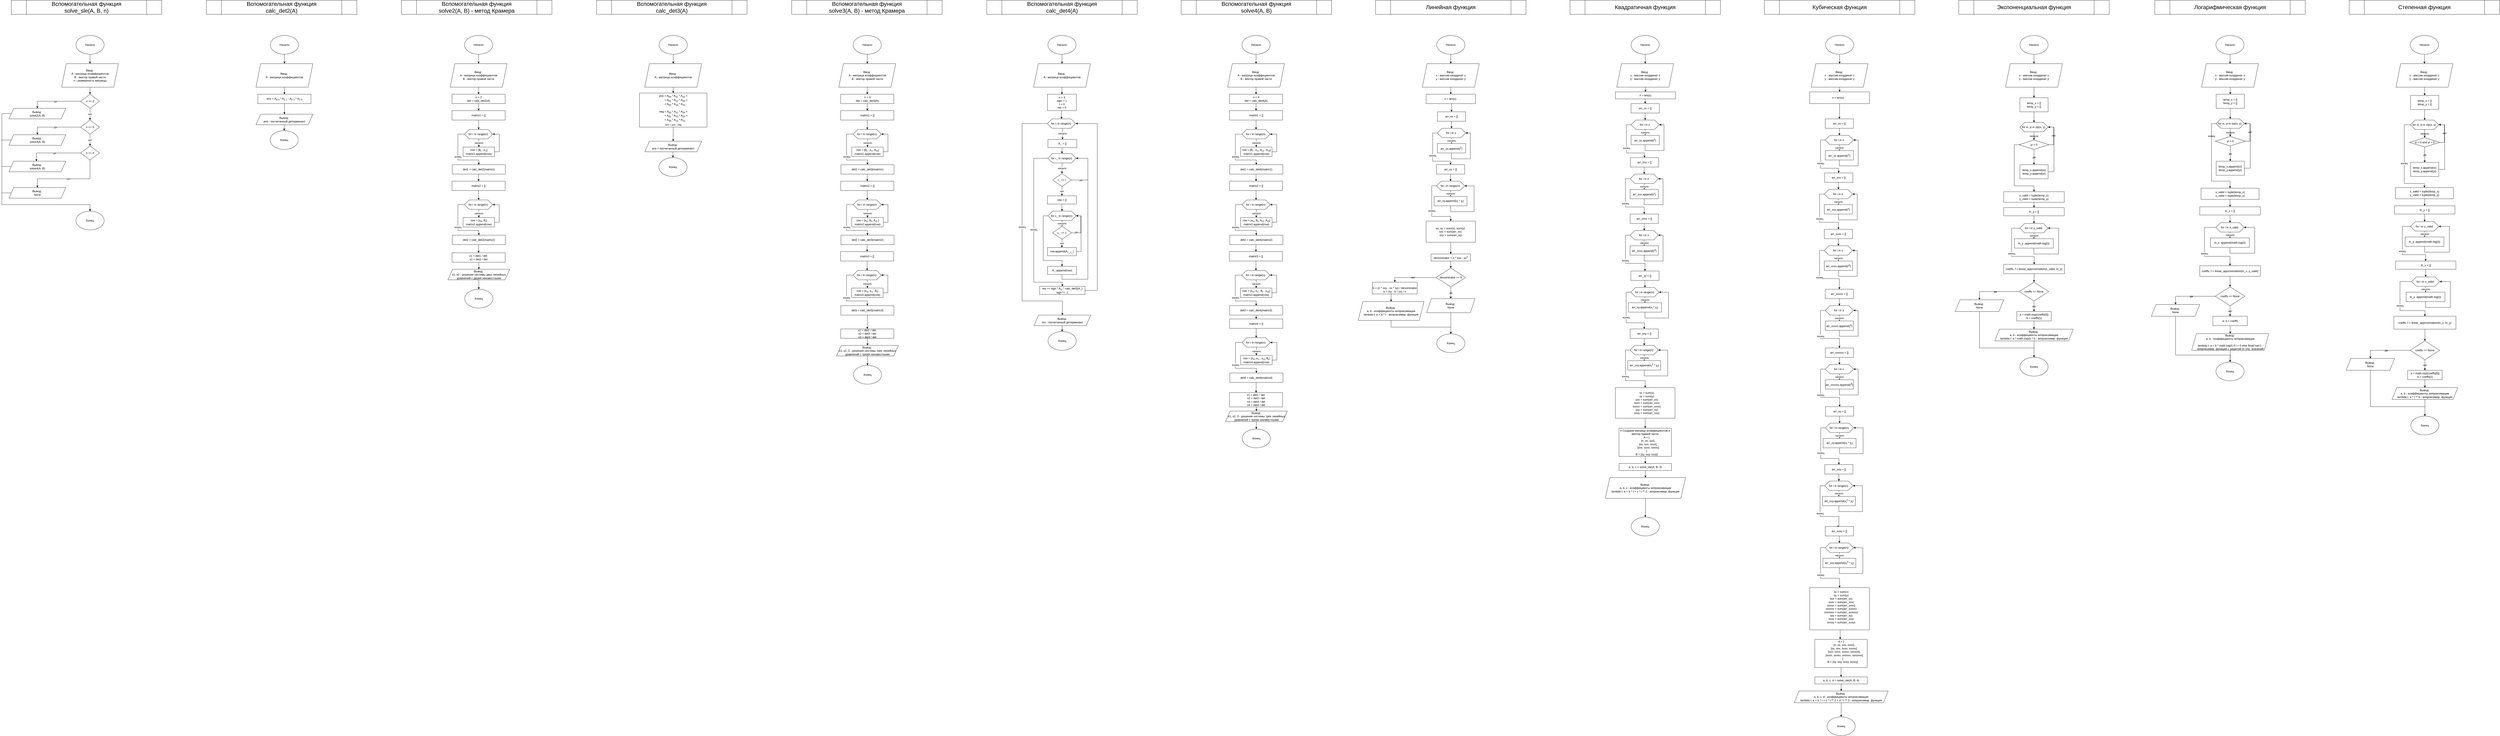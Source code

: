 <mxfile version="27.1.1">
  <diagram id="C5RBs43oDa-KdzZeNtuy" name="Page-1">
    <mxGraphModel dx="8919" dy="1635" grid="1" gridSize="10" guides="1" tooltips="1" connect="1" arrows="1" fold="1" page="1" pageScale="1" pageWidth="827" pageHeight="1169" background="light-dark(#FFFFFF,#FFFFFF)" math="0" shadow="0" adaptiveColors="none">
      <root>
        <mxCell id="WIyWlLk6GJQsqaUBKTNV-0" />
        <mxCell id="WIyWlLk6GJQsqaUBKTNV-1" parent="WIyWlLk6GJQsqaUBKTNV-0" />
        <mxCell id="51UxxBx0Z1BHm58FAGmD-0" value="&lt;span style=&quot;font-size: 24px;&quot;&gt;Линейная функция&lt;/span&gt;" style="shape=process;whiteSpace=wrap;html=1;backgroundOutline=1;labelBackgroundColor=none;" parent="WIyWlLk6GJQsqaUBKTNV-1" vertex="1">
          <mxGeometry x="94" width="640" height="60" as="geometry" />
        </mxCell>
        <mxCell id="51UxxBx0Z1BHm58FAGmD-1" style="edgeStyle=orthogonalEdgeStyle;rounded=0;orthogonalLoop=1;jettySize=auto;html=1;exitX=0.5;exitY=1;exitDx=0;exitDy=0;entryX=0.5;entryY=0;entryDx=0;entryDy=0;labelBackgroundColor=none;fontColor=default;" parent="WIyWlLk6GJQsqaUBKTNV-1" source="51UxxBx0Z1BHm58FAGmD-2" target="51UxxBx0Z1BHm58FAGmD-4" edge="1">
          <mxGeometry relative="1" as="geometry" />
        </mxCell>
        <mxCell id="51UxxBx0Z1BHm58FAGmD-2" value="Начало" style="ellipse;whiteSpace=wrap;html=1;labelBackgroundColor=none;" parent="WIyWlLk6GJQsqaUBKTNV-1" vertex="1">
          <mxGeometry x="354" y="150" width="120" height="80" as="geometry" />
        </mxCell>
        <mxCell id="51UxxBx0Z1BHm58FAGmD-3" style="edgeStyle=orthogonalEdgeStyle;rounded=0;orthogonalLoop=1;jettySize=auto;html=1;exitX=0.5;exitY=1;exitDx=0;exitDy=0;entryX=0.5;entryY=0;entryDx=0;entryDy=0;labelBackgroundColor=none;fontColor=default;" parent="WIyWlLk6GJQsqaUBKTNV-1" source="51UxxBx0Z1BHm58FAGmD-4" target="51UxxBx0Z1BHm58FAGmD-6" edge="1">
          <mxGeometry relative="1" as="geometry" />
        </mxCell>
        <mxCell id="51UxxBx0Z1BHm58FAGmD-4" value="Ввод:&amp;nbsp;&lt;div&gt;x - массив координат x&lt;/div&gt;&lt;div&gt;y - массив координат y&lt;/div&gt;" style="shape=parallelogram;perimeter=parallelogramPerimeter;whiteSpace=wrap;html=1;fixedSize=1;labelBackgroundColor=none;" parent="WIyWlLk6GJQsqaUBKTNV-1" vertex="1">
          <mxGeometry x="293" y="270" width="242" height="100" as="geometry" />
        </mxCell>
        <mxCell id="o6Sg5S17s14pTqHB7In_-7" style="edgeStyle=orthogonalEdgeStyle;rounded=0;orthogonalLoop=1;jettySize=auto;html=1;exitX=0.5;exitY=1;exitDx=0;exitDy=0;entryX=0.5;entryY=0;entryDx=0;entryDy=0;" edge="1" parent="WIyWlLk6GJQsqaUBKTNV-1" source="51UxxBx0Z1BHm58FAGmD-6" target="o6Sg5S17s14pTqHB7In_-1">
          <mxGeometry relative="1" as="geometry" />
        </mxCell>
        <mxCell id="51UxxBx0Z1BHm58FAGmD-6" value="n = len(x)&amp;nbsp;" style="rounded=0;whiteSpace=wrap;html=1;labelBackgroundColor=none;" parent="WIyWlLk6GJQsqaUBKTNV-1" vertex="1">
          <mxGeometry x="309" y="400" width="209.75" height="40" as="geometry" />
        </mxCell>
        <mxCell id="51UxxBx0Z1BHm58FAGmD-17" style="edgeStyle=orthogonalEdgeStyle;rounded=0;orthogonalLoop=1;jettySize=auto;html=1;exitX=0.5;exitY=1;exitDx=0;exitDy=0;entryX=0.5;entryY=0;entryDx=0;entryDy=0;labelBackgroundColor=none;fontColor=default;" parent="WIyWlLk6GJQsqaUBKTNV-1" source="51UxxBx0Z1BHm58FAGmD-11" target="51UxxBx0Z1BHm58FAGmD-16" edge="1">
          <mxGeometry relative="1" as="geometry" />
        </mxCell>
        <mxCell id="51UxxBx0Z1BHm58FAGmD-11" value="denominator = n * sxx - sx&lt;sup&gt;2&lt;/sup&gt;" style="rounded=0;whiteSpace=wrap;html=1;labelBackgroundColor=none;" parent="WIyWlLk6GJQsqaUBKTNV-1" vertex="1">
          <mxGeometry x="330" y="1080" width="167.5" height="30" as="geometry" />
        </mxCell>
        <mxCell id="51UxxBx0Z1BHm58FAGmD-12" style="edgeStyle=orthogonalEdgeStyle;rounded=0;orthogonalLoop=1;jettySize=auto;html=1;exitX=0.5;exitY=1;exitDx=0;exitDy=0;entryX=0.5;entryY=0;entryDx=0;entryDy=0;labelBackgroundColor=none;fontColor=default;" parent="WIyWlLk6GJQsqaUBKTNV-1" source="51UxxBx0Z1BHm58FAGmD-13" target="51UxxBx0Z1BHm58FAGmD-14" edge="1">
          <mxGeometry relative="1" as="geometry" />
        </mxCell>
        <mxCell id="51UxxBx0Z1BHm58FAGmD-13" value="Вывод:&amp;nbsp;&lt;br&gt;None" style="shape=parallelogram;perimeter=parallelogramPerimeter;whiteSpace=wrap;html=1;fixedSize=1;labelBackgroundColor=none;" parent="WIyWlLk6GJQsqaUBKTNV-1" vertex="1">
          <mxGeometry x="311" y="1270" width="206" height="60" as="geometry" />
        </mxCell>
        <mxCell id="51UxxBx0Z1BHm58FAGmD-14" value="Конец" style="ellipse;whiteSpace=wrap;html=1;labelBackgroundColor=none;" parent="WIyWlLk6GJQsqaUBKTNV-1" vertex="1">
          <mxGeometry x="354" y="1420" width="120" height="80" as="geometry" />
        </mxCell>
        <mxCell id="51UxxBx0Z1BHm58FAGmD-18" value="да" style="edgeStyle=orthogonalEdgeStyle;rounded=0;orthogonalLoop=1;jettySize=auto;html=1;exitX=0.5;exitY=1;exitDx=0;exitDy=0;entryX=0.5;entryY=0;entryDx=0;entryDy=0;labelBackgroundColor=none;fontColor=default;" parent="WIyWlLk6GJQsqaUBKTNV-1" source="51UxxBx0Z1BHm58FAGmD-16" target="51UxxBx0Z1BHm58FAGmD-13" edge="1">
          <mxGeometry relative="1" as="geometry" />
        </mxCell>
        <mxCell id="51UxxBx0Z1BHm58FAGmD-20" value="нет" style="edgeStyle=orthogonalEdgeStyle;rounded=0;orthogonalLoop=1;jettySize=auto;html=1;exitX=0;exitY=0.5;exitDx=0;exitDy=0;entryX=0.5;entryY=0;entryDx=0;entryDy=0;labelBackgroundColor=none;fontColor=default;" parent="WIyWlLk6GJQsqaUBKTNV-1" source="51UxxBx0Z1BHm58FAGmD-16" target="51UxxBx0Z1BHm58FAGmD-19" edge="1">
          <mxGeometry relative="1" as="geometry" />
        </mxCell>
        <mxCell id="51UxxBx0Z1BHm58FAGmD-16" value="denominator == 0" style="rhombus;whiteSpace=wrap;html=1;labelBackgroundColor=none;" parent="WIyWlLk6GJQsqaUBKTNV-1" vertex="1">
          <mxGeometry x="351" y="1140" width="126" height="80" as="geometry" />
        </mxCell>
        <mxCell id="51UxxBx0Z1BHm58FAGmD-22" style="edgeStyle=orthogonalEdgeStyle;rounded=0;orthogonalLoop=1;jettySize=auto;html=1;exitX=0.5;exitY=1;exitDx=0;exitDy=0;entryX=0.5;entryY=0;entryDx=0;entryDy=0;labelBackgroundColor=none;fontColor=default;" parent="WIyWlLk6GJQsqaUBKTNV-1" source="51UxxBx0Z1BHm58FAGmD-19" target="51UxxBx0Z1BHm58FAGmD-21" edge="1">
          <mxGeometry relative="1" as="geometry" />
        </mxCell>
        <mxCell id="51UxxBx0Z1BHm58FAGmD-19" value="&lt;div&gt;&lt;br&gt;&lt;/div&gt;&lt;div&gt;b = (n * sxy - sx * sy) / denominator&lt;/div&gt;&lt;div&gt;a = (sy - b * sx) / n&lt;/div&gt;" style="rounded=0;whiteSpace=wrap;html=1;labelBackgroundColor=none;" parent="WIyWlLk6GJQsqaUBKTNV-1" vertex="1">
          <mxGeometry x="80" y="1200" width="191" height="50" as="geometry" />
        </mxCell>
        <mxCell id="51UxxBx0Z1BHm58FAGmD-23" style="edgeStyle=orthogonalEdgeStyle;rounded=0;orthogonalLoop=1;jettySize=auto;html=1;exitX=0.5;exitY=1;exitDx=0;exitDy=0;entryX=0.5;entryY=0;entryDx=0;entryDy=0;labelBackgroundColor=none;fontColor=default;" parent="WIyWlLk6GJQsqaUBKTNV-1" source="51UxxBx0Z1BHm58FAGmD-21" target="51UxxBx0Z1BHm58FAGmD-14" edge="1">
          <mxGeometry relative="1" as="geometry" />
        </mxCell>
        <mxCell id="51UxxBx0Z1BHm58FAGmD-21" value="Вывод:&amp;nbsp;&lt;br&gt;a, b - коэффициенты аппроксимации&lt;div&gt;lambda t: a + b * t - аппроксимир. функция&lt;/div&gt;" style="shape=parallelogram;perimeter=parallelogramPerimeter;whiteSpace=wrap;html=1;fixedSize=1;labelBackgroundColor=none;" parent="WIyWlLk6GJQsqaUBKTNV-1" vertex="1">
          <mxGeometry x="20" y="1282.5" width="280" height="80" as="geometry" />
        </mxCell>
        <mxCell id="51UxxBx0Z1BHm58FAGmD-24" value="&lt;span style=&quot;font-size: 24px;&quot;&gt;Квадратичная функция&lt;/span&gt;" style="shape=process;whiteSpace=wrap;html=1;backgroundOutline=1;labelBackgroundColor=none;" parent="WIyWlLk6GJQsqaUBKTNV-1" vertex="1">
          <mxGeometry x="921" width="640" height="60" as="geometry" />
        </mxCell>
        <mxCell id="51UxxBx0Z1BHm58FAGmD-25" style="edgeStyle=orthogonalEdgeStyle;rounded=0;orthogonalLoop=1;jettySize=auto;html=1;exitX=0.5;exitY=1;exitDx=0;exitDy=0;entryX=0.5;entryY=0;entryDx=0;entryDy=0;labelBackgroundColor=none;fontColor=default;" parent="WIyWlLk6GJQsqaUBKTNV-1" source="51UxxBx0Z1BHm58FAGmD-26" target="51UxxBx0Z1BHm58FAGmD-28" edge="1">
          <mxGeometry relative="1" as="geometry" />
        </mxCell>
        <mxCell id="51UxxBx0Z1BHm58FAGmD-26" value="Начало" style="ellipse;whiteSpace=wrap;html=1;labelBackgroundColor=none;" parent="WIyWlLk6GJQsqaUBKTNV-1" vertex="1">
          <mxGeometry x="1181" y="150" width="120" height="80" as="geometry" />
        </mxCell>
        <mxCell id="51UxxBx0Z1BHm58FAGmD-27" style="edgeStyle=orthogonalEdgeStyle;rounded=0;orthogonalLoop=1;jettySize=auto;html=1;exitX=0.5;exitY=1;exitDx=0;exitDy=0;entryX=0.5;entryY=0;entryDx=0;entryDy=0;labelBackgroundColor=none;fontColor=default;" parent="WIyWlLk6GJQsqaUBKTNV-1" source="51UxxBx0Z1BHm58FAGmD-28" target="51UxxBx0Z1BHm58FAGmD-30" edge="1">
          <mxGeometry relative="1" as="geometry" />
        </mxCell>
        <mxCell id="51UxxBx0Z1BHm58FAGmD-28" value="Ввод:&amp;nbsp;&lt;div&gt;x - массив координат x&lt;/div&gt;&lt;div&gt;y - массив координат y&lt;/div&gt;" style="shape=parallelogram;perimeter=parallelogramPerimeter;whiteSpace=wrap;html=1;fixedSize=1;labelBackgroundColor=none;" parent="WIyWlLk6GJQsqaUBKTNV-1" vertex="1">
          <mxGeometry x="1120" y="270" width="242" height="100" as="geometry" />
        </mxCell>
        <mxCell id="o6Sg5S17s14pTqHB7In_-35" style="edgeStyle=orthogonalEdgeStyle;rounded=0;orthogonalLoop=1;jettySize=auto;html=1;exitX=0.5;exitY=1;exitDx=0;exitDy=0;entryX=0.5;entryY=0;entryDx=0;entryDy=0;" edge="1" parent="WIyWlLk6GJQsqaUBKTNV-1" source="51UxxBx0Z1BHm58FAGmD-30" target="o6Sg5S17s14pTqHB7In_-22">
          <mxGeometry relative="1" as="geometry" />
        </mxCell>
        <mxCell id="51UxxBx0Z1BHm58FAGmD-30" value="&lt;div&gt;n = len(x)&lt;/div&gt;" style="rounded=0;whiteSpace=wrap;html=1;labelBackgroundColor=none;" parent="WIyWlLk6GJQsqaUBKTNV-1" vertex="1">
          <mxGeometry x="1114" y="390" width="256" height="30" as="geometry" />
        </mxCell>
        <mxCell id="51UxxBx0Z1BHm58FAGmD-45" style="edgeStyle=orthogonalEdgeStyle;rounded=0;orthogonalLoop=1;jettySize=auto;html=1;exitX=0.5;exitY=1;exitDx=0;exitDy=0;entryX=0.5;entryY=0;entryDx=0;entryDy=0;labelBackgroundColor=none;fontColor=default;" parent="WIyWlLk6GJQsqaUBKTNV-1" source="51UxxBx0Z1BHm58FAGmD-32" target="51UxxBx0Z1BHm58FAGmD-44" edge="1">
          <mxGeometry relative="1" as="geometry" />
        </mxCell>
        <mxCell id="51UxxBx0Z1BHm58FAGmD-32" value="&lt;div&gt;# Создаем матрицу коэффициентов и вектор правой части&lt;/div&gt;&lt;div&gt;&amp;nbsp; &amp;nbsp; A = [&lt;/div&gt;&lt;div&gt;&amp;nbsp; &amp;nbsp; &amp;nbsp; &amp;nbsp; [n, sx, sxx],&lt;/div&gt;&lt;div&gt;&amp;nbsp; &amp;nbsp; &amp;nbsp; &amp;nbsp; [sx, sxx, sxxx],&lt;/div&gt;&lt;div&gt;&amp;nbsp; &amp;nbsp; &amp;nbsp; &amp;nbsp; [sxx, sxxx, sxxxx]&lt;/div&gt;&lt;div&gt;&amp;nbsp; &amp;nbsp; ]&lt;/div&gt;&lt;div&gt;&amp;nbsp; &amp;nbsp; B = [sy, sxy, sxxy]&lt;/div&gt;" style="rounded=0;whiteSpace=wrap;html=1;labelBackgroundColor=none;" parent="WIyWlLk6GJQsqaUBKTNV-1" vertex="1">
          <mxGeometry x="1129.44" y="1821.5" width="223" height="120" as="geometry" />
        </mxCell>
        <mxCell id="51UxxBx0Z1BHm58FAGmD-33" style="edgeStyle=orthogonalEdgeStyle;rounded=0;orthogonalLoop=1;jettySize=auto;html=1;exitX=0.5;exitY=1;exitDx=0;exitDy=0;entryX=0.5;entryY=0;entryDx=0;entryDy=0;labelBackgroundColor=none;fontColor=default;" parent="WIyWlLk6GJQsqaUBKTNV-1" source="51UxxBx0Z1BHm58FAGmD-34" target="51UxxBx0Z1BHm58FAGmD-35" edge="1">
          <mxGeometry relative="1" as="geometry" />
        </mxCell>
        <mxCell id="51UxxBx0Z1BHm58FAGmD-34" value="Вывод:&amp;nbsp;&lt;br&gt;a, b, c - коэффициенты аппроксимации&lt;div&gt;lambda t: a + b * t + c * t ** 2 -&amp;nbsp;&lt;span style=&quot;background-color: transparent; color: light-dark(rgb(0, 0, 0), rgb(255, 255, 255));&quot;&gt;аппроксимир. функция&lt;/span&gt;&lt;/div&gt;" style="shape=parallelogram;perimeter=parallelogramPerimeter;whiteSpace=wrap;html=1;fixedSize=1;labelBackgroundColor=none;" parent="WIyWlLk6GJQsqaUBKTNV-1" vertex="1">
          <mxGeometry x="1071.22" y="2031.5" width="341.56" height="88.5" as="geometry" />
        </mxCell>
        <mxCell id="51UxxBx0Z1BHm58FAGmD-35" value="Конец" style="ellipse;whiteSpace=wrap;html=1;labelBackgroundColor=none;" parent="WIyWlLk6GJQsqaUBKTNV-1" vertex="1">
          <mxGeometry x="1181.44" y="2200" width="120" height="80" as="geometry" />
        </mxCell>
        <mxCell id="51UxxBx0Z1BHm58FAGmD-46" style="edgeStyle=orthogonalEdgeStyle;rounded=0;orthogonalLoop=1;jettySize=auto;html=1;exitX=0.5;exitY=1;exitDx=0;exitDy=0;entryX=0.5;entryY=0;entryDx=0;entryDy=0;labelBackgroundColor=none;fontColor=default;" parent="WIyWlLk6GJQsqaUBKTNV-1" source="51UxxBx0Z1BHm58FAGmD-44" target="51UxxBx0Z1BHm58FAGmD-34" edge="1">
          <mxGeometry relative="1" as="geometry" />
        </mxCell>
        <mxCell id="51UxxBx0Z1BHm58FAGmD-44" value="a, b, c = solve_sle(A, B, 3)" style="rounded=0;whiteSpace=wrap;html=1;labelBackgroundColor=none;" parent="WIyWlLk6GJQsqaUBKTNV-1" vertex="1">
          <mxGeometry x="1129.94" y="1971.5" width="223" height="30" as="geometry" />
        </mxCell>
        <mxCell id="51UxxBx0Z1BHm58FAGmD-47" value="&lt;span style=&quot;font-size: 24px;&quot;&gt;Кубическая функция&lt;/span&gt;" style="shape=process;whiteSpace=wrap;html=1;backgroundOutline=1;labelBackgroundColor=none;" parent="WIyWlLk6GJQsqaUBKTNV-1" vertex="1">
          <mxGeometry x="1748" width="640" height="60" as="geometry" />
        </mxCell>
        <mxCell id="51UxxBx0Z1BHm58FAGmD-48" style="edgeStyle=orthogonalEdgeStyle;rounded=0;orthogonalLoop=1;jettySize=auto;html=1;exitX=0.5;exitY=1;exitDx=0;exitDy=0;entryX=0.5;entryY=0;entryDx=0;entryDy=0;labelBackgroundColor=none;fontColor=default;" parent="WIyWlLk6GJQsqaUBKTNV-1" source="51UxxBx0Z1BHm58FAGmD-49" target="51UxxBx0Z1BHm58FAGmD-51" edge="1">
          <mxGeometry relative="1" as="geometry" />
        </mxCell>
        <mxCell id="51UxxBx0Z1BHm58FAGmD-49" value="Начало" style="ellipse;whiteSpace=wrap;html=1;labelBackgroundColor=none;" parent="WIyWlLk6GJQsqaUBKTNV-1" vertex="1">
          <mxGeometry x="2008" y="150" width="120" height="80" as="geometry" />
        </mxCell>
        <mxCell id="51UxxBx0Z1BHm58FAGmD-50" style="edgeStyle=orthogonalEdgeStyle;rounded=0;orthogonalLoop=1;jettySize=auto;html=1;exitX=0.5;exitY=1;exitDx=0;exitDy=0;entryX=0.5;entryY=0;entryDx=0;entryDy=0;labelBackgroundColor=none;fontColor=default;" parent="WIyWlLk6GJQsqaUBKTNV-1" source="51UxxBx0Z1BHm58FAGmD-51" target="51UxxBx0Z1BHm58FAGmD-53" edge="1">
          <mxGeometry relative="1" as="geometry" />
        </mxCell>
        <mxCell id="51UxxBx0Z1BHm58FAGmD-51" value="Ввод:&amp;nbsp;&lt;div&gt;x - массив координат x&lt;/div&gt;&lt;div&gt;y - массив координат y&lt;/div&gt;" style="shape=parallelogram;perimeter=parallelogramPerimeter;whiteSpace=wrap;html=1;fixedSize=1;labelBackgroundColor=none;" parent="WIyWlLk6GJQsqaUBKTNV-1" vertex="1">
          <mxGeometry x="1947" y="270" width="242" height="100" as="geometry" />
        </mxCell>
        <mxCell id="o6Sg5S17s14pTqHB7In_-139" style="edgeStyle=orthogonalEdgeStyle;rounded=0;orthogonalLoop=1;jettySize=auto;html=1;exitX=0.5;exitY=1;exitDx=0;exitDy=0;entryX=0.5;entryY=0;entryDx=0;entryDy=0;" edge="1" parent="WIyWlLk6GJQsqaUBKTNV-1" source="51UxxBx0Z1BHm58FAGmD-53" target="o6Sg5S17s14pTqHB7In_-81">
          <mxGeometry relative="1" as="geometry" />
        </mxCell>
        <mxCell id="51UxxBx0Z1BHm58FAGmD-53" value="&lt;div&gt;n = len(x)&lt;span style=&quot;background-color: transparent; color: light-dark(rgb(0, 0, 0), rgb(255, 255, 255));&quot;&gt;&amp;nbsp; &amp;nbsp;&amp;nbsp;&lt;/span&gt;&lt;/div&gt;" style="rounded=0;whiteSpace=wrap;html=1;labelBackgroundColor=none;" parent="WIyWlLk6GJQsqaUBKTNV-1" vertex="1">
          <mxGeometry x="1941" y="390" width="253.87" height="50" as="geometry" />
        </mxCell>
        <mxCell id="51UxxBx0Z1BHm58FAGmD-54" style="edgeStyle=orthogonalEdgeStyle;rounded=0;orthogonalLoop=1;jettySize=auto;html=1;exitX=0.5;exitY=1;exitDx=0;exitDy=0;entryX=0.5;entryY=0;entryDx=0;entryDy=0;labelBackgroundColor=none;fontColor=default;" parent="WIyWlLk6GJQsqaUBKTNV-1" source="51UxxBx0Z1BHm58FAGmD-55" target="51UxxBx0Z1BHm58FAGmD-60" edge="1">
          <mxGeometry relative="1" as="geometry" />
        </mxCell>
        <mxCell id="51UxxBx0Z1BHm58FAGmD-55" value="&lt;div&gt;A = [&lt;/div&gt;&lt;div&gt;&amp;nbsp; &amp;nbsp; &amp;nbsp; &amp;nbsp; [n, sx, sxx, sxxx],&lt;/div&gt;&lt;div&gt;&amp;nbsp; &amp;nbsp; &amp;nbsp; &amp;nbsp; [sx, sxx, sxxx, sxxxx],&lt;/div&gt;&lt;div&gt;&amp;nbsp; &amp;nbsp; &amp;nbsp; &amp;nbsp; [sxx, sxxx, sxxxx, sxxxxx],&lt;/div&gt;&lt;div&gt;&amp;nbsp; &amp;nbsp; &amp;nbsp; &amp;nbsp; [sxxx, sxxxx, sxxxxx, sxxxxxx]&lt;/div&gt;&lt;div&gt;&amp;nbsp; &amp;nbsp; ]&lt;/div&gt;&lt;div&gt;&amp;nbsp; &amp;nbsp; B = [sy, sxy, sxxy, sxxxy]&lt;/div&gt;&lt;div&gt;&lt;br&gt;&lt;/div&gt;" style="rounded=0;whiteSpace=wrap;html=1;labelBackgroundColor=none;" parent="WIyWlLk6GJQsqaUBKTNV-1" vertex="1">
          <mxGeometry x="1962.51" y="2720" width="223" height="120" as="geometry" />
        </mxCell>
        <mxCell id="51UxxBx0Z1BHm58FAGmD-56" style="edgeStyle=orthogonalEdgeStyle;rounded=0;orthogonalLoop=1;jettySize=auto;html=1;exitX=0.5;exitY=1;exitDx=0;exitDy=0;entryX=0.5;entryY=0;entryDx=0;entryDy=0;labelBackgroundColor=none;fontColor=default;" parent="WIyWlLk6GJQsqaUBKTNV-1" source="51UxxBx0Z1BHm58FAGmD-57" target="51UxxBx0Z1BHm58FAGmD-58" edge="1">
          <mxGeometry relative="1" as="geometry" />
        </mxCell>
        <mxCell id="51UxxBx0Z1BHm58FAGmD-57" value="Вывод:&amp;nbsp;&lt;br&gt;a, b, c, d - коэффициенты аппроксимации&lt;div&gt;&lt;div&gt;lambda t: a + b * t + c * t ** 2 + d * t ** 3&amp;nbsp;&lt;span style=&quot;background-color: transparent; color: light-dark(rgb(0, 0, 0), rgb(255, 255, 255));&quot;&gt;-&amp;nbsp;&lt;/span&gt;&lt;span style=&quot;background-color: transparent; color: light-dark(rgb(0, 0, 0), rgb(255, 255, 255));&quot;&gt;аппроксимир. функция&lt;/span&gt;&lt;/div&gt;&lt;/div&gt;" style="shape=parallelogram;perimeter=parallelogramPerimeter;whiteSpace=wrap;html=1;fixedSize=1;labelBackgroundColor=none;" parent="WIyWlLk6GJQsqaUBKTNV-1" vertex="1">
          <mxGeometry x="1875.2" y="2940" width="399.36" height="50" as="geometry" />
        </mxCell>
        <mxCell id="51UxxBx0Z1BHm58FAGmD-58" value="Конец" style="ellipse;whiteSpace=wrap;html=1;labelBackgroundColor=none;" parent="WIyWlLk6GJQsqaUBKTNV-1" vertex="1">
          <mxGeometry x="2014.51" y="3050" width="120" height="80" as="geometry" />
        </mxCell>
        <mxCell id="51UxxBx0Z1BHm58FAGmD-59" style="edgeStyle=orthogonalEdgeStyle;rounded=0;orthogonalLoop=1;jettySize=auto;html=1;exitX=0.5;exitY=1;exitDx=0;exitDy=0;entryX=0.5;entryY=0;entryDx=0;entryDy=0;labelBackgroundColor=none;fontColor=default;" parent="WIyWlLk6GJQsqaUBKTNV-1" source="51UxxBx0Z1BHm58FAGmD-60" target="51UxxBx0Z1BHm58FAGmD-57" edge="1">
          <mxGeometry relative="1" as="geometry" />
        </mxCell>
        <mxCell id="51UxxBx0Z1BHm58FAGmD-60" value="a, b, c, d = solve_sle(A, B, 4)" style="rounded=0;whiteSpace=wrap;html=1;labelBackgroundColor=none;" parent="WIyWlLk6GJQsqaUBKTNV-1" vertex="1">
          <mxGeometry x="1963.01" y="2880" width="223" height="30" as="geometry" />
        </mxCell>
        <mxCell id="51UxxBx0Z1BHm58FAGmD-61" value="&lt;span style=&quot;font-size: 24px;&quot;&gt;Экспоненциальная функция&lt;/span&gt;" style="shape=process;whiteSpace=wrap;html=1;backgroundOutline=1;labelBackgroundColor=none;" parent="WIyWlLk6GJQsqaUBKTNV-1" vertex="1">
          <mxGeometry x="2575" width="640" height="60" as="geometry" />
        </mxCell>
        <mxCell id="51UxxBx0Z1BHm58FAGmD-62" style="edgeStyle=orthogonalEdgeStyle;rounded=0;orthogonalLoop=1;jettySize=auto;html=1;exitX=0.5;exitY=1;exitDx=0;exitDy=0;entryX=0.5;entryY=0;entryDx=0;entryDy=0;labelBackgroundColor=none;fontColor=default;" parent="WIyWlLk6GJQsqaUBKTNV-1" source="51UxxBx0Z1BHm58FAGmD-63" target="51UxxBx0Z1BHm58FAGmD-65" edge="1">
          <mxGeometry relative="1" as="geometry" />
        </mxCell>
        <mxCell id="51UxxBx0Z1BHm58FAGmD-63" value="Начало" style="ellipse;whiteSpace=wrap;html=1;labelBackgroundColor=none;" parent="WIyWlLk6GJQsqaUBKTNV-1" vertex="1">
          <mxGeometry x="2835" y="150" width="120" height="80" as="geometry" />
        </mxCell>
        <mxCell id="51UxxBx0Z1BHm58FAGmD-116" style="edgeStyle=orthogonalEdgeStyle;rounded=0;orthogonalLoop=1;jettySize=auto;html=1;exitX=0.5;exitY=1;exitDx=0;exitDy=0;entryX=0.5;entryY=0;entryDx=0;entryDy=0;labelBackgroundColor=none;fontColor=default;" parent="WIyWlLk6GJQsqaUBKTNV-1" source="51UxxBx0Z1BHm58FAGmD-65" target="51UxxBx0Z1BHm58FAGmD-115" edge="1">
          <mxGeometry relative="1" as="geometry" />
        </mxCell>
        <mxCell id="51UxxBx0Z1BHm58FAGmD-65" value="Ввод:&amp;nbsp;&lt;div&gt;x - массив координат x&lt;/div&gt;&lt;div&gt;y - массив координат y&lt;/div&gt;" style="shape=parallelogram;perimeter=parallelogramPerimeter;whiteSpace=wrap;html=1;fixedSize=1;labelBackgroundColor=none;" parent="WIyWlLk6GJQsqaUBKTNV-1" vertex="1">
          <mxGeometry x="2774" y="270" width="242" height="100" as="geometry" />
        </mxCell>
        <mxCell id="51UxxBx0Z1BHm58FAGmD-81" value="&lt;span style=&quot;font-size: 24px;&quot;&gt;Логарифмическая функция&lt;/span&gt;" style="shape=process;whiteSpace=wrap;html=1;backgroundOutline=1;labelBackgroundColor=none;" parent="WIyWlLk6GJQsqaUBKTNV-1" vertex="1">
          <mxGeometry x="3409" width="640" height="60" as="geometry" />
        </mxCell>
        <mxCell id="51UxxBx0Z1BHm58FAGmD-82" style="edgeStyle=orthogonalEdgeStyle;rounded=0;orthogonalLoop=1;jettySize=auto;html=1;exitX=0.5;exitY=1;exitDx=0;exitDy=0;entryX=0.5;entryY=0;entryDx=0;entryDy=0;labelBackgroundColor=none;fontColor=default;" parent="WIyWlLk6GJQsqaUBKTNV-1" source="51UxxBx0Z1BHm58FAGmD-83" target="51UxxBx0Z1BHm58FAGmD-85" edge="1">
          <mxGeometry relative="1" as="geometry" />
        </mxCell>
        <mxCell id="51UxxBx0Z1BHm58FAGmD-83" value="Начало" style="ellipse;whiteSpace=wrap;html=1;labelBackgroundColor=none;" parent="WIyWlLk6GJQsqaUBKTNV-1" vertex="1">
          <mxGeometry x="3669" y="150" width="120" height="80" as="geometry" />
        </mxCell>
        <mxCell id="51UxxBx0Z1BHm58FAGmD-142" style="edgeStyle=orthogonalEdgeStyle;rounded=0;orthogonalLoop=1;jettySize=auto;html=1;exitX=0.5;exitY=1;exitDx=0;exitDy=0;entryX=0.5;entryY=0;entryDx=0;entryDy=0;labelBackgroundColor=none;fontColor=default;" parent="WIyWlLk6GJQsqaUBKTNV-1" source="51UxxBx0Z1BHm58FAGmD-85" target="51UxxBx0Z1BHm58FAGmD-134" edge="1">
          <mxGeometry relative="1" as="geometry" />
        </mxCell>
        <mxCell id="51UxxBx0Z1BHm58FAGmD-85" value="Ввод:&amp;nbsp;&lt;div&gt;x - массив координат x&lt;/div&gt;&lt;div&gt;y - массив координат y&lt;/div&gt;" style="shape=parallelogram;perimeter=parallelogramPerimeter;whiteSpace=wrap;html=1;fixedSize=1;labelBackgroundColor=none;" parent="WIyWlLk6GJQsqaUBKTNV-1" vertex="1">
          <mxGeometry x="3608" y="270" width="242" height="100" as="geometry" />
        </mxCell>
        <mxCell id="o6Sg5S17s14pTqHB7In_-169" style="edgeStyle=orthogonalEdgeStyle;rounded=0;orthogonalLoop=1;jettySize=auto;html=1;exitX=0.5;exitY=1;exitDx=0;exitDy=0;entryX=0.5;entryY=0;entryDx=0;entryDy=0;" edge="1" parent="WIyWlLk6GJQsqaUBKTNV-1" source="51UxxBx0Z1BHm58FAGmD-87" target="o6Sg5S17s14pTqHB7In_-168">
          <mxGeometry relative="1" as="geometry" />
        </mxCell>
        <mxCell id="51UxxBx0Z1BHm58FAGmD-87" value="&lt;div&gt;&lt;span style=&quot;background-color: transparent; color: light-dark(rgb(0, 0, 0), rgb(255, 255, 255));&quot;&gt;x_valid = tuple(temp_x)&lt;/span&gt;&lt;/div&gt;&lt;div&gt;&lt;div&gt;y_valid = tuple(temp_y)&lt;/div&gt;&lt;/div&gt;" style="rounded=0;whiteSpace=wrap;html=1;labelBackgroundColor=none;" parent="WIyWlLk6GJQsqaUBKTNV-1" vertex="1">
          <mxGeometry x="3605.5" y="800" width="247" height="47.5" as="geometry" />
        </mxCell>
        <mxCell id="51UxxBx0Z1BHm58FAGmD-88" style="edgeStyle=orthogonalEdgeStyle;rounded=0;orthogonalLoop=1;jettySize=auto;html=1;exitX=0.5;exitY=1;exitDx=0;exitDy=0;entryX=0.5;entryY=0;entryDx=0;entryDy=0;labelBackgroundColor=none;fontColor=default;" parent="WIyWlLk6GJQsqaUBKTNV-1" source="51UxxBx0Z1BHm58FAGmD-89" target="51UxxBx0Z1BHm58FAGmD-90" edge="1">
          <mxGeometry relative="1" as="geometry" />
        </mxCell>
        <mxCell id="51UxxBx0Z1BHm58FAGmD-89" value="Вывод:&amp;nbsp;&lt;br&gt;a, b - коэффициенты аппроксимации&lt;div&gt;&lt;br&gt;&lt;div&gt;lambda t: a + b * math.log(t) if t &amp;gt; 0 else float(&#39;nan&#39;) -&amp;nbsp;&lt;span style=&quot;background-color: transparent; color: light-dark(rgb(0, 0, 0), rgb(255, 255, 255));&quot;&gt;аппроксимир. функция с защитой от отр. значений&lt;/span&gt;&lt;span style=&quot;background-color: transparent; color: light-dark(rgb(0, 0, 0), rgb(255, 255, 255));&quot;&gt;&amp;nbsp;&lt;/span&gt;&lt;/div&gt;&lt;/div&gt;" style="shape=parallelogram;perimeter=parallelogramPerimeter;whiteSpace=wrap;html=1;fixedSize=1;labelBackgroundColor=none;" parent="WIyWlLk6GJQsqaUBKTNV-1" vertex="1">
          <mxGeometry x="3565.83" y="1419" width="328.34" height="71" as="geometry" />
        </mxCell>
        <mxCell id="51UxxBx0Z1BHm58FAGmD-90" value="Конец" style="ellipse;whiteSpace=wrap;html=1;labelBackgroundColor=none;" parent="WIyWlLk6GJQsqaUBKTNV-1" vertex="1">
          <mxGeometry x="3669.25" y="1540" width="120" height="80" as="geometry" />
        </mxCell>
        <mxCell id="51UxxBx0Z1BHm58FAGmD-91" style="edgeStyle=orthogonalEdgeStyle;rounded=0;orthogonalLoop=1;jettySize=auto;html=1;exitX=0.5;exitY=1;exitDx=0;exitDy=0;entryX=0.5;entryY=0;entryDx=0;entryDy=0;labelBackgroundColor=none;fontColor=default;" parent="WIyWlLk6GJQsqaUBKTNV-1" source="51UxxBx0Z1BHm58FAGmD-92" target="51UxxBx0Z1BHm58FAGmD-89" edge="1">
          <mxGeometry relative="1" as="geometry" />
        </mxCell>
        <mxCell id="51UxxBx0Z1BHm58FAGmD-92" value="&lt;div&gt;a, b = coeffs&lt;/div&gt;" style="rounded=0;whiteSpace=wrap;html=1;labelBackgroundColor=none;" parent="WIyWlLk6GJQsqaUBKTNV-1" vertex="1">
          <mxGeometry x="3656" y="1345" width="146.5" height="40" as="geometry" />
        </mxCell>
        <mxCell id="51UxxBx0Z1BHm58FAGmD-93" value="да" style="edgeStyle=orthogonalEdgeStyle;rounded=0;orthogonalLoop=1;jettySize=auto;html=1;exitX=0;exitY=0.5;exitDx=0;exitDy=0;entryX=0.5;entryY=0;entryDx=0;entryDy=0;labelBackgroundColor=none;fontColor=default;" parent="WIyWlLk6GJQsqaUBKTNV-1" source="51UxxBx0Z1BHm58FAGmD-95" target="51UxxBx0Z1BHm58FAGmD-97" edge="1">
          <mxGeometry relative="1" as="geometry" />
        </mxCell>
        <mxCell id="51UxxBx0Z1BHm58FAGmD-94" value="нет" style="edgeStyle=orthogonalEdgeStyle;rounded=0;orthogonalLoop=1;jettySize=auto;html=1;exitX=0.5;exitY=1;exitDx=0;exitDy=0;entryX=0.5;entryY=0;entryDx=0;entryDy=0;labelBackgroundColor=none;fontColor=default;" parent="WIyWlLk6GJQsqaUBKTNV-1" source="51UxxBx0Z1BHm58FAGmD-95" target="51UxxBx0Z1BHm58FAGmD-92" edge="1">
          <mxGeometry relative="1" as="geometry" />
        </mxCell>
        <mxCell id="51UxxBx0Z1BHm58FAGmD-95" value="coeffs == None" style="rhombus;whiteSpace=wrap;html=1;labelBackgroundColor=none;" parent="WIyWlLk6GJQsqaUBKTNV-1" vertex="1">
          <mxGeometry x="3666.25" y="1220" width="126" height="80" as="geometry" />
        </mxCell>
        <mxCell id="51UxxBx0Z1BHm58FAGmD-96" style="edgeStyle=orthogonalEdgeStyle;rounded=0;orthogonalLoop=1;jettySize=auto;html=1;exitX=0.5;exitY=1;exitDx=0;exitDy=0;entryX=0.5;entryY=0;entryDx=0;entryDy=0;labelBackgroundColor=none;fontColor=default;" parent="WIyWlLk6GJQsqaUBKTNV-1" source="51UxxBx0Z1BHm58FAGmD-97" target="51UxxBx0Z1BHm58FAGmD-90" edge="1">
          <mxGeometry relative="1" as="geometry">
            <Array as="points">
              <mxPoint x="3497" y="1510" />
              <mxPoint x="3729" y="1510" />
            </Array>
          </mxGeometry>
        </mxCell>
        <mxCell id="51UxxBx0Z1BHm58FAGmD-97" value="Вывод:&amp;nbsp;&lt;br&gt;None" style="shape=parallelogram;perimeter=parallelogramPerimeter;whiteSpace=wrap;html=1;fixedSize=1;labelBackgroundColor=none;" parent="WIyWlLk6GJQsqaUBKTNV-1" vertex="1">
          <mxGeometry x="3394.25" y="1295" width="206" height="50" as="geometry" />
        </mxCell>
        <mxCell id="51UxxBx0Z1BHm58FAGmD-98" value="&lt;span style=&quot;font-size: 24px;&quot;&gt;Степенная функция&lt;/span&gt;" style="shape=process;whiteSpace=wrap;html=1;backgroundOutline=1;labelBackgroundColor=none;" parent="WIyWlLk6GJQsqaUBKTNV-1" vertex="1">
          <mxGeometry x="4236" width="640" height="60" as="geometry" />
        </mxCell>
        <mxCell id="51UxxBx0Z1BHm58FAGmD-99" style="edgeStyle=orthogonalEdgeStyle;rounded=0;orthogonalLoop=1;jettySize=auto;html=1;exitX=0.5;exitY=1;exitDx=0;exitDy=0;entryX=0.5;entryY=0;entryDx=0;entryDy=0;labelBackgroundColor=none;fontColor=default;" parent="WIyWlLk6GJQsqaUBKTNV-1" source="51UxxBx0Z1BHm58FAGmD-100" target="51UxxBx0Z1BHm58FAGmD-102" edge="1">
          <mxGeometry relative="1" as="geometry" />
        </mxCell>
        <mxCell id="51UxxBx0Z1BHm58FAGmD-100" value="Начало" style="ellipse;whiteSpace=wrap;html=1;labelBackgroundColor=none;" parent="WIyWlLk6GJQsqaUBKTNV-1" vertex="1">
          <mxGeometry x="4496" y="150" width="120" height="80" as="geometry" />
        </mxCell>
        <mxCell id="51UxxBx0Z1BHm58FAGmD-154" style="edgeStyle=orthogonalEdgeStyle;rounded=0;orthogonalLoop=1;jettySize=auto;html=1;exitX=0.5;exitY=1;exitDx=0;exitDy=0;entryX=0.5;entryY=0;entryDx=0;entryDy=0;labelBackgroundColor=none;fontColor=default;" parent="WIyWlLk6GJQsqaUBKTNV-1" source="51UxxBx0Z1BHm58FAGmD-102" target="51UxxBx0Z1BHm58FAGmD-145" edge="1">
          <mxGeometry relative="1" as="geometry" />
        </mxCell>
        <mxCell id="51UxxBx0Z1BHm58FAGmD-102" value="Ввод:&amp;nbsp;&lt;div&gt;x - массив координат x&lt;/div&gt;&lt;div&gt;y - массив координат y&lt;/div&gt;" style="shape=parallelogram;perimeter=parallelogramPerimeter;whiteSpace=wrap;html=1;fixedSize=1;labelBackgroundColor=none;" parent="WIyWlLk6GJQsqaUBKTNV-1" vertex="1">
          <mxGeometry x="4435" y="270" width="242" height="100" as="geometry" />
        </mxCell>
        <mxCell id="51UxxBx0Z1BHm58FAGmD-103" style="edgeStyle=orthogonalEdgeStyle;rounded=0;orthogonalLoop=1;jettySize=auto;html=1;exitX=0.5;exitY=1;exitDx=0;exitDy=0;entryX=0.5;entryY=0;entryDx=0;entryDy=0;labelBackgroundColor=none;fontColor=default;" parent="WIyWlLk6GJQsqaUBKTNV-1" source="51UxxBx0Z1BHm58FAGmD-104" target="51UxxBx0Z1BHm58FAGmD-112" edge="1">
          <mxGeometry relative="1" as="geometry">
            <mxPoint x="4558" y="1470" as="targetPoint" />
          </mxGeometry>
        </mxCell>
        <mxCell id="51UxxBx0Z1BHm58FAGmD-104" value="&lt;div&gt;&lt;span style=&quot;background-color: transparent; color: light-dark(rgb(0, 0, 0), rgb(255, 255, 255));&quot;&gt;coeffs, f = linear_approximation(ln_x, ln_y)&lt;/span&gt;&lt;/div&gt;" style="rounded=0;whiteSpace=wrap;html=1;labelBackgroundColor=none;" parent="WIyWlLk6GJQsqaUBKTNV-1" vertex="1">
          <mxGeometry x="4426" y="1345" width="264" height="55" as="geometry" />
        </mxCell>
        <mxCell id="51UxxBx0Z1BHm58FAGmD-105" style="edgeStyle=orthogonalEdgeStyle;rounded=0;orthogonalLoop=1;jettySize=auto;html=1;exitX=0.5;exitY=1;exitDx=0;exitDy=0;entryX=0.5;entryY=0;entryDx=0;entryDy=0;labelBackgroundColor=none;fontColor=default;" parent="WIyWlLk6GJQsqaUBKTNV-1" source="51UxxBx0Z1BHm58FAGmD-106" target="51UxxBx0Z1BHm58FAGmD-107" edge="1">
          <mxGeometry relative="1" as="geometry" />
        </mxCell>
        <mxCell id="51UxxBx0Z1BHm58FAGmD-106" value="Вывод:&amp;nbsp;&lt;br&gt;a, b - коэффициенты аппроксимации&lt;div&gt;lambda t: a * t ** b&amp;nbsp;&lt;span style=&quot;background-color: transparent; color: light-dark(rgb(0, 0, 0), rgb(255, 255, 255));&quot;&gt;-&amp;nbsp;&lt;/span&gt;&lt;span style=&quot;background-color: transparent; color: light-dark(rgb(0, 0, 0), rgb(255, 255, 255));&quot;&gt;аппроксимир. функция&lt;/span&gt;&lt;/div&gt;" style="shape=parallelogram;perimeter=parallelogramPerimeter;whiteSpace=wrap;html=1;fixedSize=1;labelBackgroundColor=none;" parent="WIyWlLk6GJQsqaUBKTNV-1" vertex="1">
          <mxGeometry x="4418.25" y="1649" width="279.5" height="50" as="geometry" />
        </mxCell>
        <mxCell id="51UxxBx0Z1BHm58FAGmD-107" value="Конец" style="ellipse;whiteSpace=wrap;html=1;labelBackgroundColor=none;" parent="WIyWlLk6GJQsqaUBKTNV-1" vertex="1">
          <mxGeometry x="4498" y="1770" width="120" height="80" as="geometry" />
        </mxCell>
        <mxCell id="51UxxBx0Z1BHm58FAGmD-108" style="edgeStyle=orthogonalEdgeStyle;rounded=0;orthogonalLoop=1;jettySize=auto;html=1;exitX=0.5;exitY=1;exitDx=0;exitDy=0;entryX=0.5;entryY=0;entryDx=0;entryDy=0;labelBackgroundColor=none;fontColor=default;" parent="WIyWlLk6GJQsqaUBKTNV-1" source="51UxxBx0Z1BHm58FAGmD-109" target="51UxxBx0Z1BHm58FAGmD-106" edge="1">
          <mxGeometry relative="1" as="geometry" />
        </mxCell>
        <mxCell id="51UxxBx0Z1BHm58FAGmD-109" value="&lt;div&gt;a = math.exp(coeffs[0])&lt;/div&gt;&lt;div&gt;b = coeffs[1]&lt;/div&gt;" style="rounded=0;whiteSpace=wrap;html=1;labelBackgroundColor=none;" parent="WIyWlLk6GJQsqaUBKTNV-1" vertex="1">
          <mxGeometry x="4484.75" y="1575" width="146.5" height="40" as="geometry" />
        </mxCell>
        <mxCell id="51UxxBx0Z1BHm58FAGmD-110" value="да" style="edgeStyle=orthogonalEdgeStyle;rounded=0;orthogonalLoop=1;jettySize=auto;html=1;exitX=0;exitY=0.5;exitDx=0;exitDy=0;entryX=0.5;entryY=0;entryDx=0;entryDy=0;labelBackgroundColor=none;fontColor=default;" parent="WIyWlLk6GJQsqaUBKTNV-1" source="51UxxBx0Z1BHm58FAGmD-112" target="51UxxBx0Z1BHm58FAGmD-114" edge="1">
          <mxGeometry relative="1" as="geometry" />
        </mxCell>
        <mxCell id="51UxxBx0Z1BHm58FAGmD-111" value="нет" style="edgeStyle=orthogonalEdgeStyle;rounded=0;orthogonalLoop=1;jettySize=auto;html=1;exitX=0.5;exitY=1;exitDx=0;exitDy=0;entryX=0.5;entryY=0;entryDx=0;entryDy=0;labelBackgroundColor=none;fontColor=default;" parent="WIyWlLk6GJQsqaUBKTNV-1" source="51UxxBx0Z1BHm58FAGmD-112" target="51UxxBx0Z1BHm58FAGmD-109" edge="1">
          <mxGeometry relative="1" as="geometry" />
        </mxCell>
        <mxCell id="51UxxBx0Z1BHm58FAGmD-112" value="coeffs == None" style="rhombus;whiteSpace=wrap;html=1;labelBackgroundColor=none;" parent="WIyWlLk6GJQsqaUBKTNV-1" vertex="1">
          <mxGeometry x="4495" y="1450" width="126" height="80" as="geometry" />
        </mxCell>
        <mxCell id="51UxxBx0Z1BHm58FAGmD-113" style="edgeStyle=orthogonalEdgeStyle;rounded=0;orthogonalLoop=1;jettySize=auto;html=1;exitX=0.5;exitY=1;exitDx=0;exitDy=0;entryX=0.5;entryY=0;entryDx=0;entryDy=0;labelBackgroundColor=none;fontColor=default;" parent="WIyWlLk6GJQsqaUBKTNV-1" source="51UxxBx0Z1BHm58FAGmD-114" target="51UxxBx0Z1BHm58FAGmD-107" edge="1">
          <mxGeometry relative="1" as="geometry">
            <Array as="points">
              <mxPoint x="4326" y="1730" />
              <mxPoint x="4558" y="1730" />
            </Array>
          </mxGeometry>
        </mxCell>
        <mxCell id="51UxxBx0Z1BHm58FAGmD-114" value="Вывод:&amp;nbsp;&lt;br&gt;None" style="shape=parallelogram;perimeter=parallelogramPerimeter;whiteSpace=wrap;html=1;fixedSize=1;labelBackgroundColor=none;" parent="WIyWlLk6GJQsqaUBKTNV-1" vertex="1">
          <mxGeometry x="4223" y="1525" width="206" height="50" as="geometry" />
        </mxCell>
        <mxCell id="51UxxBx0Z1BHm58FAGmD-118" style="edgeStyle=orthogonalEdgeStyle;rounded=0;orthogonalLoop=1;jettySize=auto;html=1;exitX=0.5;exitY=1;exitDx=0;exitDy=0;entryX=0.5;entryY=0;entryDx=0;entryDy=0;labelBackgroundColor=none;fontColor=default;" parent="WIyWlLk6GJQsqaUBKTNV-1" source="51UxxBx0Z1BHm58FAGmD-115" target="51UxxBx0Z1BHm58FAGmD-117" edge="1">
          <mxGeometry relative="1" as="geometry" />
        </mxCell>
        <mxCell id="51UxxBx0Z1BHm58FAGmD-115" value="&lt;div&gt;temp_x = []&lt;/div&gt;&lt;div&gt;temp_y = []&lt;/div&gt;" style="rounded=0;whiteSpace=wrap;html=1;labelBackgroundColor=none;" parent="WIyWlLk6GJQsqaUBKTNV-1" vertex="1">
          <mxGeometry x="2835" y="415" width="120" height="60" as="geometry" />
        </mxCell>
        <mxCell id="51UxxBx0Z1BHm58FAGmD-125" value="начало" style="edgeStyle=orthogonalEdgeStyle;rounded=0;orthogonalLoop=1;jettySize=auto;html=1;exitX=0.5;exitY=1;exitDx=0;exitDy=0;entryX=0.5;entryY=0;entryDx=0;entryDy=0;labelBackgroundColor=none;fontColor=default;" parent="WIyWlLk6GJQsqaUBKTNV-1" source="51UxxBx0Z1BHm58FAGmD-117" target="51UxxBx0Z1BHm58FAGmD-119" edge="1">
          <mxGeometry relative="1" as="geometry" />
        </mxCell>
        <mxCell id="51UxxBx0Z1BHm58FAGmD-117" value="for xi, yi in zip(x, y)&amp;nbsp;" style="shape=hexagon;perimeter=hexagonPerimeter2;whiteSpace=wrap;html=1;fixedSize=1;labelBackgroundColor=none;" parent="WIyWlLk6GJQsqaUBKTNV-1" vertex="1">
          <mxGeometry x="2835" y="520" width="120" height="40" as="geometry" />
        </mxCell>
        <mxCell id="51UxxBx0Z1BHm58FAGmD-127" value="да" style="edgeStyle=orthogonalEdgeStyle;rounded=0;orthogonalLoop=1;jettySize=auto;html=1;exitX=0.5;exitY=1;exitDx=0;exitDy=0;entryX=0.5;entryY=0;entryDx=0;entryDy=0;labelBackgroundColor=none;fontColor=default;" parent="WIyWlLk6GJQsqaUBKTNV-1" source="51UxxBx0Z1BHm58FAGmD-119" target="51UxxBx0Z1BHm58FAGmD-121" edge="1">
          <mxGeometry relative="1" as="geometry" />
        </mxCell>
        <mxCell id="51UxxBx0Z1BHm58FAGmD-128" value="нет" style="edgeStyle=orthogonalEdgeStyle;rounded=0;orthogonalLoop=1;jettySize=auto;html=1;exitX=1;exitY=0.5;exitDx=0;exitDy=0;entryX=1;entryY=0.5;entryDx=0;entryDy=0;labelBackgroundColor=none;fontColor=default;" parent="WIyWlLk6GJQsqaUBKTNV-1" source="51UxxBx0Z1BHm58FAGmD-119" target="51UxxBx0Z1BHm58FAGmD-117" edge="1">
          <mxGeometry relative="1" as="geometry" />
        </mxCell>
        <mxCell id="51UxxBx0Z1BHm58FAGmD-131" style="edgeStyle=orthogonalEdgeStyle;rounded=0;orthogonalLoop=1;jettySize=auto;html=1;exitX=0;exitY=0.5;exitDx=0;exitDy=0;entryX=0.5;entryY=0;entryDx=0;entryDy=0;labelBackgroundColor=none;fontColor=default;" parent="WIyWlLk6GJQsqaUBKTNV-1" source="51UxxBx0Z1BHm58FAGmD-119" target="51UxxBx0Z1BHm58FAGmD-130" edge="1">
          <mxGeometry relative="1" as="geometry">
            <Array as="points">
              <mxPoint x="2811" y="615" />
              <mxPoint x="2811" y="790" />
              <mxPoint x="2895" y="790" />
            </Array>
          </mxGeometry>
        </mxCell>
        <mxCell id="51UxxBx0Z1BHm58FAGmD-119" value="yi &amp;gt; 0" style="rhombus;whiteSpace=wrap;html=1;labelBackgroundColor=none;" parent="WIyWlLk6GJQsqaUBKTNV-1" vertex="1">
          <mxGeometry x="2831" y="595" width="128" height="40" as="geometry" />
        </mxCell>
        <mxCell id="51UxxBx0Z1BHm58FAGmD-129" style="edgeStyle=orthogonalEdgeStyle;rounded=0;orthogonalLoop=1;jettySize=auto;html=1;exitX=1;exitY=0.5;exitDx=0;exitDy=0;entryX=1;entryY=0.5;entryDx=0;entryDy=0;labelBackgroundColor=none;fontColor=default;" parent="WIyWlLk6GJQsqaUBKTNV-1" source="51UxxBx0Z1BHm58FAGmD-121" target="51UxxBx0Z1BHm58FAGmD-117" edge="1">
          <mxGeometry relative="1" as="geometry">
            <Array as="points">
              <mxPoint x="2980" y="730" />
              <mxPoint x="2980" y="540" />
            </Array>
          </mxGeometry>
        </mxCell>
        <mxCell id="51UxxBx0Z1BHm58FAGmD-121" value="&lt;div&gt;temp_x.append(xi)&lt;/div&gt;&lt;div&gt;temp_y.&lt;span style=&quot;background-color: transparent; color: light-dark(rgb(0, 0, 0), rgb(255, 255, 255));&quot;&gt;append(yi)&lt;/span&gt;&lt;/div&gt;" style="rounded=0;whiteSpace=wrap;html=1;labelBackgroundColor=none;" parent="WIyWlLk6GJQsqaUBKTNV-1" vertex="1">
          <mxGeometry x="2835" y="700" width="120" height="60" as="geometry" />
        </mxCell>
        <mxCell id="o6Sg5S17s14pTqHB7In_-157" style="edgeStyle=orthogonalEdgeStyle;rounded=0;orthogonalLoop=1;jettySize=auto;html=1;exitX=0.5;exitY=1;exitDx=0;exitDy=0;entryX=0.5;entryY=0;entryDx=0;entryDy=0;" edge="1" parent="WIyWlLk6GJQsqaUBKTNV-1" source="51UxxBx0Z1BHm58FAGmD-130" target="o6Sg5S17s14pTqHB7In_-156">
          <mxGeometry relative="1" as="geometry" />
        </mxCell>
        <mxCell id="51UxxBx0Z1BHm58FAGmD-130" value="&lt;div&gt;x_valid = tuple(temp_x)&lt;/div&gt;&lt;div&gt;y_valid = tuple(temp_y)&lt;/div&gt;" style="rounded=0;whiteSpace=wrap;html=1;labelBackgroundColor=none;" parent="WIyWlLk6GJQsqaUBKTNV-1" vertex="1">
          <mxGeometry x="2766.25" y="815" width="257.5" height="45" as="geometry" />
        </mxCell>
        <mxCell id="51UxxBx0Z1BHm58FAGmD-133" style="edgeStyle=orthogonalEdgeStyle;rounded=0;orthogonalLoop=1;jettySize=auto;html=1;exitX=0.5;exitY=1;exitDx=0;exitDy=0;entryX=0.5;entryY=0;entryDx=0;entryDy=0;labelBackgroundColor=none;fontColor=default;" parent="WIyWlLk6GJQsqaUBKTNV-1" source="51UxxBx0Z1BHm58FAGmD-134" target="51UxxBx0Z1BHm58FAGmD-136" edge="1">
          <mxGeometry relative="1" as="geometry" />
        </mxCell>
        <mxCell id="51UxxBx0Z1BHm58FAGmD-134" value="&lt;div&gt;temp_x = []&lt;/div&gt;&lt;div&gt;temp_y = []&lt;/div&gt;" style="rounded=0;whiteSpace=wrap;html=1;labelBackgroundColor=none;" parent="WIyWlLk6GJQsqaUBKTNV-1" vertex="1">
          <mxGeometry x="3670" y="400" width="120" height="60" as="geometry" />
        </mxCell>
        <mxCell id="51UxxBx0Z1BHm58FAGmD-135" value="начало" style="edgeStyle=orthogonalEdgeStyle;rounded=0;orthogonalLoop=1;jettySize=auto;html=1;exitX=0.5;exitY=1;exitDx=0;exitDy=0;entryX=0.5;entryY=0;entryDx=0;entryDy=0;labelBackgroundColor=none;fontColor=default;" parent="WIyWlLk6GJQsqaUBKTNV-1" source="51UxxBx0Z1BHm58FAGmD-136" target="51UxxBx0Z1BHm58FAGmD-139" edge="1">
          <mxGeometry relative="1" as="geometry" />
        </mxCell>
        <mxCell id="51UxxBx0Z1BHm58FAGmD-143" value="конец" style="edgeStyle=orthogonalEdgeStyle;rounded=0;orthogonalLoop=1;jettySize=auto;html=1;exitX=0;exitY=0.5;exitDx=0;exitDy=0;entryX=0.5;entryY=0;entryDx=0;entryDy=0;labelBackgroundColor=none;fontColor=default;" parent="WIyWlLk6GJQsqaUBKTNV-1" source="51UxxBx0Z1BHm58FAGmD-136" target="51UxxBx0Z1BHm58FAGmD-87" edge="1">
          <mxGeometry x="-0.612" relative="1" as="geometry">
            <Array as="points">
              <mxPoint x="3650" y="525" />
              <mxPoint x="3650" y="770" />
              <mxPoint x="3729" y="770" />
            </Array>
            <mxPoint as="offset" />
          </mxGeometry>
        </mxCell>
        <mxCell id="51UxxBx0Z1BHm58FAGmD-136" value="for xi, yi in zip(x, y)&amp;nbsp;" style="shape=hexagon;perimeter=hexagonPerimeter2;whiteSpace=wrap;html=1;fixedSize=1;labelBackgroundColor=none;" parent="WIyWlLk6GJQsqaUBKTNV-1" vertex="1">
          <mxGeometry x="3670" y="505" width="120" height="40" as="geometry" />
        </mxCell>
        <mxCell id="51UxxBx0Z1BHm58FAGmD-137" value="да" style="edgeStyle=orthogonalEdgeStyle;rounded=0;orthogonalLoop=1;jettySize=auto;html=1;exitX=0.5;exitY=1;exitDx=0;exitDy=0;entryX=0.5;entryY=0;entryDx=0;entryDy=0;labelBackgroundColor=none;fontColor=default;" parent="WIyWlLk6GJQsqaUBKTNV-1" source="51UxxBx0Z1BHm58FAGmD-139" target="51UxxBx0Z1BHm58FAGmD-141" edge="1">
          <mxGeometry relative="1" as="geometry" />
        </mxCell>
        <mxCell id="51UxxBx0Z1BHm58FAGmD-138" value="нет" style="edgeStyle=orthogonalEdgeStyle;rounded=0;orthogonalLoop=1;jettySize=auto;html=1;exitX=1;exitY=0.5;exitDx=0;exitDy=0;entryX=1;entryY=0.5;entryDx=0;entryDy=0;labelBackgroundColor=none;fontColor=default;" parent="WIyWlLk6GJQsqaUBKTNV-1" source="51UxxBx0Z1BHm58FAGmD-139" target="51UxxBx0Z1BHm58FAGmD-136" edge="1">
          <mxGeometry relative="1" as="geometry" />
        </mxCell>
        <mxCell id="51UxxBx0Z1BHm58FAGmD-139" value="yi &amp;gt; 0" style="rhombus;whiteSpace=wrap;html=1;labelBackgroundColor=none;" parent="WIyWlLk6GJQsqaUBKTNV-1" vertex="1">
          <mxGeometry x="3666" y="580" width="128" height="40" as="geometry" />
        </mxCell>
        <mxCell id="51UxxBx0Z1BHm58FAGmD-140" style="edgeStyle=orthogonalEdgeStyle;rounded=0;orthogonalLoop=1;jettySize=auto;html=1;exitX=1;exitY=0.5;exitDx=0;exitDy=0;entryX=1;entryY=0.5;entryDx=0;entryDy=0;labelBackgroundColor=none;fontColor=default;" parent="WIyWlLk6GJQsqaUBKTNV-1" source="51UxxBx0Z1BHm58FAGmD-141" target="51UxxBx0Z1BHm58FAGmD-136" edge="1">
          <mxGeometry relative="1" as="geometry">
            <Array as="points">
              <mxPoint x="3815" y="715" />
              <mxPoint x="3815" y="525" />
            </Array>
          </mxGeometry>
        </mxCell>
        <mxCell id="51UxxBx0Z1BHm58FAGmD-141" value="&lt;div&gt;temp_x.append(xi)&lt;/div&gt;&lt;div&gt;temp_y.&lt;span style=&quot;background-color: transparent; color: light-dark(rgb(0, 0, 0), rgb(255, 255, 255));&quot;&gt;append(yi)&lt;/span&gt;&lt;/div&gt;" style="rounded=0;whiteSpace=wrap;html=1;labelBackgroundColor=none;" parent="WIyWlLk6GJQsqaUBKTNV-1" vertex="1">
          <mxGeometry x="3670" y="685" width="120" height="60" as="geometry" />
        </mxCell>
        <mxCell id="51UxxBx0Z1BHm58FAGmD-144" style="edgeStyle=orthogonalEdgeStyle;rounded=0;orthogonalLoop=1;jettySize=auto;html=1;exitX=0.5;exitY=1;exitDx=0;exitDy=0;entryX=0.5;entryY=0;entryDx=0;entryDy=0;labelBackgroundColor=none;fontColor=default;" parent="WIyWlLk6GJQsqaUBKTNV-1" source="51UxxBx0Z1BHm58FAGmD-145" target="51UxxBx0Z1BHm58FAGmD-147" edge="1">
          <mxGeometry relative="1" as="geometry" />
        </mxCell>
        <mxCell id="51UxxBx0Z1BHm58FAGmD-145" value="&lt;div&gt;temp_x = []&lt;/div&gt;&lt;div&gt;temp_y = []&lt;/div&gt;" style="rounded=0;whiteSpace=wrap;html=1;labelBackgroundColor=none;" parent="WIyWlLk6GJQsqaUBKTNV-1" vertex="1">
          <mxGeometry x="4497" y="405" width="120" height="60" as="geometry" />
        </mxCell>
        <mxCell id="51UxxBx0Z1BHm58FAGmD-146" value="начало" style="edgeStyle=orthogonalEdgeStyle;rounded=0;orthogonalLoop=1;jettySize=auto;html=1;exitX=0.5;exitY=1;exitDx=0;exitDy=0;entryX=0.5;entryY=0;entryDx=0;entryDy=0;labelBackgroundColor=none;fontColor=default;" parent="WIyWlLk6GJQsqaUBKTNV-1" source="51UxxBx0Z1BHm58FAGmD-147" target="51UxxBx0Z1BHm58FAGmD-150" edge="1">
          <mxGeometry relative="1" as="geometry" />
        </mxCell>
        <mxCell id="o6Sg5S17s14pTqHB7In_-196" value="конец" style="edgeStyle=orthogonalEdgeStyle;rounded=0;orthogonalLoop=1;jettySize=auto;html=1;exitX=0;exitY=0.5;exitDx=0;exitDy=0;entryX=0.5;entryY=0;entryDx=0;entryDy=0;" edge="1" parent="WIyWlLk6GJQsqaUBKTNV-1" source="51UxxBx0Z1BHm58FAGmD-147" target="o6Sg5S17s14pTqHB7In_-195">
          <mxGeometry relative="1" as="geometry">
            <Array as="points">
              <mxPoint x="4470" y="530" />
              <mxPoint x="4470" y="780" />
              <mxPoint x="4556" y="780" />
            </Array>
          </mxGeometry>
        </mxCell>
        <mxCell id="51UxxBx0Z1BHm58FAGmD-147" value="for xi, yi in zip(x, y)&amp;nbsp;" style="shape=hexagon;perimeter=hexagonPerimeter2;whiteSpace=wrap;html=1;fixedSize=1;labelBackgroundColor=none;" parent="WIyWlLk6GJQsqaUBKTNV-1" vertex="1">
          <mxGeometry x="4497" y="510" width="120" height="40" as="geometry" />
        </mxCell>
        <mxCell id="51UxxBx0Z1BHm58FAGmD-148" value="да" style="edgeStyle=orthogonalEdgeStyle;rounded=0;orthogonalLoop=1;jettySize=auto;html=1;exitX=0.5;exitY=1;exitDx=0;exitDy=0;entryX=0.5;entryY=0;entryDx=0;entryDy=0;labelBackgroundColor=none;fontColor=default;" parent="WIyWlLk6GJQsqaUBKTNV-1" source="51UxxBx0Z1BHm58FAGmD-150" target="51UxxBx0Z1BHm58FAGmD-152" edge="1">
          <mxGeometry relative="1" as="geometry" />
        </mxCell>
        <mxCell id="51UxxBx0Z1BHm58FAGmD-149" value="нет" style="edgeStyle=orthogonalEdgeStyle;rounded=0;orthogonalLoop=1;jettySize=auto;html=1;exitX=1;exitY=0.5;exitDx=0;exitDy=0;entryX=1;entryY=0.5;entryDx=0;entryDy=0;labelBackgroundColor=none;fontColor=default;" parent="WIyWlLk6GJQsqaUBKTNV-1" source="51UxxBx0Z1BHm58FAGmD-150" target="51UxxBx0Z1BHm58FAGmD-147" edge="1">
          <mxGeometry relative="1" as="geometry" />
        </mxCell>
        <mxCell id="51UxxBx0Z1BHm58FAGmD-150" value="xi &amp;gt; 0 and yi &amp;gt; 0" style="rhombus;whiteSpace=wrap;html=1;labelBackgroundColor=none;" parent="WIyWlLk6GJQsqaUBKTNV-1" vertex="1">
          <mxGeometry x="4493" y="585" width="128" height="40" as="geometry" />
        </mxCell>
        <mxCell id="51UxxBx0Z1BHm58FAGmD-151" style="edgeStyle=orthogonalEdgeStyle;rounded=0;orthogonalLoop=1;jettySize=auto;html=1;exitX=1;exitY=0.5;exitDx=0;exitDy=0;entryX=1;entryY=0.5;entryDx=0;entryDy=0;labelBackgroundColor=none;fontColor=default;" parent="WIyWlLk6GJQsqaUBKTNV-1" source="51UxxBx0Z1BHm58FAGmD-152" target="51UxxBx0Z1BHm58FAGmD-147" edge="1">
          <mxGeometry relative="1" as="geometry">
            <Array as="points">
              <mxPoint x="4642" y="720" />
              <mxPoint x="4642" y="530" />
            </Array>
          </mxGeometry>
        </mxCell>
        <mxCell id="51UxxBx0Z1BHm58FAGmD-152" value="&lt;div&gt;temp_x.append(xi)&lt;/div&gt;&lt;div&gt;temp_y.&lt;span style=&quot;background-color: transparent; color: light-dark(rgb(0, 0, 0), rgb(255, 255, 255));&quot;&gt;append(yi)&lt;/span&gt;&lt;/div&gt;" style="rounded=0;whiteSpace=wrap;html=1;labelBackgroundColor=none;" parent="WIyWlLk6GJQsqaUBKTNV-1" vertex="1">
          <mxGeometry x="4497" y="690" width="120" height="60" as="geometry" />
        </mxCell>
        <mxCell id="o6Sg5S17s14pTqHB7In_-3" style="edgeStyle=orthogonalEdgeStyle;rounded=0;orthogonalLoop=1;jettySize=auto;html=1;exitX=0.5;exitY=1;exitDx=0;exitDy=0;entryX=0.5;entryY=0;entryDx=0;entryDy=0;" edge="1" parent="WIyWlLk6GJQsqaUBKTNV-1" source="o6Sg5S17s14pTqHB7In_-1" target="o6Sg5S17s14pTqHB7In_-2">
          <mxGeometry relative="1" as="geometry" />
        </mxCell>
        <mxCell id="o6Sg5S17s14pTqHB7In_-1" value="arr_xx = []" style="rounded=0;whiteSpace=wrap;html=1;" vertex="1" parent="WIyWlLk6GJQsqaUBKTNV-1">
          <mxGeometry x="357" y="475" width="120" height="40" as="geometry" />
        </mxCell>
        <mxCell id="o6Sg5S17s14pTqHB7In_-5" value="начало" style="edgeStyle=orthogonalEdgeStyle;rounded=0;orthogonalLoop=1;jettySize=auto;html=1;exitX=0.5;exitY=1;exitDx=0;exitDy=0;entryX=0.5;entryY=0;entryDx=0;entryDy=0;" edge="1" parent="WIyWlLk6GJQsqaUBKTNV-1" source="o6Sg5S17s14pTqHB7In_-2" target="o6Sg5S17s14pTqHB7In_-4">
          <mxGeometry relative="1" as="geometry" />
        </mxCell>
        <mxCell id="o6Sg5S17s14pTqHB7In_-14" value="конец" style="edgeStyle=orthogonalEdgeStyle;rounded=0;orthogonalLoop=1;jettySize=auto;html=1;exitX=0;exitY=0.5;exitDx=0;exitDy=0;entryX=0.5;entryY=0;entryDx=0;entryDy=0;" edge="1" parent="WIyWlLk6GJQsqaUBKTNV-1" source="o6Sg5S17s14pTqHB7In_-2" target="o6Sg5S17s14pTqHB7In_-9">
          <mxGeometry relative="1" as="geometry">
            <Array as="points">
              <mxPoint x="337" y="565" />
              <mxPoint x="337" y="685" />
              <mxPoint x="413" y="685" />
            </Array>
          </mxGeometry>
        </mxCell>
        <mxCell id="o6Sg5S17s14pTqHB7In_-2" value="for i in x&amp;nbsp;" style="shape=hexagon;perimeter=hexagonPerimeter2;whiteSpace=wrap;html=1;fixedSize=1;labelBackgroundColor=none;" vertex="1" parent="WIyWlLk6GJQsqaUBKTNV-1">
          <mxGeometry x="357" y="545" width="120" height="40" as="geometry" />
        </mxCell>
        <mxCell id="o6Sg5S17s14pTqHB7In_-6" style="edgeStyle=orthogonalEdgeStyle;rounded=0;orthogonalLoop=1;jettySize=auto;html=1;exitX=0.5;exitY=1;exitDx=0;exitDy=0;entryX=1;entryY=0.5;entryDx=0;entryDy=0;" edge="1" parent="WIyWlLk6GJQsqaUBKTNV-1" source="o6Sg5S17s14pTqHB7In_-4" target="o6Sg5S17s14pTqHB7In_-2">
          <mxGeometry relative="1" as="geometry">
            <Array as="points">
              <mxPoint x="417" y="675" />
              <mxPoint x="497" y="675" />
              <mxPoint x="497" y="565" />
            </Array>
          </mxGeometry>
        </mxCell>
        <mxCell id="o6Sg5S17s14pTqHB7In_-4" value="arr_xx.append(i&lt;sup&gt;2&lt;/sup&gt;)" style="rounded=0;whiteSpace=wrap;html=1;" vertex="1" parent="WIyWlLk6GJQsqaUBKTNV-1">
          <mxGeometry x="357" y="610" width="120" height="40" as="geometry" />
        </mxCell>
        <mxCell id="o6Sg5S17s14pTqHB7In_-8" style="edgeStyle=orthogonalEdgeStyle;rounded=0;orthogonalLoop=1;jettySize=auto;html=1;exitX=0.5;exitY=1;exitDx=0;exitDy=0;entryX=0.5;entryY=0;entryDx=0;entryDy=0;" edge="1" parent="WIyWlLk6GJQsqaUBKTNV-1" source="o6Sg5S17s14pTqHB7In_-9" target="o6Sg5S17s14pTqHB7In_-11">
          <mxGeometry relative="1" as="geometry" />
        </mxCell>
        <mxCell id="o6Sg5S17s14pTqHB7In_-9" value="arr_xy = []" style="rounded=0;whiteSpace=wrap;html=1;" vertex="1" parent="WIyWlLk6GJQsqaUBKTNV-1">
          <mxGeometry x="353" y="700" width="120" height="40" as="geometry" />
        </mxCell>
        <mxCell id="o6Sg5S17s14pTqHB7In_-10" value="начало" style="edgeStyle=orthogonalEdgeStyle;rounded=0;orthogonalLoop=1;jettySize=auto;html=1;exitX=0.5;exitY=1;exitDx=0;exitDy=0;entryX=0.5;entryY=0;entryDx=0;entryDy=0;" edge="1" parent="WIyWlLk6GJQsqaUBKTNV-1" source="o6Sg5S17s14pTqHB7In_-11" target="o6Sg5S17s14pTqHB7In_-13">
          <mxGeometry relative="1" as="geometry" />
        </mxCell>
        <mxCell id="o6Sg5S17s14pTqHB7In_-17" value="конец" style="edgeStyle=orthogonalEdgeStyle;rounded=0;orthogonalLoop=1;jettySize=auto;html=1;exitX=0;exitY=0.5;exitDx=0;exitDy=0;entryX=0.5;entryY=0;entryDx=0;entryDy=0;" edge="1" parent="WIyWlLk6GJQsqaUBKTNV-1" source="o6Sg5S17s14pTqHB7In_-11" target="o6Sg5S17s14pTqHB7In_-15">
          <mxGeometry relative="1" as="geometry">
            <Array as="points">
              <mxPoint x="333" y="790" />
              <mxPoint x="333" y="920" />
              <mxPoint x="414" y="920" />
            </Array>
          </mxGeometry>
        </mxCell>
        <mxCell id="o6Sg5S17s14pTqHB7In_-11" value="for i in range(n)&amp;nbsp;" style="shape=hexagon;perimeter=hexagonPerimeter2;whiteSpace=wrap;html=1;fixedSize=1;labelBackgroundColor=none;" vertex="1" parent="WIyWlLk6GJQsqaUBKTNV-1">
          <mxGeometry x="353" y="770" width="120" height="40" as="geometry" />
        </mxCell>
        <mxCell id="o6Sg5S17s14pTqHB7In_-12" style="edgeStyle=orthogonalEdgeStyle;rounded=0;orthogonalLoop=1;jettySize=auto;html=1;exitX=0.5;exitY=1;exitDx=0;exitDy=0;entryX=1;entryY=0.5;entryDx=0;entryDy=0;" edge="1" parent="WIyWlLk6GJQsqaUBKTNV-1" source="o6Sg5S17s14pTqHB7In_-13" target="o6Sg5S17s14pTqHB7In_-11">
          <mxGeometry relative="1" as="geometry">
            <Array as="points">
              <mxPoint x="413" y="900" />
              <mxPoint x="513" y="900" />
              <mxPoint x="513" y="790" />
            </Array>
          </mxGeometry>
        </mxCell>
        <mxCell id="o6Sg5S17s14pTqHB7In_-13" value="arr_xy.append(x&lt;sub&gt;i&lt;/sub&gt; * y&lt;sub&gt;i&lt;/sub&gt;)" style="rounded=0;whiteSpace=wrap;html=1;" vertex="1" parent="WIyWlLk6GJQsqaUBKTNV-1">
          <mxGeometry x="343" y="835" width="140" height="40" as="geometry" />
        </mxCell>
        <mxCell id="o6Sg5S17s14pTqHB7In_-18" style="edgeStyle=orthogonalEdgeStyle;rounded=0;orthogonalLoop=1;jettySize=auto;html=1;exitX=0.5;exitY=1;exitDx=0;exitDy=0;entryX=0.5;entryY=0;entryDx=0;entryDy=0;" edge="1" parent="WIyWlLk6GJQsqaUBKTNV-1" source="o6Sg5S17s14pTqHB7In_-15" target="51UxxBx0Z1BHm58FAGmD-11">
          <mxGeometry relative="1" as="geometry" />
        </mxCell>
        <mxCell id="o6Sg5S17s14pTqHB7In_-15" value="&lt;div&gt;sx, sy = sum(x), sum(y)&amp;nbsp;&lt;/div&gt;&lt;div&gt;sxx = sum(arr_xx)&amp;nbsp;&lt;/div&gt;&lt;div&gt;sxy = sum(arr_xy)&lt;/div&gt;" style="rounded=0;whiteSpace=wrap;html=1;labelBackgroundColor=none;" vertex="1" parent="WIyWlLk6GJQsqaUBKTNV-1">
          <mxGeometry x="309" y="940" width="209.75" height="90" as="geometry" />
        </mxCell>
        <mxCell id="o6Sg5S17s14pTqHB7In_-20" style="edgeStyle=orthogonalEdgeStyle;rounded=0;orthogonalLoop=1;jettySize=auto;html=1;exitX=0.5;exitY=1;exitDx=0;exitDy=0;entryX=0.5;entryY=0;entryDx=0;entryDy=0;" edge="1" parent="WIyWlLk6GJQsqaUBKTNV-1" source="o6Sg5S17s14pTqHB7In_-19" target="51UxxBx0Z1BHm58FAGmD-32">
          <mxGeometry relative="1" as="geometry" />
        </mxCell>
        <mxCell id="o6Sg5S17s14pTqHB7In_-19" value="&lt;div&gt;&lt;span style=&quot;background-color: transparent; color: light-dark(rgb(0, 0, 0), rgb(255, 255, 255));&quot;&gt;&amp;nbsp; &amp;nbsp; sx = sum(x)&lt;/span&gt;&lt;/div&gt;&lt;div&gt;&amp;nbsp; &amp;nbsp; sy = sum(y)&lt;/div&gt;&lt;div&gt;&amp;nbsp; &amp;nbsp; sxx = sum(arr_xx)&lt;/div&gt;&lt;div&gt;&amp;nbsp; &amp;nbsp; sxxx = sum(arr_xxx)&lt;/div&gt;&lt;div&gt;&amp;nbsp; &amp;nbsp; sxxxx = sum(arr_xxxx)&lt;/div&gt;&lt;div&gt;&amp;nbsp; &amp;nbsp; sxy = sum(arr_xy)&lt;/div&gt;&lt;div&gt;&amp;nbsp; &amp;nbsp; sxxy = sum(arr_xxy)&lt;/div&gt;" style="rounded=0;whiteSpace=wrap;html=1;labelBackgroundColor=none;" vertex="1" parent="WIyWlLk6GJQsqaUBKTNV-1">
          <mxGeometry x="1114" y="1649" width="253.87" height="130" as="geometry" />
        </mxCell>
        <mxCell id="o6Sg5S17s14pTqHB7In_-21" style="edgeStyle=orthogonalEdgeStyle;rounded=0;orthogonalLoop=1;jettySize=auto;html=1;exitX=0.5;exitY=1;exitDx=0;exitDy=0;entryX=0.5;entryY=0;entryDx=0;entryDy=0;" edge="1" parent="WIyWlLk6GJQsqaUBKTNV-1" source="o6Sg5S17s14pTqHB7In_-22" target="o6Sg5S17s14pTqHB7In_-25">
          <mxGeometry relative="1" as="geometry" />
        </mxCell>
        <mxCell id="o6Sg5S17s14pTqHB7In_-22" value="arr_xx = []" style="rounded=0;whiteSpace=wrap;html=1;" vertex="1" parent="WIyWlLk6GJQsqaUBKTNV-1">
          <mxGeometry x="1180.94" y="440" width="120" height="40" as="geometry" />
        </mxCell>
        <mxCell id="o6Sg5S17s14pTqHB7In_-23" value="начало" style="edgeStyle=orthogonalEdgeStyle;rounded=0;orthogonalLoop=1;jettySize=auto;html=1;exitX=0.5;exitY=1;exitDx=0;exitDy=0;entryX=0.5;entryY=0;entryDx=0;entryDy=0;" edge="1" parent="WIyWlLk6GJQsqaUBKTNV-1" source="o6Sg5S17s14pTqHB7In_-25" target="o6Sg5S17s14pTqHB7In_-27">
          <mxGeometry relative="1" as="geometry" />
        </mxCell>
        <mxCell id="o6Sg5S17s14pTqHB7In_-24" value="конец" style="edgeStyle=orthogonalEdgeStyle;rounded=0;orthogonalLoop=1;jettySize=auto;html=1;exitX=0;exitY=0.5;exitDx=0;exitDy=0;entryX=0.5;entryY=0;entryDx=0;entryDy=0;" edge="1" parent="WIyWlLk6GJQsqaUBKTNV-1" source="o6Sg5S17s14pTqHB7In_-25" target="o6Sg5S17s14pTqHB7In_-67">
          <mxGeometry relative="1" as="geometry">
            <Array as="points">
              <mxPoint x="1161" y="530" />
              <mxPoint x="1161" y="650" />
              <mxPoint x="1238" y="650" />
              <mxPoint x="1238" y="670" />
            </Array>
            <mxPoint x="1236.94" y="665" as="targetPoint" />
          </mxGeometry>
        </mxCell>
        <mxCell id="o6Sg5S17s14pTqHB7In_-25" value="for i in x&amp;nbsp;" style="shape=hexagon;perimeter=hexagonPerimeter2;whiteSpace=wrap;html=1;fixedSize=1;labelBackgroundColor=none;" vertex="1" parent="WIyWlLk6GJQsqaUBKTNV-1">
          <mxGeometry x="1180.94" y="510" width="120" height="40" as="geometry" />
        </mxCell>
        <mxCell id="o6Sg5S17s14pTqHB7In_-26" style="edgeStyle=orthogonalEdgeStyle;rounded=0;orthogonalLoop=1;jettySize=auto;html=1;exitX=0.5;exitY=1;exitDx=0;exitDy=0;entryX=1;entryY=0.5;entryDx=0;entryDy=0;" edge="1" parent="WIyWlLk6GJQsqaUBKTNV-1" source="o6Sg5S17s14pTqHB7In_-27" target="o6Sg5S17s14pTqHB7In_-25">
          <mxGeometry relative="1" as="geometry">
            <Array as="points">
              <mxPoint x="1240.94" y="640" />
              <mxPoint x="1320.94" y="640" />
              <mxPoint x="1320.94" y="530" />
            </Array>
          </mxGeometry>
        </mxCell>
        <mxCell id="o6Sg5S17s14pTqHB7In_-27" value="arr_xx.append(i&lt;sup&gt;2&lt;/sup&gt;)" style="rounded=0;whiteSpace=wrap;html=1;" vertex="1" parent="WIyWlLk6GJQsqaUBKTNV-1">
          <mxGeometry x="1180.94" y="575" width="120" height="40" as="geometry" />
        </mxCell>
        <mxCell id="o6Sg5S17s14pTqHB7In_-52" style="edgeStyle=orthogonalEdgeStyle;rounded=0;orthogonalLoop=1;jettySize=auto;html=1;exitX=0.5;exitY=1;exitDx=0;exitDy=0;entryX=0.5;entryY=0;entryDx=0;entryDy=0;" edge="1" parent="WIyWlLk6GJQsqaUBKTNV-1" source="o6Sg5S17s14pTqHB7In_-53" target="o6Sg5S17s14pTqHB7In_-56">
          <mxGeometry relative="1" as="geometry" />
        </mxCell>
        <mxCell id="o6Sg5S17s14pTqHB7In_-53" value="arr_xxy = []" style="rounded=0;whiteSpace=wrap;html=1;" vertex="1" parent="WIyWlLk6GJQsqaUBKTNV-1">
          <mxGeometry x="1176.89" y="1399" width="120" height="40" as="geometry" />
        </mxCell>
        <mxCell id="o6Sg5S17s14pTqHB7In_-54" value="начало" style="edgeStyle=orthogonalEdgeStyle;rounded=0;orthogonalLoop=1;jettySize=auto;html=1;exitX=0.5;exitY=1;exitDx=0;exitDy=0;entryX=0.5;entryY=0;entryDx=0;entryDy=0;" edge="1" parent="WIyWlLk6GJQsqaUBKTNV-1" source="o6Sg5S17s14pTqHB7In_-56" target="o6Sg5S17s14pTqHB7In_-58">
          <mxGeometry relative="1" as="geometry" />
        </mxCell>
        <mxCell id="o6Sg5S17s14pTqHB7In_-55" value="конец" style="edgeStyle=orthogonalEdgeStyle;rounded=0;orthogonalLoop=1;jettySize=auto;html=1;exitX=0;exitY=0.5;exitDx=0;exitDy=0;entryX=0.5;entryY=0;entryDx=0;entryDy=0;" edge="1" parent="WIyWlLk6GJQsqaUBKTNV-1" source="o6Sg5S17s14pTqHB7In_-56" target="o6Sg5S17s14pTqHB7In_-19">
          <mxGeometry relative="1" as="geometry">
            <mxPoint x="1237.89" y="1649" as="targetPoint" />
            <Array as="points">
              <mxPoint x="1156.94" y="1489" />
              <mxPoint x="1156.94" y="1619" />
              <mxPoint x="1240.94" y="1619" />
            </Array>
          </mxGeometry>
        </mxCell>
        <mxCell id="o6Sg5S17s14pTqHB7In_-56" value="for i in range(n)&amp;nbsp;" style="shape=hexagon;perimeter=hexagonPerimeter2;whiteSpace=wrap;html=1;fixedSize=1;labelBackgroundColor=none;" vertex="1" parent="WIyWlLk6GJQsqaUBKTNV-1">
          <mxGeometry x="1176.89" y="1469" width="120" height="40" as="geometry" />
        </mxCell>
        <mxCell id="o6Sg5S17s14pTqHB7In_-57" style="edgeStyle=orthogonalEdgeStyle;rounded=0;orthogonalLoop=1;jettySize=auto;html=1;exitX=0.5;exitY=1;exitDx=0;exitDy=0;entryX=1;entryY=0.5;entryDx=0;entryDy=0;" edge="1" parent="WIyWlLk6GJQsqaUBKTNV-1" source="o6Sg5S17s14pTqHB7In_-58" target="o6Sg5S17s14pTqHB7In_-56">
          <mxGeometry relative="1" as="geometry">
            <Array as="points">
              <mxPoint x="1236.89" y="1599" />
              <mxPoint x="1336.89" y="1599" />
              <mxPoint x="1336.89" y="1489" />
            </Array>
          </mxGeometry>
        </mxCell>
        <mxCell id="o6Sg5S17s14pTqHB7In_-58" value="arr_xxy.append(x&lt;sub&gt;i&lt;/sub&gt;&lt;sup&gt;2&lt;/sup&gt; * y&lt;sub&gt;i&lt;/sub&gt;)" style="rounded=0;whiteSpace=wrap;html=1;" vertex="1" parent="WIyWlLk6GJQsqaUBKTNV-1">
          <mxGeometry x="1166.89" y="1534" width="140" height="40" as="geometry" />
        </mxCell>
        <mxCell id="o6Sg5S17s14pTqHB7In_-59" style="edgeStyle=orthogonalEdgeStyle;rounded=0;orthogonalLoop=1;jettySize=auto;html=1;exitX=0.5;exitY=1;exitDx=0;exitDy=0;entryX=0.5;entryY=0;entryDx=0;entryDy=0;" edge="1" parent="WIyWlLk6GJQsqaUBKTNV-1" source="o6Sg5S17s14pTqHB7In_-60" target="o6Sg5S17s14pTqHB7In_-63">
          <mxGeometry relative="1" as="geometry" />
        </mxCell>
        <mxCell id="o6Sg5S17s14pTqHB7In_-60" value="arr_xy = []" style="rounded=0;whiteSpace=wrap;html=1;" vertex="1" parent="WIyWlLk6GJQsqaUBKTNV-1">
          <mxGeometry x="1180" y="1152.5" width="120" height="40" as="geometry" />
        </mxCell>
        <mxCell id="o6Sg5S17s14pTqHB7In_-61" value="начало" style="edgeStyle=orthogonalEdgeStyle;rounded=0;orthogonalLoop=1;jettySize=auto;html=1;exitX=0.5;exitY=1;exitDx=0;exitDy=0;entryX=0.5;entryY=0;entryDx=0;entryDy=0;" edge="1" parent="WIyWlLk6GJQsqaUBKTNV-1" source="o6Sg5S17s14pTqHB7In_-63" target="o6Sg5S17s14pTqHB7In_-65">
          <mxGeometry relative="1" as="geometry" />
        </mxCell>
        <mxCell id="o6Sg5S17s14pTqHB7In_-62" value="конец" style="edgeStyle=orthogonalEdgeStyle;rounded=0;orthogonalLoop=1;jettySize=auto;html=1;exitX=0;exitY=0.5;exitDx=0;exitDy=0;entryX=0.5;entryY=0;entryDx=0;entryDy=0;" edge="1" parent="WIyWlLk6GJQsqaUBKTNV-1" source="o6Sg5S17s14pTqHB7In_-63" target="o6Sg5S17s14pTqHB7In_-53">
          <mxGeometry relative="1" as="geometry">
            <mxPoint x="1241.06" y="1402.5" as="targetPoint" />
            <Array as="points">
              <mxPoint x="1160" y="1243" />
              <mxPoint x="1160" y="1373" />
              <mxPoint x="1237" y="1373" />
              <mxPoint x="1237" y="1390" />
            </Array>
          </mxGeometry>
        </mxCell>
        <mxCell id="o6Sg5S17s14pTqHB7In_-63" value="for i in range(n)&amp;nbsp;" style="shape=hexagon;perimeter=hexagonPerimeter2;whiteSpace=wrap;html=1;fixedSize=1;labelBackgroundColor=none;" vertex="1" parent="WIyWlLk6GJQsqaUBKTNV-1">
          <mxGeometry x="1180" y="1222.5" width="120" height="40" as="geometry" />
        </mxCell>
        <mxCell id="o6Sg5S17s14pTqHB7In_-64" style="edgeStyle=orthogonalEdgeStyle;rounded=0;orthogonalLoop=1;jettySize=auto;html=1;exitX=0.5;exitY=1;exitDx=0;exitDy=0;entryX=1;entryY=0.5;entryDx=0;entryDy=0;" edge="1" parent="WIyWlLk6GJQsqaUBKTNV-1" source="o6Sg5S17s14pTqHB7In_-65" target="o6Sg5S17s14pTqHB7In_-63">
          <mxGeometry relative="1" as="geometry">
            <Array as="points">
              <mxPoint x="1240" y="1352.5" />
              <mxPoint x="1340" y="1352.5" />
              <mxPoint x="1340" y="1242.5" />
            </Array>
          </mxGeometry>
        </mxCell>
        <mxCell id="o6Sg5S17s14pTqHB7In_-65" value="arr_xy.append(x&lt;sub&gt;i&lt;/sub&gt; * y&lt;sub&gt;i&lt;/sub&gt;)" style="rounded=0;whiteSpace=wrap;html=1;" vertex="1" parent="WIyWlLk6GJQsqaUBKTNV-1">
          <mxGeometry x="1170" y="1287.5" width="140" height="40" as="geometry" />
        </mxCell>
        <mxCell id="o6Sg5S17s14pTqHB7In_-66" style="edgeStyle=orthogonalEdgeStyle;rounded=0;orthogonalLoop=1;jettySize=auto;html=1;exitX=0.5;exitY=1;exitDx=0;exitDy=0;entryX=0.5;entryY=0;entryDx=0;entryDy=0;" edge="1" parent="WIyWlLk6GJQsqaUBKTNV-1" source="o6Sg5S17s14pTqHB7In_-67" target="o6Sg5S17s14pTqHB7In_-70">
          <mxGeometry relative="1" as="geometry" />
        </mxCell>
        <mxCell id="o6Sg5S17s14pTqHB7In_-67" value="arr_xxx = []" style="rounded=0;whiteSpace=wrap;html=1;" vertex="1" parent="WIyWlLk6GJQsqaUBKTNV-1">
          <mxGeometry x="1178.28" y="670" width="120" height="40" as="geometry" />
        </mxCell>
        <mxCell id="o6Sg5S17s14pTqHB7In_-68" value="начало" style="edgeStyle=orthogonalEdgeStyle;rounded=0;orthogonalLoop=1;jettySize=auto;html=1;exitX=0.5;exitY=1;exitDx=0;exitDy=0;entryX=0.5;entryY=0;entryDx=0;entryDy=0;" edge="1" parent="WIyWlLk6GJQsqaUBKTNV-1" source="o6Sg5S17s14pTqHB7In_-70" target="o6Sg5S17s14pTqHB7In_-72">
          <mxGeometry relative="1" as="geometry" />
        </mxCell>
        <mxCell id="o6Sg5S17s14pTqHB7In_-69" value="конец" style="edgeStyle=orthogonalEdgeStyle;rounded=0;orthogonalLoop=1;jettySize=auto;html=1;exitX=0;exitY=0.5;exitDx=0;exitDy=0;entryX=0.5;entryY=0;entryDx=0;entryDy=0;" edge="1" parent="WIyWlLk6GJQsqaUBKTNV-1" source="o6Sg5S17s14pTqHB7In_-70" target="o6Sg5S17s14pTqHB7In_-74">
          <mxGeometry relative="1" as="geometry">
            <Array as="points">
              <mxPoint x="1156.84" y="760" />
              <mxPoint x="1156.84" y="880" />
              <mxPoint x="1236.84" y="880" />
            </Array>
            <mxPoint x="1232.84" y="895" as="targetPoint" />
          </mxGeometry>
        </mxCell>
        <mxCell id="o6Sg5S17s14pTqHB7In_-70" value="for i in x&amp;nbsp;" style="shape=hexagon;perimeter=hexagonPerimeter2;whiteSpace=wrap;html=1;fixedSize=1;labelBackgroundColor=none;" vertex="1" parent="WIyWlLk6GJQsqaUBKTNV-1">
          <mxGeometry x="1176.84" y="740" width="120" height="40" as="geometry" />
        </mxCell>
        <mxCell id="o6Sg5S17s14pTqHB7In_-71" style="edgeStyle=orthogonalEdgeStyle;rounded=0;orthogonalLoop=1;jettySize=auto;html=1;exitX=0.5;exitY=1;exitDx=0;exitDy=0;entryX=1;entryY=0.5;entryDx=0;entryDy=0;" edge="1" parent="WIyWlLk6GJQsqaUBKTNV-1" source="o6Sg5S17s14pTqHB7In_-72" target="o6Sg5S17s14pTqHB7In_-70">
          <mxGeometry relative="1" as="geometry">
            <Array as="points">
              <mxPoint x="1236.84" y="870" />
              <mxPoint x="1316.84" y="870" />
              <mxPoint x="1316.84" y="760" />
            </Array>
          </mxGeometry>
        </mxCell>
        <mxCell id="o6Sg5S17s14pTqHB7In_-72" value="arr_xxx.append(i&lt;span style=&quot;font-size: 10px;&quot;&gt;&lt;sup&gt;3&lt;/sup&gt;&lt;/span&gt;)" style="rounded=0;whiteSpace=wrap;html=1;" vertex="1" parent="WIyWlLk6GJQsqaUBKTNV-1">
          <mxGeometry x="1176.84" y="805" width="120" height="40" as="geometry" />
        </mxCell>
        <mxCell id="o6Sg5S17s14pTqHB7In_-73" style="edgeStyle=orthogonalEdgeStyle;rounded=0;orthogonalLoop=1;jettySize=auto;html=1;exitX=0.5;exitY=1;exitDx=0;exitDy=0;entryX=0.5;entryY=0;entryDx=0;entryDy=0;" edge="1" parent="WIyWlLk6GJQsqaUBKTNV-1" source="o6Sg5S17s14pTqHB7In_-74" target="o6Sg5S17s14pTqHB7In_-77">
          <mxGeometry relative="1" as="geometry" />
        </mxCell>
        <mxCell id="o6Sg5S17s14pTqHB7In_-74" value="arr_xxxx = []" style="rounded=0;whiteSpace=wrap;html=1;" vertex="1" parent="WIyWlLk6GJQsqaUBKTNV-1">
          <mxGeometry x="1176.84" y="910" width="120" height="40" as="geometry" />
        </mxCell>
        <mxCell id="o6Sg5S17s14pTqHB7In_-75" value="начало" style="edgeStyle=orthogonalEdgeStyle;rounded=0;orthogonalLoop=1;jettySize=auto;html=1;exitX=0.5;exitY=1;exitDx=0;exitDy=0;entryX=0.5;entryY=0;entryDx=0;entryDy=0;" edge="1" parent="WIyWlLk6GJQsqaUBKTNV-1" source="o6Sg5S17s14pTqHB7In_-77" target="o6Sg5S17s14pTqHB7In_-79">
          <mxGeometry relative="1" as="geometry" />
        </mxCell>
        <mxCell id="o6Sg5S17s14pTqHB7In_-76" value="конец" style="edgeStyle=orthogonalEdgeStyle;rounded=0;orthogonalLoop=1;jettySize=auto;html=1;exitX=0;exitY=0.5;exitDx=0;exitDy=0;entryX=0.5;entryY=0;entryDx=0;entryDy=0;" edge="1" parent="WIyWlLk6GJQsqaUBKTNV-1" source="o6Sg5S17s14pTqHB7In_-77" target="o6Sg5S17s14pTqHB7In_-60">
          <mxGeometry relative="1" as="geometry">
            <Array as="points">
              <mxPoint x="1157" y="1000" />
              <mxPoint x="1157" y="1120" />
              <mxPoint x="1240" y="1120" />
            </Array>
            <mxPoint x="1240" y="1140" as="targetPoint" />
          </mxGeometry>
        </mxCell>
        <mxCell id="o6Sg5S17s14pTqHB7In_-77" value="for i in x&amp;nbsp;" style="shape=hexagon;perimeter=hexagonPerimeter2;whiteSpace=wrap;html=1;fixedSize=1;labelBackgroundColor=none;" vertex="1" parent="WIyWlLk6GJQsqaUBKTNV-1">
          <mxGeometry x="1176.84" y="980" width="120" height="40" as="geometry" />
        </mxCell>
        <mxCell id="o6Sg5S17s14pTqHB7In_-78" style="edgeStyle=orthogonalEdgeStyle;rounded=0;orthogonalLoop=1;jettySize=auto;html=1;exitX=0.5;exitY=1;exitDx=0;exitDy=0;entryX=1;entryY=0.5;entryDx=0;entryDy=0;" edge="1" parent="WIyWlLk6GJQsqaUBKTNV-1" source="o6Sg5S17s14pTqHB7In_-79" target="o6Sg5S17s14pTqHB7In_-77">
          <mxGeometry relative="1" as="geometry">
            <Array as="points">
              <mxPoint x="1236.84" y="1110" />
              <mxPoint x="1316.84" y="1110" />
              <mxPoint x="1316.84" y="1000" />
            </Array>
          </mxGeometry>
        </mxCell>
        <mxCell id="o6Sg5S17s14pTqHB7In_-79" value="arr_xxxx.append(i&lt;sup&gt;4&lt;/sup&gt;)" style="rounded=0;whiteSpace=wrap;html=1;" vertex="1" parent="WIyWlLk6GJQsqaUBKTNV-1">
          <mxGeometry x="1176.84" y="1045" width="120" height="40" as="geometry" />
        </mxCell>
        <mxCell id="o6Sg5S17s14pTqHB7In_-80" style="edgeStyle=orthogonalEdgeStyle;rounded=0;orthogonalLoop=1;jettySize=auto;html=1;exitX=0.5;exitY=1;exitDx=0;exitDy=0;entryX=0.5;entryY=0;entryDx=0;entryDy=0;" edge="1" parent="WIyWlLk6GJQsqaUBKTNV-1" source="o6Sg5S17s14pTqHB7In_-81" target="o6Sg5S17s14pTqHB7In_-84">
          <mxGeometry relative="1" as="geometry" />
        </mxCell>
        <mxCell id="o6Sg5S17s14pTqHB7In_-81" value="arr_xx = []" style="rounded=0;whiteSpace=wrap;html=1;" vertex="1" parent="WIyWlLk6GJQsqaUBKTNV-1">
          <mxGeometry x="2007.07" y="505" width="120" height="40" as="geometry" />
        </mxCell>
        <mxCell id="o6Sg5S17s14pTqHB7In_-82" value="начало" style="edgeStyle=orthogonalEdgeStyle;rounded=0;orthogonalLoop=1;jettySize=auto;html=1;exitX=0.5;exitY=1;exitDx=0;exitDy=0;entryX=0.5;entryY=0;entryDx=0;entryDy=0;" edge="1" parent="WIyWlLk6GJQsqaUBKTNV-1" source="o6Sg5S17s14pTqHB7In_-84" target="o6Sg5S17s14pTqHB7In_-86">
          <mxGeometry relative="1" as="geometry" />
        </mxCell>
        <mxCell id="o6Sg5S17s14pTqHB7In_-83" value="конец" style="edgeStyle=orthogonalEdgeStyle;rounded=0;orthogonalLoop=1;jettySize=auto;html=1;exitX=0;exitY=0.5;exitDx=0;exitDy=0;entryX=0.5;entryY=0;entryDx=0;entryDy=0;" edge="1" parent="WIyWlLk6GJQsqaUBKTNV-1" source="o6Sg5S17s14pTqHB7In_-84" target="o6Sg5S17s14pTqHB7In_-88">
          <mxGeometry relative="1" as="geometry">
            <Array as="points">
              <mxPoint x="1987.13" y="595" />
              <mxPoint x="1987.13" y="715" />
              <mxPoint x="2064.13" y="715" />
              <mxPoint x="2064.13" y="735" />
            </Array>
            <mxPoint x="2063.07" y="730" as="targetPoint" />
          </mxGeometry>
        </mxCell>
        <mxCell id="o6Sg5S17s14pTqHB7In_-84" value="for i in x&amp;nbsp;" style="shape=hexagon;perimeter=hexagonPerimeter2;whiteSpace=wrap;html=1;fixedSize=1;labelBackgroundColor=none;" vertex="1" parent="WIyWlLk6GJQsqaUBKTNV-1">
          <mxGeometry x="2007.07" y="575" width="120" height="40" as="geometry" />
        </mxCell>
        <mxCell id="o6Sg5S17s14pTqHB7In_-85" style="edgeStyle=orthogonalEdgeStyle;rounded=0;orthogonalLoop=1;jettySize=auto;html=1;exitX=0.5;exitY=1;exitDx=0;exitDy=0;entryX=1;entryY=0.5;entryDx=0;entryDy=0;" edge="1" parent="WIyWlLk6GJQsqaUBKTNV-1" source="o6Sg5S17s14pTqHB7In_-86" target="o6Sg5S17s14pTqHB7In_-84">
          <mxGeometry relative="1" as="geometry">
            <Array as="points">
              <mxPoint x="2067.07" y="705" />
              <mxPoint x="2147.07" y="705" />
              <mxPoint x="2147.07" y="595" />
            </Array>
          </mxGeometry>
        </mxCell>
        <mxCell id="o6Sg5S17s14pTqHB7In_-86" value="arr_xx.append(i&lt;sup&gt;2&lt;/sup&gt;)" style="rounded=0;whiteSpace=wrap;html=1;" vertex="1" parent="WIyWlLk6GJQsqaUBKTNV-1">
          <mxGeometry x="2007.07" y="640" width="120" height="40" as="geometry" />
        </mxCell>
        <mxCell id="o6Sg5S17s14pTqHB7In_-87" style="edgeStyle=orthogonalEdgeStyle;rounded=0;orthogonalLoop=1;jettySize=auto;html=1;exitX=0.5;exitY=1;exitDx=0;exitDy=0;entryX=0.5;entryY=0;entryDx=0;entryDy=0;" edge="1" parent="WIyWlLk6GJQsqaUBKTNV-1" source="o6Sg5S17s14pTqHB7In_-88" target="o6Sg5S17s14pTqHB7In_-91">
          <mxGeometry relative="1" as="geometry" />
        </mxCell>
        <mxCell id="o6Sg5S17s14pTqHB7In_-88" value="arr_xxx = []" style="rounded=0;whiteSpace=wrap;html=1;" vertex="1" parent="WIyWlLk6GJQsqaUBKTNV-1">
          <mxGeometry x="2004.41" y="735" width="120" height="40" as="geometry" />
        </mxCell>
        <mxCell id="o6Sg5S17s14pTqHB7In_-89" value="начало" style="edgeStyle=orthogonalEdgeStyle;rounded=0;orthogonalLoop=1;jettySize=auto;html=1;exitX=0.5;exitY=1;exitDx=0;exitDy=0;entryX=0.5;entryY=0;entryDx=0;entryDy=0;" edge="1" parent="WIyWlLk6GJQsqaUBKTNV-1" source="o6Sg5S17s14pTqHB7In_-91" target="o6Sg5S17s14pTqHB7In_-93">
          <mxGeometry relative="1" as="geometry" />
        </mxCell>
        <mxCell id="o6Sg5S17s14pTqHB7In_-90" value="конец" style="edgeStyle=orthogonalEdgeStyle;rounded=0;orthogonalLoop=1;jettySize=auto;html=1;exitX=0;exitY=0.5;exitDx=0;exitDy=0;entryX=0.5;entryY=0;entryDx=0;entryDy=0;" edge="1" parent="WIyWlLk6GJQsqaUBKTNV-1" source="o6Sg5S17s14pTqHB7In_-91" target="o6Sg5S17s14pTqHB7In_-95">
          <mxGeometry relative="1" as="geometry">
            <Array as="points">
              <mxPoint x="1982.97" y="825" />
              <mxPoint x="1982.97" y="945" />
              <mxPoint x="2062.97" y="945" />
            </Array>
            <mxPoint x="2058.97" y="960" as="targetPoint" />
          </mxGeometry>
        </mxCell>
        <mxCell id="o6Sg5S17s14pTqHB7In_-91" value="for i in x&amp;nbsp;" style="shape=hexagon;perimeter=hexagonPerimeter2;whiteSpace=wrap;html=1;fixedSize=1;labelBackgroundColor=none;" vertex="1" parent="WIyWlLk6GJQsqaUBKTNV-1">
          <mxGeometry x="2002.97" y="805" width="120" height="40" as="geometry" />
        </mxCell>
        <mxCell id="o6Sg5S17s14pTqHB7In_-92" style="edgeStyle=orthogonalEdgeStyle;rounded=0;orthogonalLoop=1;jettySize=auto;html=1;exitX=0.5;exitY=1;exitDx=0;exitDy=0;entryX=1;entryY=0.5;entryDx=0;entryDy=0;" edge="1" parent="WIyWlLk6GJQsqaUBKTNV-1" source="o6Sg5S17s14pTqHB7In_-93" target="o6Sg5S17s14pTqHB7In_-91">
          <mxGeometry relative="1" as="geometry">
            <Array as="points">
              <mxPoint x="2062.97" y="935" />
              <mxPoint x="2142.97" y="935" />
              <mxPoint x="2142.97" y="825" />
            </Array>
          </mxGeometry>
        </mxCell>
        <mxCell id="o6Sg5S17s14pTqHB7In_-93" value="arr_xxx.append(i&lt;span style=&quot;font-size: 10px;&quot;&gt;&lt;sup&gt;3&lt;/sup&gt;&lt;/span&gt;)" style="rounded=0;whiteSpace=wrap;html=1;" vertex="1" parent="WIyWlLk6GJQsqaUBKTNV-1">
          <mxGeometry x="2002.97" y="870" width="120" height="40" as="geometry" />
        </mxCell>
        <mxCell id="o6Sg5S17s14pTqHB7In_-94" style="edgeStyle=orthogonalEdgeStyle;rounded=0;orthogonalLoop=1;jettySize=auto;html=1;exitX=0.5;exitY=1;exitDx=0;exitDy=0;entryX=0.5;entryY=0;entryDx=0;entryDy=0;" edge="1" parent="WIyWlLk6GJQsqaUBKTNV-1" source="o6Sg5S17s14pTqHB7In_-95" target="o6Sg5S17s14pTqHB7In_-98">
          <mxGeometry relative="1" as="geometry" />
        </mxCell>
        <mxCell id="o6Sg5S17s14pTqHB7In_-95" value="arr_xxxx = []" style="rounded=0;whiteSpace=wrap;html=1;" vertex="1" parent="WIyWlLk6GJQsqaUBKTNV-1">
          <mxGeometry x="2002.97" y="975" width="120" height="40" as="geometry" />
        </mxCell>
        <mxCell id="o6Sg5S17s14pTqHB7In_-96" value="начало" style="edgeStyle=orthogonalEdgeStyle;rounded=0;orthogonalLoop=1;jettySize=auto;html=1;exitX=0.5;exitY=1;exitDx=0;exitDy=0;entryX=0.5;entryY=0;entryDx=0;entryDy=0;" edge="1" parent="WIyWlLk6GJQsqaUBKTNV-1" source="o6Sg5S17s14pTqHB7In_-98" target="o6Sg5S17s14pTqHB7In_-100">
          <mxGeometry relative="1" as="geometry" />
        </mxCell>
        <mxCell id="o6Sg5S17s14pTqHB7In_-97" value="конец" style="edgeStyle=orthogonalEdgeStyle;rounded=0;orthogonalLoop=1;jettySize=auto;html=1;exitX=0;exitY=0.5;exitDx=0;exitDy=0;entryX=0.5;entryY=0;entryDx=0;entryDy=0;" edge="1" parent="WIyWlLk6GJQsqaUBKTNV-1" source="o6Sg5S17s14pTqHB7In_-98" target="o6Sg5S17s14pTqHB7In_-103">
          <mxGeometry relative="1" as="geometry">
            <Array as="points">
              <mxPoint x="1983.01" y="1065" />
              <mxPoint x="1983.01" y="1185" />
              <mxPoint x="2067.01" y="1185" />
            </Array>
            <mxPoint x="2066.13" y="1218" as="targetPoint" />
          </mxGeometry>
        </mxCell>
        <mxCell id="o6Sg5S17s14pTqHB7In_-98" value="for i in x&amp;nbsp;" style="shape=hexagon;perimeter=hexagonPerimeter2;whiteSpace=wrap;html=1;fixedSize=1;labelBackgroundColor=none;" vertex="1" parent="WIyWlLk6GJQsqaUBKTNV-1">
          <mxGeometry x="2002.97" y="1045" width="120" height="40" as="geometry" />
        </mxCell>
        <mxCell id="o6Sg5S17s14pTqHB7In_-99" style="edgeStyle=orthogonalEdgeStyle;rounded=0;orthogonalLoop=1;jettySize=auto;html=1;exitX=0.5;exitY=1;exitDx=0;exitDy=0;entryX=1;entryY=0.5;entryDx=0;entryDy=0;" edge="1" parent="WIyWlLk6GJQsqaUBKTNV-1" source="o6Sg5S17s14pTqHB7In_-100" target="o6Sg5S17s14pTqHB7In_-98">
          <mxGeometry relative="1" as="geometry">
            <Array as="points">
              <mxPoint x="2062.97" y="1175" />
              <mxPoint x="2142.97" y="1175" />
              <mxPoint x="2142.97" y="1065" />
            </Array>
          </mxGeometry>
        </mxCell>
        <mxCell id="o6Sg5S17s14pTqHB7In_-100" value="arr_xxxx.append(i&lt;sup&gt;4&lt;/sup&gt;)" style="rounded=0;whiteSpace=wrap;html=1;" vertex="1" parent="WIyWlLk6GJQsqaUBKTNV-1">
          <mxGeometry x="2002.97" y="1110" width="120" height="40" as="geometry" />
        </mxCell>
        <mxCell id="o6Sg5S17s14pTqHB7In_-102" style="edgeStyle=orthogonalEdgeStyle;rounded=0;orthogonalLoop=1;jettySize=auto;html=1;exitX=0.5;exitY=1;exitDx=0;exitDy=0;entryX=0.5;entryY=0;entryDx=0;entryDy=0;" edge="1" parent="WIyWlLk6GJQsqaUBKTNV-1" source="o6Sg5S17s14pTqHB7In_-103" target="o6Sg5S17s14pTqHB7In_-106">
          <mxGeometry relative="1" as="geometry" />
        </mxCell>
        <mxCell id="o6Sg5S17s14pTqHB7In_-103" value="arr_xxxxx = []" style="rounded=0;whiteSpace=wrap;html=1;" vertex="1" parent="WIyWlLk6GJQsqaUBKTNV-1">
          <mxGeometry x="2006.99" y="1230" width="120" height="40" as="geometry" />
        </mxCell>
        <mxCell id="o6Sg5S17s14pTqHB7In_-104" value="начало" style="edgeStyle=orthogonalEdgeStyle;rounded=0;orthogonalLoop=1;jettySize=auto;html=1;exitX=0.5;exitY=1;exitDx=0;exitDy=0;entryX=0.5;entryY=0;entryDx=0;entryDy=0;" edge="1" parent="WIyWlLk6GJQsqaUBKTNV-1" source="o6Sg5S17s14pTqHB7In_-106" target="o6Sg5S17s14pTqHB7In_-108">
          <mxGeometry relative="1" as="geometry" />
        </mxCell>
        <mxCell id="o6Sg5S17s14pTqHB7In_-105" value="конец" style="edgeStyle=orthogonalEdgeStyle;rounded=0;orthogonalLoop=1;jettySize=auto;html=1;exitX=0;exitY=0.5;exitDx=0;exitDy=0;entryX=0.5;entryY=0;entryDx=0;entryDy=0;" edge="1" parent="WIyWlLk6GJQsqaUBKTNV-1" source="o6Sg5S17s14pTqHB7In_-106" target="o6Sg5S17s14pTqHB7In_-110">
          <mxGeometry relative="1" as="geometry">
            <Array as="points">
              <mxPoint x="1987.01" y="1320" />
              <mxPoint x="1987.01" y="1440" />
              <mxPoint x="2067.01" y="1440" />
            </Array>
            <mxPoint x="2070.01" y="1473" as="targetPoint" />
          </mxGeometry>
        </mxCell>
        <mxCell id="o6Sg5S17s14pTqHB7In_-106" value="for i in x&amp;nbsp;" style="shape=hexagon;perimeter=hexagonPerimeter2;whiteSpace=wrap;html=1;fixedSize=1;labelBackgroundColor=none;" vertex="1" parent="WIyWlLk6GJQsqaUBKTNV-1">
          <mxGeometry x="2006.99" y="1300" width="120" height="40" as="geometry" />
        </mxCell>
        <mxCell id="o6Sg5S17s14pTqHB7In_-107" style="edgeStyle=orthogonalEdgeStyle;rounded=0;orthogonalLoop=1;jettySize=auto;html=1;exitX=0.5;exitY=1;exitDx=0;exitDy=0;entryX=1;entryY=0.5;entryDx=0;entryDy=0;" edge="1" parent="WIyWlLk6GJQsqaUBKTNV-1" source="o6Sg5S17s14pTqHB7In_-108" target="o6Sg5S17s14pTqHB7In_-106">
          <mxGeometry relative="1" as="geometry">
            <Array as="points">
              <mxPoint x="2066.99" y="1430" />
              <mxPoint x="2146.99" y="1430" />
              <mxPoint x="2146.99" y="1320" />
            </Array>
          </mxGeometry>
        </mxCell>
        <mxCell id="o6Sg5S17s14pTqHB7In_-108" value="arr_xxxxx.append(i&lt;sup&gt;5&lt;/sup&gt;)" style="rounded=0;whiteSpace=wrap;html=1;" vertex="1" parent="WIyWlLk6GJQsqaUBKTNV-1">
          <mxGeometry x="2006.99" y="1365" width="120" height="40" as="geometry" />
        </mxCell>
        <mxCell id="o6Sg5S17s14pTqHB7In_-109" style="edgeStyle=orthogonalEdgeStyle;rounded=0;orthogonalLoop=1;jettySize=auto;html=1;exitX=0.5;exitY=1;exitDx=0;exitDy=0;entryX=0.5;entryY=0;entryDx=0;entryDy=0;" edge="1" parent="WIyWlLk6GJQsqaUBKTNV-1" source="o6Sg5S17s14pTqHB7In_-110" target="o6Sg5S17s14pTqHB7In_-113">
          <mxGeometry relative="1" as="geometry" />
        </mxCell>
        <mxCell id="o6Sg5S17s14pTqHB7In_-110" value="arr_xxxxxx = []" style="rounded=0;whiteSpace=wrap;html=1;" vertex="1" parent="WIyWlLk6GJQsqaUBKTNV-1">
          <mxGeometry x="2007.16" y="1480" width="120" height="40" as="geometry" />
        </mxCell>
        <mxCell id="o6Sg5S17s14pTqHB7In_-111" value="начало" style="edgeStyle=orthogonalEdgeStyle;rounded=0;orthogonalLoop=1;jettySize=auto;html=1;exitX=0.5;exitY=1;exitDx=0;exitDy=0;entryX=0.5;entryY=0;entryDx=0;entryDy=0;" edge="1" parent="WIyWlLk6GJQsqaUBKTNV-1" source="o6Sg5S17s14pTqHB7In_-113" target="o6Sg5S17s14pTqHB7In_-115">
          <mxGeometry relative="1" as="geometry" />
        </mxCell>
        <mxCell id="o6Sg5S17s14pTqHB7In_-112" value="конец" style="edgeStyle=orthogonalEdgeStyle;rounded=0;orthogonalLoop=1;jettySize=auto;html=1;exitX=0;exitY=0.5;exitDx=0;exitDy=0;entryX=0.5;entryY=0;entryDx=0;entryDy=0;" edge="1" parent="WIyWlLk6GJQsqaUBKTNV-1" source="o6Sg5S17s14pTqHB7In_-113" target="o6Sg5S17s14pTqHB7In_-124">
          <mxGeometry relative="1" as="geometry">
            <Array as="points">
              <mxPoint x="1987.01" y="1570" />
              <mxPoint x="1987.01" y="1690" />
              <mxPoint x="2068.01" y="1690" />
            </Array>
            <mxPoint x="2070.32" y="1723" as="targetPoint" />
          </mxGeometry>
        </mxCell>
        <mxCell id="o6Sg5S17s14pTqHB7In_-113" value="for i in x&amp;nbsp;" style="shape=hexagon;perimeter=hexagonPerimeter2;whiteSpace=wrap;html=1;fixedSize=1;labelBackgroundColor=none;" vertex="1" parent="WIyWlLk6GJQsqaUBKTNV-1">
          <mxGeometry x="2007.16" y="1550" width="120" height="40" as="geometry" />
        </mxCell>
        <mxCell id="o6Sg5S17s14pTqHB7In_-114" style="edgeStyle=orthogonalEdgeStyle;rounded=0;orthogonalLoop=1;jettySize=auto;html=1;exitX=0.5;exitY=1;exitDx=0;exitDy=0;entryX=1;entryY=0.5;entryDx=0;entryDy=0;" edge="1" parent="WIyWlLk6GJQsqaUBKTNV-1" source="o6Sg5S17s14pTqHB7In_-115" target="o6Sg5S17s14pTqHB7In_-113">
          <mxGeometry relative="1" as="geometry">
            <Array as="points">
              <mxPoint x="2067.16" y="1680" />
              <mxPoint x="2147.16" y="1680" />
              <mxPoint x="2147.16" y="1570" />
            </Array>
          </mxGeometry>
        </mxCell>
        <mxCell id="o6Sg5S17s14pTqHB7In_-115" value="arr_xxxxxx.append(i&lt;sup&gt;6&lt;/sup&gt;)" style="rounded=0;whiteSpace=wrap;html=1;" vertex="1" parent="WIyWlLk6GJQsqaUBKTNV-1">
          <mxGeometry x="2007.16" y="1615" width="120" height="40" as="geometry" />
        </mxCell>
        <mxCell id="o6Sg5S17s14pTqHB7In_-116" style="edgeStyle=orthogonalEdgeStyle;rounded=0;orthogonalLoop=1;jettySize=auto;html=1;exitX=0.5;exitY=1;exitDx=0;exitDy=0;entryX=0.5;entryY=0;entryDx=0;entryDy=0;" edge="1" parent="WIyWlLk6GJQsqaUBKTNV-1" source="o6Sg5S17s14pTqHB7In_-117" target="o6Sg5S17s14pTqHB7In_-120">
          <mxGeometry relative="1" as="geometry" />
        </mxCell>
        <mxCell id="o6Sg5S17s14pTqHB7In_-117" value="arr_xxy = []" style="rounded=0;whiteSpace=wrap;html=1;" vertex="1" parent="WIyWlLk6GJQsqaUBKTNV-1">
          <mxGeometry x="2004.88" y="1976.5" width="120" height="40" as="geometry" />
        </mxCell>
        <mxCell id="o6Sg5S17s14pTqHB7In_-118" value="начало" style="edgeStyle=orthogonalEdgeStyle;rounded=0;orthogonalLoop=1;jettySize=auto;html=1;exitX=0.5;exitY=1;exitDx=0;exitDy=0;entryX=0.5;entryY=0;entryDx=0;entryDy=0;" edge="1" parent="WIyWlLk6GJQsqaUBKTNV-1" source="o6Sg5S17s14pTqHB7In_-120" target="o6Sg5S17s14pTqHB7In_-122">
          <mxGeometry relative="1" as="geometry" />
        </mxCell>
        <mxCell id="o6Sg5S17s14pTqHB7In_-119" value="конец" style="edgeStyle=orthogonalEdgeStyle;rounded=0;orthogonalLoop=1;jettySize=auto;html=1;exitX=0;exitY=0.5;exitDx=0;exitDy=0;entryX=0.5;entryY=0;entryDx=0;entryDy=0;" edge="1" parent="WIyWlLk6GJQsqaUBKTNV-1" source="o6Sg5S17s14pTqHB7In_-120" target="o6Sg5S17s14pTqHB7In_-131">
          <mxGeometry relative="1" as="geometry">
            <mxPoint x="2068.99" y="2226.5" as="targetPoint" />
            <Array as="points">
              <mxPoint x="1985.01" y="2067" />
              <mxPoint x="1985.01" y="2197" />
              <mxPoint x="2065.01" y="2197" />
              <mxPoint x="2065.01" y="2240" />
            </Array>
          </mxGeometry>
        </mxCell>
        <mxCell id="o6Sg5S17s14pTqHB7In_-120" value="for i in range(n)&amp;nbsp;" style="shape=hexagon;perimeter=hexagonPerimeter2;whiteSpace=wrap;html=1;fixedSize=1;labelBackgroundColor=none;" vertex="1" parent="WIyWlLk6GJQsqaUBKTNV-1">
          <mxGeometry x="2004.88" y="2046.5" width="120" height="40" as="geometry" />
        </mxCell>
        <mxCell id="o6Sg5S17s14pTqHB7In_-121" style="edgeStyle=orthogonalEdgeStyle;rounded=0;orthogonalLoop=1;jettySize=auto;html=1;exitX=0.5;exitY=1;exitDx=0;exitDy=0;entryX=1;entryY=0.5;entryDx=0;entryDy=0;" edge="1" parent="WIyWlLk6GJQsqaUBKTNV-1" source="o6Sg5S17s14pTqHB7In_-122" target="o6Sg5S17s14pTqHB7In_-120">
          <mxGeometry relative="1" as="geometry">
            <Array as="points">
              <mxPoint x="2064.88" y="2176.5" />
              <mxPoint x="2164.88" y="2176.5" />
              <mxPoint x="2164.88" y="2066.5" />
            </Array>
          </mxGeometry>
        </mxCell>
        <mxCell id="o6Sg5S17s14pTqHB7In_-122" value="arr_xxy.append(x&lt;sub&gt;i&lt;/sub&gt;&lt;sup&gt;2&lt;/sup&gt; * y&lt;sub&gt;i&lt;/sub&gt;)" style="rounded=0;whiteSpace=wrap;html=1;" vertex="1" parent="WIyWlLk6GJQsqaUBKTNV-1">
          <mxGeometry x="1994.88" y="2111.5" width="140" height="40" as="geometry" />
        </mxCell>
        <mxCell id="o6Sg5S17s14pTqHB7In_-123" style="edgeStyle=orthogonalEdgeStyle;rounded=0;orthogonalLoop=1;jettySize=auto;html=1;exitX=0.5;exitY=1;exitDx=0;exitDy=0;entryX=0.5;entryY=0;entryDx=0;entryDy=0;" edge="1" parent="WIyWlLk6GJQsqaUBKTNV-1" source="o6Sg5S17s14pTqHB7In_-124" target="o6Sg5S17s14pTqHB7In_-127">
          <mxGeometry relative="1" as="geometry" />
        </mxCell>
        <mxCell id="o6Sg5S17s14pTqHB7In_-124" value="arr_xy = []" style="rounded=0;whiteSpace=wrap;html=1;" vertex="1" parent="WIyWlLk6GJQsqaUBKTNV-1">
          <mxGeometry x="2007.99" y="1730" width="120" height="40" as="geometry" />
        </mxCell>
        <mxCell id="o6Sg5S17s14pTqHB7In_-125" value="начало" style="edgeStyle=orthogonalEdgeStyle;rounded=0;orthogonalLoop=1;jettySize=auto;html=1;exitX=0.5;exitY=1;exitDx=0;exitDy=0;entryX=0.5;entryY=0;entryDx=0;entryDy=0;" edge="1" parent="WIyWlLk6GJQsqaUBKTNV-1" source="o6Sg5S17s14pTqHB7In_-127" target="o6Sg5S17s14pTqHB7In_-129">
          <mxGeometry relative="1" as="geometry" />
        </mxCell>
        <mxCell id="o6Sg5S17s14pTqHB7In_-126" value="конец" style="edgeStyle=orthogonalEdgeStyle;rounded=0;orthogonalLoop=1;jettySize=auto;html=1;exitX=0;exitY=0.5;exitDx=0;exitDy=0;entryX=0.5;entryY=0;entryDx=0;entryDy=0;" edge="1" parent="WIyWlLk6GJQsqaUBKTNV-1" source="o6Sg5S17s14pTqHB7In_-127" target="o6Sg5S17s14pTqHB7In_-117">
          <mxGeometry relative="1" as="geometry">
            <mxPoint x="2069.05" y="1980" as="targetPoint" />
            <Array as="points">
              <mxPoint x="1987.99" y="1820.5" />
              <mxPoint x="1987.99" y="1950.5" />
              <mxPoint x="2064.99" y="1950.5" />
              <mxPoint x="2064.99" y="1967.5" />
            </Array>
          </mxGeometry>
        </mxCell>
        <mxCell id="o6Sg5S17s14pTqHB7In_-127" value="for i in range(n)&amp;nbsp;" style="shape=hexagon;perimeter=hexagonPerimeter2;whiteSpace=wrap;html=1;fixedSize=1;labelBackgroundColor=none;" vertex="1" parent="WIyWlLk6GJQsqaUBKTNV-1">
          <mxGeometry x="2007.99" y="1800" width="120" height="40" as="geometry" />
        </mxCell>
        <mxCell id="o6Sg5S17s14pTqHB7In_-128" style="edgeStyle=orthogonalEdgeStyle;rounded=0;orthogonalLoop=1;jettySize=auto;html=1;exitX=0.5;exitY=1;exitDx=0;exitDy=0;entryX=1;entryY=0.5;entryDx=0;entryDy=0;" edge="1" parent="WIyWlLk6GJQsqaUBKTNV-1" source="o6Sg5S17s14pTqHB7In_-129" target="o6Sg5S17s14pTqHB7In_-127">
          <mxGeometry relative="1" as="geometry">
            <Array as="points">
              <mxPoint x="2067.99" y="1930" />
              <mxPoint x="2167.99" y="1930" />
              <mxPoint x="2167.99" y="1820" />
            </Array>
          </mxGeometry>
        </mxCell>
        <mxCell id="o6Sg5S17s14pTqHB7In_-129" value="arr_xy.append(x&lt;sub&gt;i&lt;/sub&gt; * y&lt;sub&gt;i&lt;/sub&gt;)" style="rounded=0;whiteSpace=wrap;html=1;" vertex="1" parent="WIyWlLk6GJQsqaUBKTNV-1">
          <mxGeometry x="1997.99" y="1865" width="140" height="40" as="geometry" />
        </mxCell>
        <mxCell id="o6Sg5S17s14pTqHB7In_-130" style="edgeStyle=orthogonalEdgeStyle;rounded=0;orthogonalLoop=1;jettySize=auto;html=1;exitX=0.5;exitY=1;exitDx=0;exitDy=0;entryX=0.5;entryY=0;entryDx=0;entryDy=0;" edge="1" parent="WIyWlLk6GJQsqaUBKTNV-1" source="o6Sg5S17s14pTqHB7In_-131" target="o6Sg5S17s14pTqHB7In_-134">
          <mxGeometry relative="1" as="geometry" />
        </mxCell>
        <mxCell id="o6Sg5S17s14pTqHB7In_-131" value="arr_xxxy = []" style="rounded=0;whiteSpace=wrap;html=1;" vertex="1" parent="WIyWlLk6GJQsqaUBKTNV-1">
          <mxGeometry x="2006.96" y="2240" width="120" height="40" as="geometry" />
        </mxCell>
        <mxCell id="o6Sg5S17s14pTqHB7In_-132" value="начало" style="edgeStyle=orthogonalEdgeStyle;rounded=0;orthogonalLoop=1;jettySize=auto;html=1;exitX=0.5;exitY=1;exitDx=0;exitDy=0;entryX=0.5;entryY=0;entryDx=0;entryDy=0;" edge="1" parent="WIyWlLk6GJQsqaUBKTNV-1" source="o6Sg5S17s14pTqHB7In_-134" target="o6Sg5S17s14pTqHB7In_-136">
          <mxGeometry relative="1" as="geometry" />
        </mxCell>
        <mxCell id="o6Sg5S17s14pTqHB7In_-133" value="конец" style="edgeStyle=orthogonalEdgeStyle;rounded=0;orthogonalLoop=1;jettySize=auto;html=1;exitX=0;exitY=0.5;exitDx=0;exitDy=0;entryX=0.5;entryY=0;entryDx=0;entryDy=0;" edge="1" parent="WIyWlLk6GJQsqaUBKTNV-1" source="o6Sg5S17s14pTqHB7In_-134" target="o6Sg5S17s14pTqHB7In_-137">
          <mxGeometry relative="1" as="geometry">
            <mxPoint x="2071.07" y="2490" as="targetPoint" />
            <Array as="points">
              <mxPoint x="1987.01" y="2330" />
              <mxPoint x="1987.01" y="2460" />
              <mxPoint x="2068.01" y="2460" />
            </Array>
          </mxGeometry>
        </mxCell>
        <mxCell id="o6Sg5S17s14pTqHB7In_-134" value="for i in range(n)&amp;nbsp;" style="shape=hexagon;perimeter=hexagonPerimeter2;whiteSpace=wrap;html=1;fixedSize=1;labelBackgroundColor=none;" vertex="1" parent="WIyWlLk6GJQsqaUBKTNV-1">
          <mxGeometry x="2006.96" y="2310" width="120" height="40" as="geometry" />
        </mxCell>
        <mxCell id="o6Sg5S17s14pTqHB7In_-135" style="edgeStyle=orthogonalEdgeStyle;rounded=0;orthogonalLoop=1;jettySize=auto;html=1;exitX=0.5;exitY=1;exitDx=0;exitDy=0;entryX=1;entryY=0.5;entryDx=0;entryDy=0;" edge="1" parent="WIyWlLk6GJQsqaUBKTNV-1" source="o6Sg5S17s14pTqHB7In_-136" target="o6Sg5S17s14pTqHB7In_-134">
          <mxGeometry relative="1" as="geometry">
            <Array as="points">
              <mxPoint x="2066.96" y="2440" />
              <mxPoint x="2166.96" y="2440" />
              <mxPoint x="2166.96" y="2330" />
            </Array>
          </mxGeometry>
        </mxCell>
        <mxCell id="o6Sg5S17s14pTqHB7In_-136" value="arr_xxy.append(x&lt;sub&gt;i&lt;/sub&gt;&lt;sup&gt;3&lt;/sup&gt; * y&lt;sub&gt;i&lt;/sub&gt;)" style="rounded=0;whiteSpace=wrap;html=1;" vertex="1" parent="WIyWlLk6GJQsqaUBKTNV-1">
          <mxGeometry x="1996.96" y="2375" width="140" height="40" as="geometry" />
        </mxCell>
        <mxCell id="o6Sg5S17s14pTqHB7In_-137" value="&lt;div&gt;&lt;span style=&quot;background-color: transparent; color: light-dark(rgb(0, 0, 0), rgb(255, 255, 255));&quot;&gt;&amp;nbsp; &amp;nbsp; sx = sum(x)&lt;/span&gt;&lt;/div&gt;&lt;div&gt;&amp;nbsp; &amp;nbsp; sy = sum(y)&lt;/div&gt;&lt;div&gt;&amp;nbsp; &amp;nbsp; sxx = sum(arr_xx)&lt;/div&gt;&lt;div&gt;&amp;nbsp; &amp;nbsp; sxxx = sum(arr_xxx)&lt;/div&gt;&lt;div&gt;&amp;nbsp; &amp;nbsp; sxxxx = sum(arr_xxxx)&lt;/div&gt;&lt;div&gt;&amp;nbsp; &amp;nbsp; sxxxxx = sum(arr_xxxxx)&lt;/div&gt;&lt;div&gt;&amp;nbsp; &amp;nbsp; sxxxxxx = sum(arr_xxxxxx)&lt;/div&gt;&lt;div&gt;&amp;nbsp; &amp;nbsp;&amp;nbsp;&lt;span style=&quot;background-color: transparent; color: light-dark(rgb(0, 0, 0), rgb(255, 255, 255));&quot;&gt;sxy = sum(arr_xy)&lt;/span&gt;&lt;/div&gt;&lt;div&gt;&amp;nbsp; &amp;nbsp; sxxy = sum(arr_xxy)&lt;/div&gt;&lt;div&gt;&amp;nbsp; &amp;nbsp; sxxxy = sum(arr_xxxy)&lt;/div&gt;&lt;div&gt;&lt;br&gt;&lt;/div&gt;" style="rounded=0;whiteSpace=wrap;html=1;labelBackgroundColor=none;" vertex="1" parent="WIyWlLk6GJQsqaUBKTNV-1">
          <mxGeometry x="1941.06" y="2500" width="253.87" height="180" as="geometry" />
        </mxCell>
        <mxCell id="o6Sg5S17s14pTqHB7In_-138" style="edgeStyle=orthogonalEdgeStyle;rounded=0;orthogonalLoop=1;jettySize=auto;html=1;exitX=0.5;exitY=1;exitDx=0;exitDy=0;entryX=0.484;entryY=-0.003;entryDx=0;entryDy=0;entryPerimeter=0;" edge="1" parent="WIyWlLk6GJQsqaUBKTNV-1" source="o6Sg5S17s14pTqHB7In_-137" target="51UxxBx0Z1BHm58FAGmD-55">
          <mxGeometry relative="1" as="geometry" />
        </mxCell>
        <mxCell id="o6Sg5S17s14pTqHB7In_-140" style="edgeStyle=orthogonalEdgeStyle;rounded=0;orthogonalLoop=1;jettySize=auto;html=1;exitX=0.5;exitY=1;exitDx=0;exitDy=0;entryX=0.5;entryY=0;entryDx=0;entryDy=0;labelBackgroundColor=none;fontColor=default;" edge="1" parent="WIyWlLk6GJQsqaUBKTNV-1" source="o6Sg5S17s14pTqHB7In_-141" target="o6Sg5S17s14pTqHB7In_-142">
          <mxGeometry relative="1" as="geometry" />
        </mxCell>
        <mxCell id="o6Sg5S17s14pTqHB7In_-141" value="Вывод:&amp;nbsp;&lt;br&gt;a, b - коэффициенты аппроксимации&lt;div&gt;lambda t: a * math.exp(b * t) -&amp;nbsp;&lt;span style=&quot;background-color: transparent; color: light-dark(rgb(0, 0, 0), rgb(255, 255, 255));&quot;&gt;аппроксимир. функция&lt;/span&gt;&lt;/div&gt;" style="shape=parallelogram;perimeter=parallelogramPerimeter;whiteSpace=wrap;html=1;fixedSize=1;labelBackgroundColor=none;" vertex="1" parent="WIyWlLk6GJQsqaUBKTNV-1">
          <mxGeometry x="2728" y="1400" width="334" height="50" as="geometry" />
        </mxCell>
        <mxCell id="o6Sg5S17s14pTqHB7In_-142" value="Конец" style="ellipse;whiteSpace=wrap;html=1;labelBackgroundColor=none;" vertex="1" parent="WIyWlLk6GJQsqaUBKTNV-1">
          <mxGeometry x="2835" y="1520" width="120" height="80" as="geometry" />
        </mxCell>
        <mxCell id="o6Sg5S17s14pTqHB7In_-143" style="edgeStyle=orthogonalEdgeStyle;rounded=0;orthogonalLoop=1;jettySize=auto;html=1;exitX=0.5;exitY=1;exitDx=0;exitDy=0;entryX=0.5;entryY=0;entryDx=0;entryDy=0;labelBackgroundColor=none;fontColor=default;" edge="1" parent="WIyWlLk6GJQsqaUBKTNV-1" source="o6Sg5S17s14pTqHB7In_-144" target="o6Sg5S17s14pTqHB7In_-141">
          <mxGeometry relative="1" as="geometry" />
        </mxCell>
        <mxCell id="o6Sg5S17s14pTqHB7In_-144" value="&lt;div&gt;&lt;span style=&quot;background-color: transparent; color: light-dark(rgb(0, 0, 0), rgb(255, 255, 255));&quot;&gt;a = math.exp(coeffs[0])&lt;/span&gt;&lt;/div&gt;&lt;div&gt;&lt;span style=&quot;background-color: transparent; color: light-dark(rgb(0, 0, 0), rgb(255, 255, 255));&quot;&gt;b = coeffs[1]&lt;/span&gt;&lt;/div&gt;" style="rounded=0;whiteSpace=wrap;html=1;labelBackgroundColor=none;" vertex="1" parent="WIyWlLk6GJQsqaUBKTNV-1">
          <mxGeometry x="2821.75" y="1325" width="146.5" height="40" as="geometry" />
        </mxCell>
        <mxCell id="o6Sg5S17s14pTqHB7In_-145" value="да" style="edgeStyle=orthogonalEdgeStyle;rounded=0;orthogonalLoop=1;jettySize=auto;html=1;exitX=0;exitY=0.5;exitDx=0;exitDy=0;entryX=0.5;entryY=0;entryDx=0;entryDy=0;labelBackgroundColor=none;fontColor=default;" edge="1" parent="WIyWlLk6GJQsqaUBKTNV-1" source="o6Sg5S17s14pTqHB7In_-147" target="o6Sg5S17s14pTqHB7In_-149">
          <mxGeometry relative="1" as="geometry" />
        </mxCell>
        <mxCell id="o6Sg5S17s14pTqHB7In_-146" value="нет" style="edgeStyle=orthogonalEdgeStyle;rounded=0;orthogonalLoop=1;jettySize=auto;html=1;exitX=0.5;exitY=1;exitDx=0;exitDy=0;entryX=0.5;entryY=0;entryDx=0;entryDy=0;labelBackgroundColor=none;fontColor=default;" edge="1" parent="WIyWlLk6GJQsqaUBKTNV-1" source="o6Sg5S17s14pTqHB7In_-147" target="o6Sg5S17s14pTqHB7In_-144">
          <mxGeometry relative="1" as="geometry" />
        </mxCell>
        <mxCell id="o6Sg5S17s14pTqHB7In_-147" value="coeffs == None" style="rhombus;whiteSpace=wrap;html=1;labelBackgroundColor=none;" vertex="1" parent="WIyWlLk6GJQsqaUBKTNV-1">
          <mxGeometry x="2832" y="1200" width="126" height="80" as="geometry" />
        </mxCell>
        <mxCell id="o6Sg5S17s14pTqHB7In_-148" style="edgeStyle=orthogonalEdgeStyle;rounded=0;orthogonalLoop=1;jettySize=auto;html=1;exitX=0.5;exitY=1;exitDx=0;exitDy=0;entryX=0.5;entryY=0;entryDx=0;entryDy=0;labelBackgroundColor=none;fontColor=default;" edge="1" parent="WIyWlLk6GJQsqaUBKTNV-1" source="o6Sg5S17s14pTqHB7In_-149" target="o6Sg5S17s14pTqHB7In_-142">
          <mxGeometry relative="1" as="geometry">
            <Array as="points">
              <mxPoint x="2663" y="1480" />
              <mxPoint x="2895" y="1480" />
            </Array>
          </mxGeometry>
        </mxCell>
        <mxCell id="o6Sg5S17s14pTqHB7In_-149" value="Вывод:&amp;nbsp;&lt;br&gt;None" style="shape=parallelogram;perimeter=parallelogramPerimeter;whiteSpace=wrap;html=1;fixedSize=1;labelBackgroundColor=none;" vertex="1" parent="WIyWlLk6GJQsqaUBKTNV-1">
          <mxGeometry x="2560" y="1275" width="206" height="50" as="geometry" />
        </mxCell>
        <mxCell id="o6Sg5S17s14pTqHB7In_-150" value="начало" style="edgeStyle=orthogonalEdgeStyle;rounded=0;orthogonalLoop=1;jettySize=auto;html=1;exitX=0.5;exitY=1;exitDx=0;exitDy=0;entryX=0.5;entryY=0;entryDx=0;entryDy=0;" edge="1" parent="WIyWlLk6GJQsqaUBKTNV-1" source="o6Sg5S17s14pTqHB7In_-152" target="o6Sg5S17s14pTqHB7In_-154">
          <mxGeometry relative="1" as="geometry" />
        </mxCell>
        <mxCell id="o6Sg5S17s14pTqHB7In_-151" value="конец" style="edgeStyle=orthogonalEdgeStyle;rounded=0;orthogonalLoop=1;jettySize=auto;html=1;exitX=0;exitY=0.5;exitDx=0;exitDy=0;entryX=0.5;entryY=0;entryDx=0;entryDy=0;" edge="1" parent="WIyWlLk6GJQsqaUBKTNV-1" source="o6Sg5S17s14pTqHB7In_-152" target="o6Sg5S17s14pTqHB7In_-155">
          <mxGeometry relative="1" as="geometry">
            <Array as="points">
              <mxPoint x="2800" y="970" />
              <mxPoint x="2800" y="1090" />
              <mxPoint x="2895" y="1090" />
            </Array>
            <mxPoint x="2890.93" y="1105" as="targetPoint" />
          </mxGeometry>
        </mxCell>
        <mxCell id="o6Sg5S17s14pTqHB7In_-152" value="for i in y_valid&amp;nbsp;" style="shape=hexagon;perimeter=hexagonPerimeter2;whiteSpace=wrap;html=1;fixedSize=1;labelBackgroundColor=none;" vertex="1" parent="WIyWlLk6GJQsqaUBKTNV-1">
          <mxGeometry x="2834.93" y="950" width="120" height="40" as="geometry" />
        </mxCell>
        <mxCell id="o6Sg5S17s14pTqHB7In_-153" style="edgeStyle=orthogonalEdgeStyle;rounded=0;orthogonalLoop=1;jettySize=auto;html=1;exitX=0.5;exitY=1;exitDx=0;exitDy=0;entryX=1;entryY=0.5;entryDx=0;entryDy=0;" edge="1" parent="WIyWlLk6GJQsqaUBKTNV-1" source="o6Sg5S17s14pTqHB7In_-154" target="o6Sg5S17s14pTqHB7In_-152">
          <mxGeometry relative="1" as="geometry">
            <Array as="points">
              <mxPoint x="2895" y="1080" />
              <mxPoint x="3000" y="1080" />
              <mxPoint x="3000" y="970" />
            </Array>
          </mxGeometry>
        </mxCell>
        <mxCell id="o6Sg5S17s14pTqHB7In_-154" value="ln_y&amp;nbsp;.append(math.log(i))" style="rounded=0;whiteSpace=wrap;html=1;" vertex="1" parent="WIyWlLk6GJQsqaUBKTNV-1">
          <mxGeometry x="2812" y="1015" width="165.07" height="40" as="geometry" />
        </mxCell>
        <mxCell id="o6Sg5S17s14pTqHB7In_-159" style="edgeStyle=orthogonalEdgeStyle;rounded=0;orthogonalLoop=1;jettySize=auto;html=1;exitX=0.5;exitY=1;exitDx=0;exitDy=0;entryX=0.5;entryY=0;entryDx=0;entryDy=0;" edge="1" parent="WIyWlLk6GJQsqaUBKTNV-1" source="o6Sg5S17s14pTqHB7In_-155" target="o6Sg5S17s14pTqHB7In_-147">
          <mxGeometry relative="1" as="geometry" />
        </mxCell>
        <mxCell id="o6Sg5S17s14pTqHB7In_-155" value="coeffs, f = linear_approximation(x_valid, ln_y)" style="rounded=0;whiteSpace=wrap;html=1;" vertex="1" parent="WIyWlLk6GJQsqaUBKTNV-1">
          <mxGeometry x="2766.25" y="1124" width="259" height="40" as="geometry" />
        </mxCell>
        <mxCell id="o6Sg5S17s14pTqHB7In_-158" style="edgeStyle=orthogonalEdgeStyle;rounded=0;orthogonalLoop=1;jettySize=auto;html=1;exitX=0.5;exitY=1;exitDx=0;exitDy=0;entryX=0.5;entryY=0;entryDx=0;entryDy=0;" edge="1" parent="WIyWlLk6GJQsqaUBKTNV-1" source="o6Sg5S17s14pTqHB7In_-156" target="o6Sg5S17s14pTqHB7In_-152">
          <mxGeometry relative="1" as="geometry" />
        </mxCell>
        <mxCell id="o6Sg5S17s14pTqHB7In_-156" value="&lt;div&gt;&lt;span style=&quot;background-color: transparent; color: light-dark(rgb(0, 0, 0), rgb(255, 255, 255));&quot;&gt;ln_y = []&lt;/span&gt;&lt;/div&gt;" style="rounded=0;whiteSpace=wrap;html=1;labelBackgroundColor=none;" vertex="1" parent="WIyWlLk6GJQsqaUBKTNV-1">
          <mxGeometry x="2766.25" y="882.5" width="257.5" height="35" as="geometry" />
        </mxCell>
        <mxCell id="o6Sg5S17s14pTqHB7In_-161" style="edgeStyle=orthogonalEdgeStyle;rounded=0;orthogonalLoop=1;jettySize=auto;html=1;exitX=0.5;exitY=1;exitDx=0;exitDy=0;entryX=0.5;entryY=0;entryDx=0;entryDy=0;" edge="1" parent="WIyWlLk6GJQsqaUBKTNV-1" source="o6Sg5S17s14pTqHB7In_-160" target="51UxxBx0Z1BHm58FAGmD-95">
          <mxGeometry relative="1" as="geometry" />
        </mxCell>
        <mxCell id="o6Sg5S17s14pTqHB7In_-160" value="&lt;div&gt;&lt;span style=&quot;background-color: transparent; color: light-dark(rgb(0, 0, 0), rgb(255, 255, 255));&quot;&gt;coeffs, f = linear_approximation(ln_x, y_valid)&lt;/span&gt;&lt;/div&gt;" style="rounded=0;whiteSpace=wrap;html=1;labelBackgroundColor=none;" vertex="1" parent="WIyWlLk6GJQsqaUBKTNV-1">
          <mxGeometry x="3600.25" y="1130" width="257.5" height="45" as="geometry" />
        </mxCell>
        <mxCell id="o6Sg5S17s14pTqHB7In_-162" value="начало" style="edgeStyle=orthogonalEdgeStyle;rounded=0;orthogonalLoop=1;jettySize=auto;html=1;exitX=0.5;exitY=1;exitDx=0;exitDy=0;entryX=0.5;entryY=0;entryDx=0;entryDy=0;" edge="1" parent="WIyWlLk6GJQsqaUBKTNV-1" source="o6Sg5S17s14pTqHB7In_-164" target="o6Sg5S17s14pTqHB7In_-166">
          <mxGeometry relative="1" as="geometry" />
        </mxCell>
        <mxCell id="o6Sg5S17s14pTqHB7In_-180" value="конец" style="edgeStyle=orthogonalEdgeStyle;rounded=0;orthogonalLoop=1;jettySize=auto;html=1;exitX=0;exitY=0.5;exitDx=0;exitDy=0;entryX=0.5;entryY=0;entryDx=0;entryDy=0;" edge="1" parent="WIyWlLk6GJQsqaUBKTNV-1" source="o6Sg5S17s14pTqHB7In_-164" target="o6Sg5S17s14pTqHB7In_-160">
          <mxGeometry relative="1" as="geometry">
            <Array as="points">
              <mxPoint x="3620" y="967" />
              <mxPoint x="3620" y="1090" />
              <mxPoint x="3729" y="1090" />
            </Array>
          </mxGeometry>
        </mxCell>
        <mxCell id="o6Sg5S17s14pTqHB7In_-164" value="for i in x_valid&amp;nbsp;" style="shape=hexagon;perimeter=hexagonPerimeter2;whiteSpace=wrap;html=1;fixedSize=1;labelBackgroundColor=none;" vertex="1" parent="WIyWlLk6GJQsqaUBKTNV-1">
          <mxGeometry x="3668.93" y="946.74" width="120" height="40" as="geometry" />
        </mxCell>
        <mxCell id="o6Sg5S17s14pTqHB7In_-165" style="edgeStyle=orthogonalEdgeStyle;rounded=0;orthogonalLoop=1;jettySize=auto;html=1;exitX=0.5;exitY=1;exitDx=0;exitDy=0;entryX=1;entryY=0.5;entryDx=0;entryDy=0;" edge="1" parent="WIyWlLk6GJQsqaUBKTNV-1" source="o6Sg5S17s14pTqHB7In_-166" target="o6Sg5S17s14pTqHB7In_-164">
          <mxGeometry relative="1" as="geometry">
            <Array as="points">
              <mxPoint x="3729" y="1076.74" />
              <mxPoint x="3834" y="1076.74" />
              <mxPoint x="3834" y="966.74" />
            </Array>
          </mxGeometry>
        </mxCell>
        <mxCell id="o6Sg5S17s14pTqHB7In_-166" value="ln_x .append(math.log(i))" style="rounded=0;whiteSpace=wrap;html=1;" vertex="1" parent="WIyWlLk6GJQsqaUBKTNV-1">
          <mxGeometry x="3646" y="1011.74" width="165.07" height="40" as="geometry" />
        </mxCell>
        <mxCell id="o6Sg5S17s14pTqHB7In_-167" style="edgeStyle=orthogonalEdgeStyle;rounded=0;orthogonalLoop=1;jettySize=auto;html=1;exitX=0.5;exitY=1;exitDx=0;exitDy=0;entryX=0.5;entryY=0;entryDx=0;entryDy=0;" edge="1" parent="WIyWlLk6GJQsqaUBKTNV-1" source="o6Sg5S17s14pTqHB7In_-168" target="o6Sg5S17s14pTqHB7In_-164">
          <mxGeometry relative="1" as="geometry" />
        </mxCell>
        <mxCell id="o6Sg5S17s14pTqHB7In_-168" value="&lt;div&gt;&lt;span style=&quot;background-color: transparent; color: light-dark(rgb(0, 0, 0), rgb(255, 255, 255));&quot;&gt;ln_x = []&lt;/span&gt;&lt;/div&gt;" style="rounded=0;whiteSpace=wrap;html=1;labelBackgroundColor=none;" vertex="1" parent="WIyWlLk6GJQsqaUBKTNV-1">
          <mxGeometry x="3600.25" y="879.24" width="257.5" height="35" as="geometry" />
        </mxCell>
        <mxCell id="o6Sg5S17s14pTqHB7In_-171" value="начало" style="edgeStyle=orthogonalEdgeStyle;rounded=0;orthogonalLoop=1;jettySize=auto;html=1;exitX=0.5;exitY=1;exitDx=0;exitDy=0;entryX=0.5;entryY=0;entryDx=0;entryDy=0;" edge="1" parent="WIyWlLk6GJQsqaUBKTNV-1" source="o6Sg5S17s14pTqHB7In_-173" target="o6Sg5S17s14pTqHB7In_-175">
          <mxGeometry relative="1" as="geometry" />
        </mxCell>
        <mxCell id="o6Sg5S17s14pTqHB7In_-172" value="конец" style="edgeStyle=orthogonalEdgeStyle;rounded=0;orthogonalLoop=1;jettySize=auto;html=1;exitX=0;exitY=0.5;exitDx=0;exitDy=0;entryX=0.5;entryY=0;entryDx=0;entryDy=0;" edge="1" parent="WIyWlLk6GJQsqaUBKTNV-1" source="o6Sg5S17s14pTqHB7In_-173" target="o6Sg5S17s14pTqHB7In_-204">
          <mxGeometry relative="1" as="geometry">
            <Array as="points">
              <mxPoint x="4462" y="963" />
              <mxPoint x="4462" y="1083" />
              <mxPoint x="4561" y="1083" />
              <mxPoint x="4561" y="1090" />
              <mxPoint x="4561" y="1090" />
            </Array>
            <mxPoint x="4620" y="1120" as="targetPoint" />
          </mxGeometry>
        </mxCell>
        <mxCell id="o6Sg5S17s14pTqHB7In_-173" value="for i in y_valid&amp;nbsp;" style="shape=hexagon;perimeter=hexagonPerimeter2;whiteSpace=wrap;html=1;fixedSize=1;labelBackgroundColor=none;" vertex="1" parent="WIyWlLk6GJQsqaUBKTNV-1">
          <mxGeometry x="4496.93" y="942.5" width="120" height="40" as="geometry" />
        </mxCell>
        <mxCell id="o6Sg5S17s14pTqHB7In_-174" style="edgeStyle=orthogonalEdgeStyle;rounded=0;orthogonalLoop=1;jettySize=auto;html=1;exitX=0.5;exitY=1;exitDx=0;exitDy=0;entryX=1;entryY=0.5;entryDx=0;entryDy=0;" edge="1" parent="WIyWlLk6GJQsqaUBKTNV-1" source="o6Sg5S17s14pTqHB7In_-175" target="o6Sg5S17s14pTqHB7In_-173">
          <mxGeometry relative="1" as="geometry">
            <Array as="points">
              <mxPoint x="4557" y="1072.5" />
              <mxPoint x="4662" y="1072.5" />
              <mxPoint x="4662" y="962.5" />
            </Array>
          </mxGeometry>
        </mxCell>
        <mxCell id="o6Sg5S17s14pTqHB7In_-175" value="ln_y&amp;nbsp;.append(math.log(i))" style="rounded=0;whiteSpace=wrap;html=1;" vertex="1" parent="WIyWlLk6GJQsqaUBKTNV-1">
          <mxGeometry x="4474" y="1007.5" width="165.07" height="40" as="geometry" />
        </mxCell>
        <mxCell id="o6Sg5S17s14pTqHB7In_-176" style="edgeStyle=orthogonalEdgeStyle;rounded=0;orthogonalLoop=1;jettySize=auto;html=1;exitX=0.5;exitY=1;exitDx=0;exitDy=0;entryX=0.5;entryY=0;entryDx=0;entryDy=0;" edge="1" parent="WIyWlLk6GJQsqaUBKTNV-1" source="o6Sg5S17s14pTqHB7In_-177" target="o6Sg5S17s14pTqHB7In_-173">
          <mxGeometry relative="1" as="geometry" />
        </mxCell>
        <mxCell id="o6Sg5S17s14pTqHB7In_-177" value="&lt;div&gt;&lt;span style=&quot;background-color: transparent; color: light-dark(rgb(0, 0, 0), rgb(255, 255, 255));&quot;&gt;ln_y = []&lt;/span&gt;&lt;/div&gt;" style="rounded=0;whiteSpace=wrap;html=1;labelBackgroundColor=none;" vertex="1" parent="WIyWlLk6GJQsqaUBKTNV-1">
          <mxGeometry x="4428.25" y="875" width="257.5" height="35" as="geometry" />
        </mxCell>
        <mxCell id="o6Sg5S17s14pTqHB7In_-197" style="edgeStyle=orthogonalEdgeStyle;rounded=0;orthogonalLoop=1;jettySize=auto;html=1;exitX=0.5;exitY=1;exitDx=0;exitDy=0;entryX=0.5;entryY=0;entryDx=0;entryDy=0;" edge="1" parent="WIyWlLk6GJQsqaUBKTNV-1" source="o6Sg5S17s14pTqHB7In_-195" target="o6Sg5S17s14pTqHB7In_-177">
          <mxGeometry relative="1" as="geometry" />
        </mxCell>
        <mxCell id="o6Sg5S17s14pTqHB7In_-195" value="&lt;div&gt;&lt;span style=&quot;background-color: transparent; color: light-dark(rgb(0, 0, 0), rgb(255, 255, 255));&quot;&gt;x_valid = tuple(temp_x)&lt;/span&gt;&lt;/div&gt;&lt;div&gt;&lt;div&gt;y_valid = tuple(temp_y)&lt;/div&gt;&lt;/div&gt;" style="rounded=0;whiteSpace=wrap;html=1;labelBackgroundColor=none;" vertex="1" parent="WIyWlLk6GJQsqaUBKTNV-1">
          <mxGeometry x="4432.5" y="797.5" width="247" height="47.5" as="geometry" />
        </mxCell>
        <mxCell id="o6Sg5S17s14pTqHB7In_-198" value="начало" style="edgeStyle=orthogonalEdgeStyle;rounded=0;orthogonalLoop=1;jettySize=auto;html=1;exitX=0.5;exitY=1;exitDx=0;exitDy=0;entryX=0.5;entryY=0;entryDx=0;entryDy=0;" edge="1" parent="WIyWlLk6GJQsqaUBKTNV-1" source="o6Sg5S17s14pTqHB7In_-200" target="o6Sg5S17s14pTqHB7In_-202">
          <mxGeometry relative="1" as="geometry" />
        </mxCell>
        <mxCell id="o6Sg5S17s14pTqHB7In_-199" value="конец" style="edgeStyle=orthogonalEdgeStyle;rounded=0;orthogonalLoop=1;jettySize=auto;html=1;exitX=0;exitY=0.5;exitDx=0;exitDy=0;entryX=0.5;entryY=0;entryDx=0;entryDy=0;" edge="1" parent="WIyWlLk6GJQsqaUBKTNV-1" source="o6Sg5S17s14pTqHB7In_-200" target="51UxxBx0Z1BHm58FAGmD-104">
          <mxGeometry relative="1" as="geometry">
            <mxPoint x="4561.25" y="1360.76" as="targetPoint" />
            <Array as="points">
              <mxPoint x="4452" y="1198" />
              <mxPoint x="4452" y="1321" />
              <mxPoint x="4558" y="1321" />
            </Array>
          </mxGeometry>
        </mxCell>
        <mxCell id="o6Sg5S17s14pTqHB7In_-200" value="for i in x_valid&amp;nbsp;" style="shape=hexagon;perimeter=hexagonPerimeter2;whiteSpace=wrap;html=1;fixedSize=1;labelBackgroundColor=none;" vertex="1" parent="WIyWlLk6GJQsqaUBKTNV-1">
          <mxGeometry x="4501.18" y="1177.5" width="120" height="40" as="geometry" />
        </mxCell>
        <mxCell id="o6Sg5S17s14pTqHB7In_-201" style="edgeStyle=orthogonalEdgeStyle;rounded=0;orthogonalLoop=1;jettySize=auto;html=1;exitX=0.5;exitY=1;exitDx=0;exitDy=0;entryX=1;entryY=0.5;entryDx=0;entryDy=0;" edge="1" parent="WIyWlLk6GJQsqaUBKTNV-1" source="o6Sg5S17s14pTqHB7In_-202" target="o6Sg5S17s14pTqHB7In_-200">
          <mxGeometry relative="1" as="geometry">
            <Array as="points">
              <mxPoint x="4561.25" y="1307.5" />
              <mxPoint x="4666.25" y="1307.5" />
              <mxPoint x="4666.25" y="1197.5" />
            </Array>
          </mxGeometry>
        </mxCell>
        <mxCell id="o6Sg5S17s14pTqHB7In_-202" value="ln_x .append(math.log(i))" style="rounded=0;whiteSpace=wrap;html=1;" vertex="1" parent="WIyWlLk6GJQsqaUBKTNV-1">
          <mxGeometry x="4478.25" y="1242.5" width="165.07" height="40" as="geometry" />
        </mxCell>
        <mxCell id="o6Sg5S17s14pTqHB7In_-203" style="edgeStyle=orthogonalEdgeStyle;rounded=0;orthogonalLoop=1;jettySize=auto;html=1;exitX=0.5;exitY=1;exitDx=0;exitDy=0;entryX=0.5;entryY=0;entryDx=0;entryDy=0;" edge="1" parent="WIyWlLk6GJQsqaUBKTNV-1" source="o6Sg5S17s14pTqHB7In_-204" target="o6Sg5S17s14pTqHB7In_-200">
          <mxGeometry relative="1" as="geometry" />
        </mxCell>
        <mxCell id="o6Sg5S17s14pTqHB7In_-204" value="&lt;div&gt;&lt;span style=&quot;background-color: transparent; color: light-dark(rgb(0, 0, 0), rgb(255, 255, 255));&quot;&gt;ln_x = []&lt;/span&gt;&lt;/div&gt;" style="rounded=0;whiteSpace=wrap;html=1;labelBackgroundColor=none;" vertex="1" parent="WIyWlLk6GJQsqaUBKTNV-1">
          <mxGeometry x="4432.5" y="1110" width="257.5" height="35" as="geometry" />
        </mxCell>
        <mxCell id="o6Sg5S17s14pTqHB7In_-205" value="&lt;span style=&quot;font-size: 24px;&quot;&gt;Вспомогательная функция&lt;/span&gt;&lt;div&gt;&lt;span style=&quot;font-size: 24px;&quot;&gt;solve4(A, B)&lt;/span&gt;&lt;/div&gt;" style="shape=process;whiteSpace=wrap;html=1;backgroundOutline=1;labelBackgroundColor=none;" vertex="1" parent="WIyWlLk6GJQsqaUBKTNV-1">
          <mxGeometry x="-733" width="640" height="60" as="geometry" />
        </mxCell>
        <mxCell id="o6Sg5S17s14pTqHB7In_-206" value="&lt;span style=&quot;font-size: 24px;&quot;&gt;Вспомогательная функция&lt;/span&gt;&lt;div&gt;&lt;span style=&quot;font-size: 24px;&quot;&gt;calc_det4(A)&lt;/span&gt;&lt;/div&gt;" style="shape=process;whiteSpace=wrap;html=1;backgroundOutline=1;labelBackgroundColor=none;" vertex="1" parent="WIyWlLk6GJQsqaUBKTNV-1">
          <mxGeometry x="-1560" width="640" height="60" as="geometry" />
        </mxCell>
        <mxCell id="o6Sg5S17s14pTqHB7In_-207" value="&lt;span style=&quot;font-size: 24px;&quot;&gt;Вспомогательная функция&lt;/span&gt;&lt;div&gt;&lt;span style=&quot;font-size: 24px;&quot;&gt;solve3(A, B) - метод Крамера&lt;/span&gt;&lt;/div&gt;" style="shape=process;whiteSpace=wrap;html=1;backgroundOutline=1;labelBackgroundColor=none;" vertex="1" parent="WIyWlLk6GJQsqaUBKTNV-1">
          <mxGeometry x="-2390" width="640" height="60" as="geometry" />
        </mxCell>
        <mxCell id="o6Sg5S17s14pTqHB7In_-208" value="&lt;span style=&quot;font-size: 24px;&quot;&gt;Вспомогательная функция&lt;/span&gt;&lt;div&gt;&lt;span style=&quot;font-size: 24px;&quot;&gt;calc_det3(A)&lt;/span&gt;&lt;/div&gt;" style="shape=process;whiteSpace=wrap;html=1;backgroundOutline=1;labelBackgroundColor=none;" vertex="1" parent="WIyWlLk6GJQsqaUBKTNV-1">
          <mxGeometry x="-3220" width="640" height="60" as="geometry" />
        </mxCell>
        <mxCell id="o6Sg5S17s14pTqHB7In_-209" value="&lt;span style=&quot;font-size: 24px;&quot;&gt;Вспомогательная функция&lt;/span&gt;&lt;div&gt;&lt;span style=&quot;font-size: 24px;&quot;&gt;solve2(A, B) - метод Крамера&lt;/span&gt;&lt;/div&gt;" style="shape=process;whiteSpace=wrap;html=1;backgroundOutline=1;labelBackgroundColor=none;" vertex="1" parent="WIyWlLk6GJQsqaUBKTNV-1">
          <mxGeometry x="-4050" width="640" height="60" as="geometry" />
        </mxCell>
        <mxCell id="o6Sg5S17s14pTqHB7In_-210" value="&lt;span style=&quot;font-size: 24px;&quot;&gt;Вспомогательная функция&lt;/span&gt;&lt;div&gt;&lt;span style=&quot;font-size: 24px;&quot;&gt;calc_det2(A)&lt;/span&gt;&lt;/div&gt;" style="shape=process;whiteSpace=wrap;html=1;backgroundOutline=1;labelBackgroundColor=none;" vertex="1" parent="WIyWlLk6GJQsqaUBKTNV-1">
          <mxGeometry x="-4880" width="640" height="60" as="geometry" />
        </mxCell>
        <mxCell id="o6Sg5S17s14pTqHB7In_-211" value="&lt;span style=&quot;font-size: 24px;&quot;&gt;Вспомогательная функция&lt;/span&gt;&lt;div&gt;&lt;span style=&quot;font-size: 24px;&quot;&gt;solve_sle(A, B, n)&lt;/span&gt;&lt;/div&gt;" style="shape=process;whiteSpace=wrap;html=1;backgroundOutline=1;labelBackgroundColor=none;" vertex="1" parent="WIyWlLk6GJQsqaUBKTNV-1">
          <mxGeometry x="-5710" width="640" height="60" as="geometry" />
        </mxCell>
        <mxCell id="o6Sg5S17s14pTqHB7In_-212" style="edgeStyle=orthogonalEdgeStyle;rounded=0;orthogonalLoop=1;jettySize=auto;html=1;exitX=0.5;exitY=1;exitDx=0;exitDy=0;entryX=0.5;entryY=0;entryDx=0;entryDy=0;labelBackgroundColor=none;fontColor=default;" edge="1" parent="WIyWlLk6GJQsqaUBKTNV-1" source="o6Sg5S17s14pTqHB7In_-213" target="o6Sg5S17s14pTqHB7In_-215">
          <mxGeometry relative="1" as="geometry" />
        </mxCell>
        <mxCell id="o6Sg5S17s14pTqHB7In_-213" value="Начало" style="ellipse;whiteSpace=wrap;html=1;labelBackgroundColor=none;" vertex="1" parent="WIyWlLk6GJQsqaUBKTNV-1">
          <mxGeometry x="-4608" y="150" width="120" height="80" as="geometry" />
        </mxCell>
        <mxCell id="o6Sg5S17s14pTqHB7In_-214" style="edgeStyle=orthogonalEdgeStyle;rounded=0;orthogonalLoop=1;jettySize=auto;html=1;exitX=0.5;exitY=1;exitDx=0;exitDy=0;entryX=0.5;entryY=0;entryDx=0;entryDy=0;labelBackgroundColor=none;fontColor=default;" edge="1" parent="WIyWlLk6GJQsqaUBKTNV-1" source="o6Sg5S17s14pTqHB7In_-215" target="o6Sg5S17s14pTqHB7In_-216">
          <mxGeometry relative="1" as="geometry" />
        </mxCell>
        <mxCell id="o6Sg5S17s14pTqHB7In_-215" value="Ввод:&amp;nbsp;&lt;div&gt;A - матрица коэффициентов&lt;/div&gt;" style="shape=parallelogram;perimeter=parallelogramPerimeter;whiteSpace=wrap;html=1;fixedSize=1;labelBackgroundColor=none;" vertex="1" parent="WIyWlLk6GJQsqaUBKTNV-1">
          <mxGeometry x="-4669" y="270" width="242" height="100" as="geometry" />
        </mxCell>
        <mxCell id="o6Sg5S17s14pTqHB7In_-218" style="edgeStyle=orthogonalEdgeStyle;rounded=0;orthogonalLoop=1;jettySize=auto;html=1;exitX=0.5;exitY=1;exitDx=0;exitDy=0;entryX=0.5;entryY=0;entryDx=0;entryDy=0;" edge="1" parent="WIyWlLk6GJQsqaUBKTNV-1" source="o6Sg5S17s14pTqHB7In_-216" target="o6Sg5S17s14pTqHB7In_-217">
          <mxGeometry relative="1" as="geometry" />
        </mxCell>
        <mxCell id="o6Sg5S17s14pTqHB7In_-216" value="&lt;div&gt;ans =&amp;nbsp;A&lt;sub&gt;0 0&lt;/sub&gt; * A&lt;sub&gt;1 1&lt;/sub&gt; - A&lt;sub&gt;0 1&lt;/sub&gt; * A&lt;sub&gt;1 0&lt;/sub&gt;&lt;/div&gt;" style="rounded=0;whiteSpace=wrap;html=1;labelBackgroundColor=none;" vertex="1" parent="WIyWlLk6GJQsqaUBKTNV-1">
          <mxGeometry x="-4661" y="400" width="226" height="40" as="geometry" />
        </mxCell>
        <mxCell id="o6Sg5S17s14pTqHB7In_-220" style="edgeStyle=orthogonalEdgeStyle;rounded=0;orthogonalLoop=1;jettySize=auto;html=1;exitX=0.5;exitY=1;exitDx=0;exitDy=0;entryX=0.5;entryY=0;entryDx=0;entryDy=0;" edge="1" parent="WIyWlLk6GJQsqaUBKTNV-1" source="o6Sg5S17s14pTqHB7In_-217" target="o6Sg5S17s14pTqHB7In_-219">
          <mxGeometry relative="1" as="geometry" />
        </mxCell>
        <mxCell id="o6Sg5S17s14pTqHB7In_-217" value="Вывод:&amp;nbsp;&lt;div&gt;ans - посчитанный детерминант&lt;/div&gt;" style="shape=parallelogram;perimeter=parallelogramPerimeter;whiteSpace=wrap;html=1;fixedSize=1;labelBackgroundColor=none;" vertex="1" parent="WIyWlLk6GJQsqaUBKTNV-1">
          <mxGeometry x="-4669" y="485" width="242" height="45" as="geometry" />
        </mxCell>
        <mxCell id="o6Sg5S17s14pTqHB7In_-219" value="Конец" style="ellipse;whiteSpace=wrap;html=1;labelBackgroundColor=none;" vertex="1" parent="WIyWlLk6GJQsqaUBKTNV-1">
          <mxGeometry x="-4609" y="555" width="120" height="80" as="geometry" />
        </mxCell>
        <mxCell id="o6Sg5S17s14pTqHB7In_-221" style="edgeStyle=orthogonalEdgeStyle;rounded=0;orthogonalLoop=1;jettySize=auto;html=1;exitX=0.5;exitY=1;exitDx=0;exitDy=0;entryX=0.5;entryY=0;entryDx=0;entryDy=0;labelBackgroundColor=none;fontColor=default;" edge="1" parent="WIyWlLk6GJQsqaUBKTNV-1" source="o6Sg5S17s14pTqHB7In_-222" target="o6Sg5S17s14pTqHB7In_-224">
          <mxGeometry relative="1" as="geometry" />
        </mxCell>
        <mxCell id="o6Sg5S17s14pTqHB7In_-222" value="Начало" style="ellipse;whiteSpace=wrap;html=1;labelBackgroundColor=none;" vertex="1" parent="WIyWlLk6GJQsqaUBKTNV-1">
          <mxGeometry x="-2954" y="150" width="120" height="80" as="geometry" />
        </mxCell>
        <mxCell id="o6Sg5S17s14pTqHB7In_-223" style="edgeStyle=orthogonalEdgeStyle;rounded=0;orthogonalLoop=1;jettySize=auto;html=1;exitX=0.5;exitY=1;exitDx=0;exitDy=0;entryX=0.5;entryY=0;entryDx=0;entryDy=0;labelBackgroundColor=none;fontColor=default;" edge="1" parent="WIyWlLk6GJQsqaUBKTNV-1" source="o6Sg5S17s14pTqHB7In_-224" target="o6Sg5S17s14pTqHB7In_-226">
          <mxGeometry relative="1" as="geometry" />
        </mxCell>
        <mxCell id="o6Sg5S17s14pTqHB7In_-224" value="Ввод:&amp;nbsp;&lt;div&gt;A - матрица коэффициентов&lt;/div&gt;" style="shape=parallelogram;perimeter=parallelogramPerimeter;whiteSpace=wrap;html=1;fixedSize=1;labelBackgroundColor=none;" vertex="1" parent="WIyWlLk6GJQsqaUBKTNV-1">
          <mxGeometry x="-3015" y="270" width="242" height="100" as="geometry" />
        </mxCell>
        <mxCell id="o6Sg5S17s14pTqHB7In_-225" style="edgeStyle=orthogonalEdgeStyle;rounded=0;orthogonalLoop=1;jettySize=auto;html=1;exitX=0.5;exitY=1;exitDx=0;exitDy=0;entryX=0.5;entryY=0;entryDx=0;entryDy=0;" edge="1" parent="WIyWlLk6GJQsqaUBKTNV-1" source="o6Sg5S17s14pTqHB7In_-226" target="o6Sg5S17s14pTqHB7In_-228">
          <mxGeometry relative="1" as="geometry" />
        </mxCell>
        <mxCell id="o6Sg5S17s14pTqHB7In_-226" value="pos = A&lt;sub&gt;00&lt;/sub&gt; * A&lt;sub&gt;11&lt;/sub&gt; * A&lt;sub&gt;22&lt;/sub&gt; + &lt;br&gt;&amp;nbsp; &amp;nbsp; &amp;nbsp; &amp;nbsp;+ A&lt;sub&gt;01&lt;/sub&gt; * A&lt;sub&gt;12&lt;/sub&gt; * A&lt;sub&gt;20&lt;/sub&gt; +&lt;br&gt;&amp;nbsp; &amp;nbsp; + A&lt;sub&gt;02&lt;/sub&gt; * A&lt;sub&gt;10&lt;/sub&gt; * A&lt;sub&gt;21&lt;/sub&gt;&lt;br&gt;&lt;br&gt;&lt;div&gt;neg = A&lt;sub&gt;02&lt;/sub&gt; * A&lt;sub&gt;11&lt;/sub&gt; * A&lt;sub&gt;20&lt;/sub&gt; +&lt;div&gt;&amp;nbsp; &amp;nbsp; &amp;nbsp; &amp;nbsp;+ A&lt;sub&gt;01&lt;/sub&gt; * A&lt;sub&gt;10&lt;/sub&gt; * A&lt;sub&gt;22&lt;/sub&gt; +&lt;/div&gt;&lt;div&gt;&amp;nbsp; &amp;nbsp; + A&lt;sub&gt;00&lt;/sub&gt; * A&lt;sub&gt;12&lt;/sub&gt; * A&lt;sub&gt;21&lt;/sub&gt;&lt;/div&gt;&lt;/div&gt;&lt;div&gt;&lt;sub&gt;ans = pos - neg&lt;/sub&gt;&lt;/div&gt;" style="rounded=0;whiteSpace=wrap;html=1;labelBackgroundColor=none;" vertex="1" parent="WIyWlLk6GJQsqaUBKTNV-1">
          <mxGeometry x="-3037.5" y="395" width="287" height="145" as="geometry" />
        </mxCell>
        <mxCell id="o6Sg5S17s14pTqHB7In_-227" style="edgeStyle=orthogonalEdgeStyle;rounded=0;orthogonalLoop=1;jettySize=auto;html=1;exitX=0.5;exitY=1;exitDx=0;exitDy=0;entryX=0.5;entryY=0;entryDx=0;entryDy=0;" edge="1" parent="WIyWlLk6GJQsqaUBKTNV-1" source="o6Sg5S17s14pTqHB7In_-228" target="o6Sg5S17s14pTqHB7In_-229">
          <mxGeometry relative="1" as="geometry" />
        </mxCell>
        <mxCell id="o6Sg5S17s14pTqHB7In_-228" value="Вывод:&amp;nbsp;&lt;div&gt;ans = посчитанный детерминант&lt;/div&gt;" style="shape=parallelogram;perimeter=parallelogramPerimeter;whiteSpace=wrap;html=1;fixedSize=1;labelBackgroundColor=none;" vertex="1" parent="WIyWlLk6GJQsqaUBKTNV-1">
          <mxGeometry x="-3015" y="600" width="242" height="45" as="geometry" />
        </mxCell>
        <mxCell id="o6Sg5S17s14pTqHB7In_-229" value="Конец" style="ellipse;whiteSpace=wrap;html=1;labelBackgroundColor=none;" vertex="1" parent="WIyWlLk6GJQsqaUBKTNV-1">
          <mxGeometry x="-2955" y="670" width="120" height="80" as="geometry" />
        </mxCell>
        <mxCell id="o6Sg5S17s14pTqHB7In_-230" style="edgeStyle=orthogonalEdgeStyle;rounded=0;orthogonalLoop=1;jettySize=auto;html=1;exitX=0.5;exitY=1;exitDx=0;exitDy=0;entryX=0.5;entryY=0;entryDx=0;entryDy=0;labelBackgroundColor=none;fontColor=default;" edge="1" parent="WIyWlLk6GJQsqaUBKTNV-1" source="o6Sg5S17s14pTqHB7In_-231" target="o6Sg5S17s14pTqHB7In_-233">
          <mxGeometry relative="1" as="geometry" />
        </mxCell>
        <mxCell id="o6Sg5S17s14pTqHB7In_-231" value="Начало" style="ellipse;whiteSpace=wrap;html=1;labelBackgroundColor=none;" vertex="1" parent="WIyWlLk6GJQsqaUBKTNV-1">
          <mxGeometry x="-3782" y="150" width="120" height="80" as="geometry" />
        </mxCell>
        <mxCell id="o6Sg5S17s14pTqHB7In_-232" style="edgeStyle=orthogonalEdgeStyle;rounded=0;orthogonalLoop=1;jettySize=auto;html=1;exitX=0.5;exitY=1;exitDx=0;exitDy=0;entryX=0.5;entryY=0;entryDx=0;entryDy=0;labelBackgroundColor=none;fontColor=default;" edge="1" parent="WIyWlLk6GJQsqaUBKTNV-1" source="o6Sg5S17s14pTqHB7In_-233" target="o6Sg5S17s14pTqHB7In_-235">
          <mxGeometry relative="1" as="geometry" />
        </mxCell>
        <mxCell id="o6Sg5S17s14pTqHB7In_-233" value="Ввод:&amp;nbsp;&lt;div&gt;A - матрица коэффициентов&lt;/div&gt;&lt;div&gt;B - вектор правой части&lt;/div&gt;" style="shape=parallelogram;perimeter=parallelogramPerimeter;whiteSpace=wrap;html=1;fixedSize=1;labelBackgroundColor=none;" vertex="1" parent="WIyWlLk6GJQsqaUBKTNV-1">
          <mxGeometry x="-3843" y="270" width="242" height="100" as="geometry" />
        </mxCell>
        <mxCell id="o6Sg5S17s14pTqHB7In_-243" style="edgeStyle=orthogonalEdgeStyle;rounded=0;orthogonalLoop=1;jettySize=auto;html=1;exitX=0.5;exitY=1;exitDx=0;exitDy=0;entryX=0.5;entryY=0;entryDx=0;entryDy=0;" edge="1" parent="WIyWlLk6GJQsqaUBKTNV-1" source="o6Sg5S17s14pTqHB7In_-235" target="o6Sg5S17s14pTqHB7In_-240">
          <mxGeometry relative="1" as="geometry" />
        </mxCell>
        <mxCell id="o6Sg5S17s14pTqHB7In_-235" value="&lt;div&gt;n = 2&lt;/div&gt;&lt;div&gt;det = calc_det2(A)&lt;/div&gt;" style="rounded=0;whiteSpace=wrap;html=1;labelBackgroundColor=none;" vertex="1" parent="WIyWlLk6GJQsqaUBKTNV-1">
          <mxGeometry x="-3835" y="400" width="226" height="40" as="geometry" />
        </mxCell>
        <mxCell id="o6Sg5S17s14pTqHB7In_-236" style="edgeStyle=orthogonalEdgeStyle;rounded=0;orthogonalLoop=1;jettySize=auto;html=1;exitX=0.5;exitY=1;exitDx=0;exitDy=0;entryX=0.5;entryY=0;entryDx=0;entryDy=0;" edge="1" parent="WIyWlLk6GJQsqaUBKTNV-1" source="o6Sg5S17s14pTqHB7In_-237" target="o6Sg5S17s14pTqHB7In_-238">
          <mxGeometry relative="1" as="geometry" />
        </mxCell>
        <mxCell id="o6Sg5S17s14pTqHB7In_-237" value="Вывод:&amp;nbsp;&lt;div&gt;x1, x2 -&amp;nbsp;&lt;span style=&quot;background-color: transparent; color: light-dark(rgb(0, 0, 0), rgb(255, 255, 255));&quot; data-end=&quot;118&quot; data-start=&quot;54&quot;&gt;решения системы двух линейных уравнений с двумя неизвестными&lt;/span&gt;&lt;/div&gt;" style="shape=parallelogram;perimeter=parallelogramPerimeter;whiteSpace=wrap;html=1;fixedSize=1;labelBackgroundColor=none;" vertex="1" parent="WIyWlLk6GJQsqaUBKTNV-1">
          <mxGeometry x="-3852.5" y="1145" width="263" height="45" as="geometry" />
        </mxCell>
        <mxCell id="o6Sg5S17s14pTqHB7In_-238" value="Конец" style="ellipse;whiteSpace=wrap;html=1;labelBackgroundColor=none;" vertex="1" parent="WIyWlLk6GJQsqaUBKTNV-1">
          <mxGeometry x="-3781" y="1230" width="120" height="80" as="geometry" />
        </mxCell>
        <mxCell id="o6Sg5S17s14pTqHB7In_-242" style="edgeStyle=orthogonalEdgeStyle;rounded=0;orthogonalLoop=1;jettySize=auto;html=1;exitX=0.5;exitY=1;exitDx=0;exitDy=0;entryX=0.5;entryY=0;entryDx=0;entryDy=0;" edge="1" parent="WIyWlLk6GJQsqaUBKTNV-1" source="o6Sg5S17s14pTqHB7In_-240" target="o6Sg5S17s14pTqHB7In_-241">
          <mxGeometry relative="1" as="geometry" />
        </mxCell>
        <mxCell id="o6Sg5S17s14pTqHB7In_-240" value="&lt;div&gt;matrix1 = []&lt;/div&gt;" style="rounded=0;whiteSpace=wrap;html=1;labelBackgroundColor=none;" vertex="1" parent="WIyWlLk6GJQsqaUBKTNV-1">
          <mxGeometry x="-3835" y="470" width="226" height="40" as="geometry" />
        </mxCell>
        <mxCell id="o6Sg5S17s14pTqHB7In_-245" value="начало" style="edgeStyle=orthogonalEdgeStyle;rounded=0;orthogonalLoop=1;jettySize=auto;html=1;exitX=0.5;exitY=1;exitDx=0;exitDy=0;entryX=0.5;entryY=0;entryDx=0;entryDy=0;" edge="1" parent="WIyWlLk6GJQsqaUBKTNV-1" source="o6Sg5S17s14pTqHB7In_-241" target="o6Sg5S17s14pTqHB7In_-244">
          <mxGeometry relative="1" as="geometry" />
        </mxCell>
        <mxCell id="o6Sg5S17s14pTqHB7In_-248" value="конец" style="edgeStyle=orthogonalEdgeStyle;rounded=0;orthogonalLoop=1;jettySize=auto;html=1;exitX=0;exitY=0.5;exitDx=0;exitDy=0;entryX=0.5;entryY=0;entryDx=0;entryDy=0;" edge="1" parent="WIyWlLk6GJQsqaUBKTNV-1" source="o6Sg5S17s14pTqHB7In_-241" target="o6Sg5S17s14pTqHB7In_-247">
          <mxGeometry relative="1" as="geometry">
            <Array as="points">
              <mxPoint x="-3810" y="570" />
              <mxPoint x="-3810" y="680" />
              <mxPoint x="-3721" y="680" />
            </Array>
          </mxGeometry>
        </mxCell>
        <mxCell id="o6Sg5S17s14pTqHB7In_-241" value="for r in range(n)&amp;nbsp;" style="shape=hexagon;perimeter=hexagonPerimeter2;whiteSpace=wrap;html=1;fixedSize=1;labelBackgroundColor=none;" vertex="1" parent="WIyWlLk6GJQsqaUBKTNV-1">
          <mxGeometry x="-3782" y="550" width="120" height="40" as="geometry" />
        </mxCell>
        <mxCell id="o6Sg5S17s14pTqHB7In_-246" style="edgeStyle=orthogonalEdgeStyle;rounded=0;orthogonalLoop=1;jettySize=auto;html=1;exitX=1;exitY=0.5;exitDx=0;exitDy=0;entryX=1;entryY=0.5;entryDx=0;entryDy=0;" edge="1" parent="WIyWlLk6GJQsqaUBKTNV-1" source="o6Sg5S17s14pTqHB7In_-244" target="o6Sg5S17s14pTqHB7In_-241">
          <mxGeometry relative="1" as="geometry" />
        </mxCell>
        <mxCell id="o6Sg5S17s14pTqHB7In_-244" value="&lt;div&gt;row = [B&lt;sub&gt;r&lt;/sub&gt;&amp;nbsp;&lt;span style=&quot;font-size: 10px;&quot;&gt;, A&lt;sub&gt;r1&lt;/sub&gt;&lt;/span&gt;]&lt;/div&gt;&lt;div&gt;matrix1.append(row)&lt;/div&gt;" style="rounded=0;whiteSpace=wrap;html=1;labelBackgroundColor=none;" vertex="1" parent="WIyWlLk6GJQsqaUBKTNV-1">
          <mxGeometry x="-3788" y="625" width="134" height="40" as="geometry" />
        </mxCell>
        <mxCell id="o6Sg5S17s14pTqHB7In_-257" style="edgeStyle=orthogonalEdgeStyle;rounded=0;orthogonalLoop=1;jettySize=auto;html=1;exitX=0.5;exitY=1;exitDx=0;exitDy=0;entryX=0.5;entryY=0;entryDx=0;entryDy=0;" edge="1" parent="WIyWlLk6GJQsqaUBKTNV-1" source="o6Sg5S17s14pTqHB7In_-247" target="o6Sg5S17s14pTqHB7In_-250">
          <mxGeometry relative="1" as="geometry" />
        </mxCell>
        <mxCell id="o6Sg5S17s14pTqHB7In_-247" value="det1 = calc_det2(matrix1)" style="rounded=0;whiteSpace=wrap;html=1;labelBackgroundColor=none;" vertex="1" parent="WIyWlLk6GJQsqaUBKTNV-1">
          <mxGeometry x="-3834" y="700" width="226" height="40" as="geometry" />
        </mxCell>
        <mxCell id="o6Sg5S17s14pTqHB7In_-249" style="edgeStyle=orthogonalEdgeStyle;rounded=0;orthogonalLoop=1;jettySize=auto;html=1;exitX=0.5;exitY=1;exitDx=0;exitDy=0;entryX=0.5;entryY=0;entryDx=0;entryDy=0;" edge="1" parent="WIyWlLk6GJQsqaUBKTNV-1" source="o6Sg5S17s14pTqHB7In_-250" target="o6Sg5S17s14pTqHB7In_-253">
          <mxGeometry relative="1" as="geometry" />
        </mxCell>
        <mxCell id="o6Sg5S17s14pTqHB7In_-250" value="&lt;div&gt;matrix2 = []&lt;/div&gt;" style="rounded=0;whiteSpace=wrap;html=1;labelBackgroundColor=none;" vertex="1" parent="WIyWlLk6GJQsqaUBKTNV-1">
          <mxGeometry x="-3835" y="770" width="226" height="40" as="geometry" />
        </mxCell>
        <mxCell id="o6Sg5S17s14pTqHB7In_-251" value="начало" style="edgeStyle=orthogonalEdgeStyle;rounded=0;orthogonalLoop=1;jettySize=auto;html=1;exitX=0.5;exitY=1;exitDx=0;exitDy=0;entryX=0.5;entryY=0;entryDx=0;entryDy=0;" edge="1" parent="WIyWlLk6GJQsqaUBKTNV-1" source="o6Sg5S17s14pTqHB7In_-253" target="o6Sg5S17s14pTqHB7In_-255">
          <mxGeometry relative="1" as="geometry" />
        </mxCell>
        <mxCell id="o6Sg5S17s14pTqHB7In_-252" value="конец" style="edgeStyle=orthogonalEdgeStyle;rounded=0;orthogonalLoop=1;jettySize=auto;html=1;exitX=0;exitY=0.5;exitDx=0;exitDy=0;entryX=0.5;entryY=0;entryDx=0;entryDy=0;" edge="1" parent="WIyWlLk6GJQsqaUBKTNV-1" source="o6Sg5S17s14pTqHB7In_-253" target="o6Sg5S17s14pTqHB7In_-256">
          <mxGeometry relative="1" as="geometry">
            <Array as="points">
              <mxPoint x="-3810" y="870" />
              <mxPoint x="-3810" y="980" />
              <mxPoint x="-3721" y="980" />
            </Array>
          </mxGeometry>
        </mxCell>
        <mxCell id="o6Sg5S17s14pTqHB7In_-253" value="for r in range(n)&amp;nbsp;" style="shape=hexagon;perimeter=hexagonPerimeter2;whiteSpace=wrap;html=1;fixedSize=1;labelBackgroundColor=none;" vertex="1" parent="WIyWlLk6GJQsqaUBKTNV-1">
          <mxGeometry x="-3782" y="850" width="120" height="40" as="geometry" />
        </mxCell>
        <mxCell id="o6Sg5S17s14pTqHB7In_-254" style="edgeStyle=orthogonalEdgeStyle;rounded=0;orthogonalLoop=1;jettySize=auto;html=1;exitX=1;exitY=0.5;exitDx=0;exitDy=0;entryX=1;entryY=0.5;entryDx=0;entryDy=0;" edge="1" parent="WIyWlLk6GJQsqaUBKTNV-1" source="o6Sg5S17s14pTqHB7In_-255" target="o6Sg5S17s14pTqHB7In_-253">
          <mxGeometry relative="1" as="geometry" />
        </mxCell>
        <mxCell id="o6Sg5S17s14pTqHB7In_-255" value="&lt;div&gt;row = [&lt;span style=&quot;font-size: 10px;&quot;&gt;A&lt;sub&gt;r0&lt;/sub&gt;&lt;/span&gt;&lt;span style=&quot;font-size: 10px; background-color: transparent; color: light-dark(rgb(0, 0, 0), rgb(255, 255, 255));&quot;&gt;,&lt;/span&gt;&lt;span style=&quot;background-color: transparent; color: light-dark(rgb(0, 0, 0), rgb(255, 255, 255)); font-size: 10px;&quot;&gt;&lt;sub&gt;&amp;nbsp;&lt;/sub&gt;&lt;/span&gt;&lt;span style=&quot;background-color: transparent; color: light-dark(rgb(0, 0, 0), rgb(255, 255, 255));&quot;&gt;B&lt;/span&gt;&lt;sub style=&quot;background-color: transparent; color: light-dark(rgb(0, 0, 0), rgb(255, 255, 255));&quot;&gt;r&lt;/sub&gt;&lt;span style=&quot;background-color: transparent; color: light-dark(rgb(0, 0, 0), rgb(255, 255, 255));&quot;&gt;]&lt;/span&gt;&lt;/div&gt;&lt;div&gt;matrix2.append(row)&lt;/div&gt;" style="rounded=0;whiteSpace=wrap;html=1;labelBackgroundColor=none;" vertex="1" parent="WIyWlLk6GJQsqaUBKTNV-1">
          <mxGeometry x="-3788" y="925" width="134" height="40" as="geometry" />
        </mxCell>
        <mxCell id="o6Sg5S17s14pTqHB7In_-259" style="edgeStyle=orthogonalEdgeStyle;rounded=0;orthogonalLoop=1;jettySize=auto;html=1;exitX=0.5;exitY=1;exitDx=0;exitDy=0;entryX=0.5;entryY=0;entryDx=0;entryDy=0;" edge="1" parent="WIyWlLk6GJQsqaUBKTNV-1" source="o6Sg5S17s14pTqHB7In_-256" target="o6Sg5S17s14pTqHB7In_-258">
          <mxGeometry relative="1" as="geometry" />
        </mxCell>
        <mxCell id="o6Sg5S17s14pTqHB7In_-256" value="det2 = calc_det2(matrix2)" style="rounded=0;whiteSpace=wrap;html=1;labelBackgroundColor=none;" vertex="1" parent="WIyWlLk6GJQsqaUBKTNV-1">
          <mxGeometry x="-3834" y="1000" width="226" height="40" as="geometry" />
        </mxCell>
        <mxCell id="o6Sg5S17s14pTqHB7In_-260" style="edgeStyle=orthogonalEdgeStyle;rounded=0;orthogonalLoop=1;jettySize=auto;html=1;exitX=0.5;exitY=1;exitDx=0;exitDy=0;entryX=0.5;entryY=0;entryDx=0;entryDy=0;" edge="1" parent="WIyWlLk6GJQsqaUBKTNV-1" source="o6Sg5S17s14pTqHB7In_-258" target="o6Sg5S17s14pTqHB7In_-237">
          <mxGeometry relative="1" as="geometry" />
        </mxCell>
        <mxCell id="o6Sg5S17s14pTqHB7In_-258" value="x1 = det1 / det&amp;nbsp;&lt;div&gt;x2 = det2 / det&lt;/div&gt;" style="rounded=0;whiteSpace=wrap;html=1;labelBackgroundColor=none;" vertex="1" parent="WIyWlLk6GJQsqaUBKTNV-1">
          <mxGeometry x="-3835" y="1075" width="226" height="40" as="geometry" />
        </mxCell>
        <mxCell id="o6Sg5S17s14pTqHB7In_-261" style="edgeStyle=orthogonalEdgeStyle;rounded=0;orthogonalLoop=1;jettySize=auto;html=1;exitX=0.5;exitY=1;exitDx=0;exitDy=0;entryX=0.5;entryY=0;entryDx=0;entryDy=0;labelBackgroundColor=none;fontColor=default;" edge="1" parent="WIyWlLk6GJQsqaUBKTNV-1" source="o6Sg5S17s14pTqHB7In_-262" target="o6Sg5S17s14pTqHB7In_-264">
          <mxGeometry relative="1" as="geometry" />
        </mxCell>
        <mxCell id="o6Sg5S17s14pTqHB7In_-262" value="Начало" style="ellipse;whiteSpace=wrap;html=1;labelBackgroundColor=none;" vertex="1" parent="WIyWlLk6GJQsqaUBKTNV-1">
          <mxGeometry x="-2128.5" y="150" width="120" height="80" as="geometry" />
        </mxCell>
        <mxCell id="o6Sg5S17s14pTqHB7In_-263" style="edgeStyle=orthogonalEdgeStyle;rounded=0;orthogonalLoop=1;jettySize=auto;html=1;exitX=0.5;exitY=1;exitDx=0;exitDy=0;entryX=0.5;entryY=0;entryDx=0;entryDy=0;labelBackgroundColor=none;fontColor=default;" edge="1" parent="WIyWlLk6GJQsqaUBKTNV-1" source="o6Sg5S17s14pTqHB7In_-264" target="o6Sg5S17s14pTqHB7In_-266">
          <mxGeometry relative="1" as="geometry" />
        </mxCell>
        <mxCell id="o6Sg5S17s14pTqHB7In_-264" value="Ввод:&amp;nbsp;&lt;div&gt;A - матрица коэффициентов&lt;/div&gt;&lt;div&gt;B - вектор правой части&lt;/div&gt;" style="shape=parallelogram;perimeter=parallelogramPerimeter;whiteSpace=wrap;html=1;fixedSize=1;labelBackgroundColor=none;" vertex="1" parent="WIyWlLk6GJQsqaUBKTNV-1">
          <mxGeometry x="-2189.5" y="270" width="242" height="100" as="geometry" />
        </mxCell>
        <mxCell id="o6Sg5S17s14pTqHB7In_-265" style="edgeStyle=orthogonalEdgeStyle;rounded=0;orthogonalLoop=1;jettySize=auto;html=1;exitX=0.5;exitY=1;exitDx=0;exitDy=0;entryX=0.5;entryY=0;entryDx=0;entryDy=0;" edge="1" parent="WIyWlLk6GJQsqaUBKTNV-1" source="o6Sg5S17s14pTqHB7In_-266" target="o6Sg5S17s14pTqHB7In_-271">
          <mxGeometry relative="1" as="geometry" />
        </mxCell>
        <mxCell id="o6Sg5S17s14pTqHB7In_-266" value="&lt;div&gt;n = 3&lt;/div&gt;&lt;div&gt;det = calc_det3(A)&lt;/div&gt;" style="rounded=0;whiteSpace=wrap;html=1;labelBackgroundColor=none;" vertex="1" parent="WIyWlLk6GJQsqaUBKTNV-1">
          <mxGeometry x="-2181.5" y="400" width="226" height="40" as="geometry" />
        </mxCell>
        <mxCell id="o6Sg5S17s14pTqHB7In_-267" style="edgeStyle=orthogonalEdgeStyle;rounded=0;orthogonalLoop=1;jettySize=auto;html=1;exitX=0.5;exitY=1;exitDx=0;exitDy=0;entryX=0.5;entryY=0;entryDx=0;entryDy=0;" edge="1" parent="WIyWlLk6GJQsqaUBKTNV-1" source="o6Sg5S17s14pTqHB7In_-268" target="o6Sg5S17s14pTqHB7In_-269">
          <mxGeometry relative="1" as="geometry" />
        </mxCell>
        <mxCell id="o6Sg5S17s14pTqHB7In_-268" value="Вывод:&amp;nbsp;&lt;div&gt;x1, x2, 3 -&amp;nbsp;&lt;span style=&quot;background-color: transparent; color: light-dark(rgb(0, 0, 0), rgb(255, 255, 255));&quot; data-end=&quot;118&quot; data-start=&quot;54&quot;&gt;решения системы трёх линейных уравнений с тремя неизвестными&lt;/span&gt;&lt;/div&gt;" style="shape=parallelogram;perimeter=parallelogramPerimeter;whiteSpace=wrap;html=1;fixedSize=1;labelBackgroundColor=none;" vertex="1" parent="WIyWlLk6GJQsqaUBKTNV-1">
          <mxGeometry x="-2199" y="1469" width="263" height="45" as="geometry" />
        </mxCell>
        <mxCell id="o6Sg5S17s14pTqHB7In_-269" value="Конец" style="ellipse;whiteSpace=wrap;html=1;labelBackgroundColor=none;" vertex="1" parent="WIyWlLk6GJQsqaUBKTNV-1">
          <mxGeometry x="-2127.5" y="1554" width="120" height="80" as="geometry" />
        </mxCell>
        <mxCell id="o6Sg5S17s14pTqHB7In_-270" style="edgeStyle=orthogonalEdgeStyle;rounded=0;orthogonalLoop=1;jettySize=auto;html=1;exitX=0.5;exitY=1;exitDx=0;exitDy=0;entryX=0.5;entryY=0;entryDx=0;entryDy=0;" edge="1" parent="WIyWlLk6GJQsqaUBKTNV-1" source="o6Sg5S17s14pTqHB7In_-271" target="o6Sg5S17s14pTqHB7In_-274">
          <mxGeometry relative="1" as="geometry" />
        </mxCell>
        <mxCell id="o6Sg5S17s14pTqHB7In_-271" value="&lt;div&gt;matrix1 = []&lt;/div&gt;" style="rounded=0;whiteSpace=wrap;html=1;labelBackgroundColor=none;" vertex="1" parent="WIyWlLk6GJQsqaUBKTNV-1">
          <mxGeometry x="-2181.5" y="470" width="226" height="40" as="geometry" />
        </mxCell>
        <mxCell id="o6Sg5S17s14pTqHB7In_-272" value="начало" style="edgeStyle=orthogonalEdgeStyle;rounded=0;orthogonalLoop=1;jettySize=auto;html=1;exitX=0.5;exitY=1;exitDx=0;exitDy=0;entryX=0.5;entryY=0;entryDx=0;entryDy=0;" edge="1" parent="WIyWlLk6GJQsqaUBKTNV-1" source="o6Sg5S17s14pTqHB7In_-274" target="o6Sg5S17s14pTqHB7In_-276">
          <mxGeometry relative="1" as="geometry" />
        </mxCell>
        <mxCell id="o6Sg5S17s14pTqHB7In_-273" value="конец" style="edgeStyle=orthogonalEdgeStyle;rounded=0;orthogonalLoop=1;jettySize=auto;html=1;exitX=0;exitY=0.5;exitDx=0;exitDy=0;entryX=0.5;entryY=0;entryDx=0;entryDy=0;" edge="1" parent="WIyWlLk6GJQsqaUBKTNV-1" source="o6Sg5S17s14pTqHB7In_-274" target="o6Sg5S17s14pTqHB7In_-278">
          <mxGeometry relative="1" as="geometry">
            <Array as="points">
              <mxPoint x="-2156.5" y="570" />
              <mxPoint x="-2156.5" y="680" />
              <mxPoint x="-2067.5" y="680" />
            </Array>
          </mxGeometry>
        </mxCell>
        <mxCell id="o6Sg5S17s14pTqHB7In_-274" value="for r in range(n)&amp;nbsp;" style="shape=hexagon;perimeter=hexagonPerimeter2;whiteSpace=wrap;html=1;fixedSize=1;labelBackgroundColor=none;" vertex="1" parent="WIyWlLk6GJQsqaUBKTNV-1">
          <mxGeometry x="-2128.5" y="550" width="120" height="40" as="geometry" />
        </mxCell>
        <mxCell id="o6Sg5S17s14pTqHB7In_-275" style="edgeStyle=orthogonalEdgeStyle;rounded=0;orthogonalLoop=1;jettySize=auto;html=1;exitX=1;exitY=0.5;exitDx=0;exitDy=0;entryX=1;entryY=0.5;entryDx=0;entryDy=0;" edge="1" parent="WIyWlLk6GJQsqaUBKTNV-1" source="o6Sg5S17s14pTqHB7In_-276" target="o6Sg5S17s14pTqHB7In_-274">
          <mxGeometry relative="1" as="geometry" />
        </mxCell>
        <mxCell id="o6Sg5S17s14pTqHB7In_-276" value="&lt;div&gt;row = [B&lt;sub&gt;r&lt;/sub&gt;&amp;nbsp;&lt;span style=&quot;font-size: 10px;&quot;&gt;, A&lt;sub&gt;r1&lt;/sub&gt;&lt;/span&gt;, A&lt;sub&gt;r2&lt;/sub&gt;]&lt;/div&gt;&lt;div&gt;matrix1.append(row)&lt;/div&gt;" style="rounded=0;whiteSpace=wrap;html=1;labelBackgroundColor=none;" vertex="1" parent="WIyWlLk6GJQsqaUBKTNV-1">
          <mxGeometry x="-2134.5" y="625" width="134" height="40" as="geometry" />
        </mxCell>
        <mxCell id="o6Sg5S17s14pTqHB7In_-277" style="edgeStyle=orthogonalEdgeStyle;rounded=0;orthogonalLoop=1;jettySize=auto;html=1;exitX=0.5;exitY=1;exitDx=0;exitDy=0;entryX=0.5;entryY=0;entryDx=0;entryDy=0;" edge="1" parent="WIyWlLk6GJQsqaUBKTNV-1" source="o6Sg5S17s14pTqHB7In_-278" target="o6Sg5S17s14pTqHB7In_-280">
          <mxGeometry relative="1" as="geometry" />
        </mxCell>
        <mxCell id="o6Sg5S17s14pTqHB7In_-278" value="det1 = calc_det3(matrix1)" style="rounded=0;whiteSpace=wrap;html=1;labelBackgroundColor=none;" vertex="1" parent="WIyWlLk6GJQsqaUBKTNV-1">
          <mxGeometry x="-2180.5" y="700" width="226" height="40" as="geometry" />
        </mxCell>
        <mxCell id="o6Sg5S17s14pTqHB7In_-279" style="edgeStyle=orthogonalEdgeStyle;rounded=0;orthogonalLoop=1;jettySize=auto;html=1;exitX=0.5;exitY=1;exitDx=0;exitDy=0;entryX=0.5;entryY=0;entryDx=0;entryDy=0;" edge="1" parent="WIyWlLk6GJQsqaUBKTNV-1" source="o6Sg5S17s14pTqHB7In_-280" target="o6Sg5S17s14pTqHB7In_-283">
          <mxGeometry relative="1" as="geometry" />
        </mxCell>
        <mxCell id="o6Sg5S17s14pTqHB7In_-280" value="&lt;div&gt;matrix2 = []&lt;/div&gt;" style="rounded=0;whiteSpace=wrap;html=1;labelBackgroundColor=none;" vertex="1" parent="WIyWlLk6GJQsqaUBKTNV-1">
          <mxGeometry x="-2181.5" y="770" width="226" height="40" as="geometry" />
        </mxCell>
        <mxCell id="o6Sg5S17s14pTqHB7In_-281" value="начало" style="edgeStyle=orthogonalEdgeStyle;rounded=0;orthogonalLoop=1;jettySize=auto;html=1;exitX=0.5;exitY=1;exitDx=0;exitDy=0;entryX=0.5;entryY=0;entryDx=0;entryDy=0;" edge="1" parent="WIyWlLk6GJQsqaUBKTNV-1" source="o6Sg5S17s14pTqHB7In_-283" target="o6Sg5S17s14pTqHB7In_-285">
          <mxGeometry relative="1" as="geometry" />
        </mxCell>
        <mxCell id="o6Sg5S17s14pTqHB7In_-282" value="конец" style="edgeStyle=orthogonalEdgeStyle;rounded=0;orthogonalLoop=1;jettySize=auto;html=1;exitX=0;exitY=0.5;exitDx=0;exitDy=0;entryX=0.5;entryY=0;entryDx=0;entryDy=0;" edge="1" parent="WIyWlLk6GJQsqaUBKTNV-1" source="o6Sg5S17s14pTqHB7In_-283" target="o6Sg5S17s14pTqHB7In_-287">
          <mxGeometry relative="1" as="geometry">
            <Array as="points">
              <mxPoint x="-2156.5" y="870" />
              <mxPoint x="-2156.5" y="980" />
              <mxPoint x="-2067.5" y="980" />
            </Array>
          </mxGeometry>
        </mxCell>
        <mxCell id="o6Sg5S17s14pTqHB7In_-283" value="for r in range(n)&amp;nbsp;" style="shape=hexagon;perimeter=hexagonPerimeter2;whiteSpace=wrap;html=1;fixedSize=1;labelBackgroundColor=none;" vertex="1" parent="WIyWlLk6GJQsqaUBKTNV-1">
          <mxGeometry x="-2128.5" y="850" width="120" height="40" as="geometry" />
        </mxCell>
        <mxCell id="o6Sg5S17s14pTqHB7In_-284" style="edgeStyle=orthogonalEdgeStyle;rounded=0;orthogonalLoop=1;jettySize=auto;html=1;exitX=1;exitY=0.5;exitDx=0;exitDy=0;entryX=1;entryY=0.5;entryDx=0;entryDy=0;" edge="1" parent="WIyWlLk6GJQsqaUBKTNV-1" source="o6Sg5S17s14pTqHB7In_-285" target="o6Sg5S17s14pTqHB7In_-283">
          <mxGeometry relative="1" as="geometry" />
        </mxCell>
        <mxCell id="o6Sg5S17s14pTqHB7In_-285" value="&lt;div&gt;row = [&lt;span style=&quot;font-size: 10px;&quot;&gt;A&lt;sub&gt;r0&lt;/sub&gt;&lt;/span&gt;&lt;span style=&quot;font-size: 10px; background-color: transparent; color: light-dark(rgb(0, 0, 0), rgb(255, 255, 255));&quot;&gt;,&lt;/span&gt;&lt;span style=&quot;background-color: transparent; color: light-dark(rgb(0, 0, 0), rgb(255, 255, 255)); font-size: 10px;&quot;&gt;&lt;sub&gt;&amp;nbsp;&lt;/sub&gt;&lt;/span&gt;&lt;span style=&quot;background-color: transparent; color: light-dark(rgb(0, 0, 0), rgb(255, 255, 255));&quot;&gt;B&lt;/span&gt;&lt;sub style=&quot;background-color: transparent; color: light-dark(rgb(0, 0, 0), rgb(255, 255, 255));&quot;&gt;r&lt;/sub&gt;&lt;span style=&quot;background-color: transparent; color: light-dark(rgb(0, 0, 0), rgb(255, 255, 255));&quot;&gt;, A&lt;sub&gt;r2&lt;/sub&gt; ]&lt;/span&gt;&lt;/div&gt;&lt;div&gt;matrix2.append(row)&lt;/div&gt;" style="rounded=0;whiteSpace=wrap;html=1;labelBackgroundColor=none;" vertex="1" parent="WIyWlLk6GJQsqaUBKTNV-1">
          <mxGeometry x="-2134.5" y="925" width="134" height="40" as="geometry" />
        </mxCell>
        <mxCell id="o6Sg5S17s14pTqHB7In_-298" style="edgeStyle=orthogonalEdgeStyle;rounded=0;orthogonalLoop=1;jettySize=auto;html=1;exitX=0.5;exitY=1;exitDx=0;exitDy=0;entryX=0.5;entryY=0;entryDx=0;entryDy=0;" edge="1" parent="WIyWlLk6GJQsqaUBKTNV-1" source="o6Sg5S17s14pTqHB7In_-287" target="o6Sg5S17s14pTqHB7In_-291">
          <mxGeometry relative="1" as="geometry" />
        </mxCell>
        <mxCell id="o6Sg5S17s14pTqHB7In_-287" value="det2 = calc_det3(matrix2)" style="rounded=0;whiteSpace=wrap;html=1;labelBackgroundColor=none;" vertex="1" parent="WIyWlLk6GJQsqaUBKTNV-1">
          <mxGeometry x="-2180.5" y="1000" width="226" height="40" as="geometry" />
        </mxCell>
        <mxCell id="o6Sg5S17s14pTqHB7In_-288" style="edgeStyle=orthogonalEdgeStyle;rounded=0;orthogonalLoop=1;jettySize=auto;html=1;exitX=0.5;exitY=1;exitDx=0;exitDy=0;entryX=0.5;entryY=0;entryDx=0;entryDy=0;" edge="1" parent="WIyWlLk6GJQsqaUBKTNV-1" source="o6Sg5S17s14pTqHB7In_-289" target="o6Sg5S17s14pTqHB7In_-268">
          <mxGeometry relative="1" as="geometry" />
        </mxCell>
        <mxCell id="o6Sg5S17s14pTqHB7In_-289" value="x1 = det1 / det&amp;nbsp;&lt;div&gt;x2 = det2 / det&lt;/div&gt;&lt;div&gt;x3 = det3 / det&lt;/div&gt;" style="rounded=0;whiteSpace=wrap;html=1;labelBackgroundColor=none;" vertex="1" parent="WIyWlLk6GJQsqaUBKTNV-1">
          <mxGeometry x="-2181.5" y="1399" width="226" height="40" as="geometry" />
        </mxCell>
        <mxCell id="o6Sg5S17s14pTqHB7In_-290" style="edgeStyle=orthogonalEdgeStyle;rounded=0;orthogonalLoop=1;jettySize=auto;html=1;exitX=0.5;exitY=1;exitDx=0;exitDy=0;entryX=0.5;entryY=0;entryDx=0;entryDy=0;" edge="1" parent="WIyWlLk6GJQsqaUBKTNV-1" source="o6Sg5S17s14pTqHB7In_-291" target="o6Sg5S17s14pTqHB7In_-294">
          <mxGeometry relative="1" as="geometry" />
        </mxCell>
        <mxCell id="o6Sg5S17s14pTqHB7In_-291" value="&lt;div&gt;matrix3 = []&lt;/div&gt;" style="rounded=0;whiteSpace=wrap;html=1;labelBackgroundColor=none;" vertex="1" parent="WIyWlLk6GJQsqaUBKTNV-1">
          <mxGeometry x="-2182" y="1070" width="226" height="40" as="geometry" />
        </mxCell>
        <mxCell id="o6Sg5S17s14pTqHB7In_-292" value="начало" style="edgeStyle=orthogonalEdgeStyle;rounded=0;orthogonalLoop=1;jettySize=auto;html=1;exitX=0.5;exitY=1;exitDx=0;exitDy=0;entryX=0.5;entryY=0;entryDx=0;entryDy=0;" edge="1" parent="WIyWlLk6GJQsqaUBKTNV-1" source="o6Sg5S17s14pTqHB7In_-294" target="o6Sg5S17s14pTqHB7In_-296">
          <mxGeometry relative="1" as="geometry" />
        </mxCell>
        <mxCell id="o6Sg5S17s14pTqHB7In_-293" value="конец" style="edgeStyle=orthogonalEdgeStyle;rounded=0;orthogonalLoop=1;jettySize=auto;html=1;exitX=0;exitY=0.5;exitDx=0;exitDy=0;entryX=0.5;entryY=0;entryDx=0;entryDy=0;" edge="1" parent="WIyWlLk6GJQsqaUBKTNV-1" source="o6Sg5S17s14pTqHB7In_-294" target="o6Sg5S17s14pTqHB7In_-297">
          <mxGeometry relative="1" as="geometry">
            <Array as="points">
              <mxPoint x="-2157" y="1170" />
              <mxPoint x="-2157" y="1280" />
              <mxPoint x="-2068" y="1280" />
            </Array>
          </mxGeometry>
        </mxCell>
        <mxCell id="o6Sg5S17s14pTqHB7In_-294" value="for r in range(n)&amp;nbsp;" style="shape=hexagon;perimeter=hexagonPerimeter2;whiteSpace=wrap;html=1;fixedSize=1;labelBackgroundColor=none;" vertex="1" parent="WIyWlLk6GJQsqaUBKTNV-1">
          <mxGeometry x="-2129" y="1150" width="120" height="40" as="geometry" />
        </mxCell>
        <mxCell id="o6Sg5S17s14pTqHB7In_-295" style="edgeStyle=orthogonalEdgeStyle;rounded=0;orthogonalLoop=1;jettySize=auto;html=1;exitX=1;exitY=0.5;exitDx=0;exitDy=0;entryX=1;entryY=0.5;entryDx=0;entryDy=0;" edge="1" parent="WIyWlLk6GJQsqaUBKTNV-1" source="o6Sg5S17s14pTqHB7In_-296" target="o6Sg5S17s14pTqHB7In_-294">
          <mxGeometry relative="1" as="geometry" />
        </mxCell>
        <mxCell id="o6Sg5S17s14pTqHB7In_-296" value="&lt;div&gt;row = [&lt;span style=&quot;font-size: 10px;&quot;&gt;A&lt;sub&gt;r0&lt;/sub&gt;&lt;/span&gt;&lt;span style=&quot;font-size: 10px; background-color: transparent; color: light-dark(rgb(0, 0, 0), rgb(255, 255, 255));&quot;&gt;, A&lt;sub&gt;r1&lt;/sub&gt; ,&lt;/span&gt;&lt;span style=&quot;background-color: transparent; color: light-dark(rgb(0, 0, 0), rgb(255, 255, 255)); font-size: 10px;&quot;&gt;&lt;sub&gt;&amp;nbsp;&lt;/sub&gt;&lt;/span&gt;&lt;span style=&quot;background-color: transparent; color: light-dark(rgb(0, 0, 0), rgb(255, 255, 255));&quot;&gt;B&lt;/span&gt;&lt;sub style=&quot;background-color: transparent; color: light-dark(rgb(0, 0, 0), rgb(255, 255, 255));&quot;&gt;r&lt;/sub&gt;&lt;span style=&quot;background-color: transparent; color: light-dark(rgb(0, 0, 0), rgb(255, 255, 255));&quot;&gt;]&lt;/span&gt;&lt;/div&gt;&lt;div&gt;matrix3.append(row)&lt;/div&gt;" style="rounded=0;whiteSpace=wrap;html=1;labelBackgroundColor=none;" vertex="1" parent="WIyWlLk6GJQsqaUBKTNV-1">
          <mxGeometry x="-2135" y="1225" width="134" height="40" as="geometry" />
        </mxCell>
        <mxCell id="o6Sg5S17s14pTqHB7In_-299" style="edgeStyle=orthogonalEdgeStyle;rounded=0;orthogonalLoop=1;jettySize=auto;html=1;exitX=0.5;exitY=1;exitDx=0;exitDy=0;entryX=0.5;entryY=0;entryDx=0;entryDy=0;" edge="1" parent="WIyWlLk6GJQsqaUBKTNV-1" source="o6Sg5S17s14pTqHB7In_-297" target="o6Sg5S17s14pTqHB7In_-289">
          <mxGeometry relative="1" as="geometry" />
        </mxCell>
        <mxCell id="o6Sg5S17s14pTqHB7In_-297" value="det3 = calc_det3(matrix3)" style="rounded=0;whiteSpace=wrap;html=1;labelBackgroundColor=none;" vertex="1" parent="WIyWlLk6GJQsqaUBKTNV-1">
          <mxGeometry x="-2181" y="1300" width="226" height="40" as="geometry" />
        </mxCell>
        <mxCell id="o6Sg5S17s14pTqHB7In_-300" style="edgeStyle=orthogonalEdgeStyle;rounded=0;orthogonalLoop=1;jettySize=auto;html=1;exitX=0.5;exitY=1;exitDx=0;exitDy=0;entryX=0.5;entryY=0;entryDx=0;entryDy=0;labelBackgroundColor=none;fontColor=default;" edge="1" parent="WIyWlLk6GJQsqaUBKTNV-1" source="o6Sg5S17s14pTqHB7In_-301" target="o6Sg5S17s14pTqHB7In_-303">
          <mxGeometry relative="1" as="geometry" />
        </mxCell>
        <mxCell id="o6Sg5S17s14pTqHB7In_-301" value="Начало" style="ellipse;whiteSpace=wrap;html=1;labelBackgroundColor=none;" vertex="1" parent="WIyWlLk6GJQsqaUBKTNV-1">
          <mxGeometry x="-1300" y="150" width="120" height="80" as="geometry" />
        </mxCell>
        <mxCell id="o6Sg5S17s14pTqHB7In_-302" style="edgeStyle=orthogonalEdgeStyle;rounded=0;orthogonalLoop=1;jettySize=auto;html=1;exitX=0.5;exitY=1;exitDx=0;exitDy=0;entryX=0.5;entryY=0;entryDx=0;entryDy=0;labelBackgroundColor=none;fontColor=default;" edge="1" parent="WIyWlLk6GJQsqaUBKTNV-1" source="o6Sg5S17s14pTqHB7In_-303" target="o6Sg5S17s14pTqHB7In_-305">
          <mxGeometry relative="1" as="geometry" />
        </mxCell>
        <mxCell id="o6Sg5S17s14pTqHB7In_-303" value="Ввод:&amp;nbsp;&lt;div&gt;A - матрица коэффициентов&lt;/div&gt;" style="shape=parallelogram;perimeter=parallelogramPerimeter;whiteSpace=wrap;html=1;fixedSize=1;labelBackgroundColor=none;" vertex="1" parent="WIyWlLk6GJQsqaUBKTNV-1">
          <mxGeometry x="-1361" y="270" width="242" height="100" as="geometry" />
        </mxCell>
        <mxCell id="o6Sg5S17s14pTqHB7In_-332" style="edgeStyle=orthogonalEdgeStyle;rounded=0;orthogonalLoop=1;jettySize=auto;html=1;exitX=0.5;exitY=1;exitDx=0;exitDy=0;entryX=0.5;entryY=0;entryDx=0;entryDy=0;" edge="1" parent="WIyWlLk6GJQsqaUBKTNV-1" source="o6Sg5S17s14pTqHB7In_-305" target="o6Sg5S17s14pTqHB7In_-331">
          <mxGeometry relative="1" as="geometry" />
        </mxCell>
        <mxCell id="o6Sg5S17s14pTqHB7In_-305" value="&lt;div&gt;n = 4&lt;/div&gt;&lt;div&gt;sign = 1&lt;/div&gt;&lt;div&gt;r = 0&lt;/div&gt;&lt;div&gt;res = 0&lt;/div&gt;" style="rounded=0;whiteSpace=wrap;html=1;labelBackgroundColor=none;" vertex="1" parent="WIyWlLk6GJQsqaUBKTNV-1">
          <mxGeometry x="-1302" y="400" width="123" height="70" as="geometry" />
        </mxCell>
        <mxCell id="o6Sg5S17s14pTqHB7In_-306" style="edgeStyle=orthogonalEdgeStyle;rounded=0;orthogonalLoop=1;jettySize=auto;html=1;exitX=0.5;exitY=1;exitDx=0;exitDy=0;entryX=0.5;entryY=0;entryDx=0;entryDy=0;" edge="1" parent="WIyWlLk6GJQsqaUBKTNV-1" source="o6Sg5S17s14pTqHB7In_-307" target="o6Sg5S17s14pTqHB7In_-308">
          <mxGeometry relative="1" as="geometry" />
        </mxCell>
        <mxCell id="o6Sg5S17s14pTqHB7In_-307" value="Вывод:&amp;nbsp;&lt;div&gt;res - посчитанный детерминант&lt;/div&gt;" style="shape=parallelogram;perimeter=parallelogramPerimeter;whiteSpace=wrap;html=1;fixedSize=1;labelBackgroundColor=none;" vertex="1" parent="WIyWlLk6GJQsqaUBKTNV-1">
          <mxGeometry x="-1359.5" y="1340" width="242" height="45" as="geometry" />
        </mxCell>
        <mxCell id="o6Sg5S17s14pTqHB7In_-308" value="Конец" style="ellipse;whiteSpace=wrap;html=1;labelBackgroundColor=none;" vertex="1" parent="WIyWlLk6GJQsqaUBKTNV-1">
          <mxGeometry x="-1299.5" y="1410" width="120" height="80" as="geometry" />
        </mxCell>
        <mxCell id="o6Sg5S17s14pTqHB7In_-312" style="edgeStyle=orthogonalEdgeStyle;rounded=0;orthogonalLoop=1;jettySize=auto;html=1;exitX=0.5;exitY=1;exitDx=0;exitDy=0;entryX=0.5;entryY=0;entryDx=0;entryDy=0;" edge="1" parent="WIyWlLk6GJQsqaUBKTNV-1" source="o6Sg5S17s14pTqHB7In_-309" target="o6Sg5S17s14pTqHB7In_-311">
          <mxGeometry relative="1" as="geometry" />
        </mxCell>
        <mxCell id="o6Sg5S17s14pTqHB7In_-309" value="&lt;div&gt;A_ = []&lt;/div&gt;" style="rounded=0;whiteSpace=wrap;html=1;labelBackgroundColor=none;" vertex="1" parent="WIyWlLk6GJQsqaUBKTNV-1">
          <mxGeometry x="-1300" y="592.5" width="123" height="35" as="geometry" />
        </mxCell>
        <mxCell id="o6Sg5S17s14pTqHB7In_-314" value="начало" style="edgeStyle=orthogonalEdgeStyle;rounded=0;orthogonalLoop=1;jettySize=auto;html=1;exitX=0.5;exitY=1;exitDx=0;exitDy=0;entryX=0.5;entryY=0;entryDx=0;entryDy=0;" edge="1" parent="WIyWlLk6GJQsqaUBKTNV-1" source="o6Sg5S17s14pTqHB7In_-311" target="o6Sg5S17s14pTqHB7In_-313">
          <mxGeometry relative="1" as="geometry" />
        </mxCell>
        <mxCell id="o6Sg5S17s14pTqHB7In_-336" value="конец" style="edgeStyle=orthogonalEdgeStyle;rounded=0;orthogonalLoop=1;jettySize=auto;html=1;exitX=0;exitY=0.5;exitDx=0;exitDy=0;entryX=0.5;entryY=0;entryDx=0;entryDy=0;" edge="1" parent="WIyWlLk6GJQsqaUBKTNV-1" source="o6Sg5S17s14pTqHB7In_-311" target="o6Sg5S17s14pTqHB7In_-334">
          <mxGeometry relative="1" as="geometry">
            <Array as="points">
              <mxPoint x="-1360" y="673" />
              <mxPoint x="-1360" y="1200" />
              <mxPoint x="-1238" y="1200" />
            </Array>
          </mxGeometry>
        </mxCell>
        <mxCell id="o6Sg5S17s14pTqHB7In_-311" value="for r_ in range(n)&amp;nbsp;" style="shape=hexagon;perimeter=hexagonPerimeter2;whiteSpace=wrap;html=1;fixedSize=1;labelBackgroundColor=none;" vertex="1" parent="WIyWlLk6GJQsqaUBKTNV-1">
          <mxGeometry x="-1300" y="652.5" width="120" height="40" as="geometry" />
        </mxCell>
        <mxCell id="o6Sg5S17s14pTqHB7In_-315" value="да" style="edgeStyle=orthogonalEdgeStyle;rounded=0;orthogonalLoop=1;jettySize=auto;html=1;exitX=1;exitY=0.5;exitDx=0;exitDy=0;entryX=1;entryY=0.5;entryDx=0;entryDy=0;" edge="1" parent="WIyWlLk6GJQsqaUBKTNV-1" source="o6Sg5S17s14pTqHB7In_-313" target="o6Sg5S17s14pTqHB7In_-311">
          <mxGeometry x="-0.624" relative="1" as="geometry">
            <Array as="points">
              <mxPoint x="-1130" y="765.5" />
              <mxPoint x="-1130" y="672.5" />
            </Array>
            <mxPoint as="offset" />
          </mxGeometry>
        </mxCell>
        <mxCell id="o6Sg5S17s14pTqHB7In_-317" value="нет" style="edgeStyle=orthogonalEdgeStyle;rounded=0;orthogonalLoop=1;jettySize=auto;html=1;exitX=0.5;exitY=1;exitDx=0;exitDy=0;entryX=0.5;entryY=0;entryDx=0;entryDy=0;" edge="1" parent="WIyWlLk6GJQsqaUBKTNV-1" source="o6Sg5S17s14pTqHB7In_-313" target="o6Sg5S17s14pTqHB7In_-316">
          <mxGeometry relative="1" as="geometry" />
        </mxCell>
        <mxCell id="o6Sg5S17s14pTqHB7In_-313" value="r_ == r" style="rhombus;whiteSpace=wrap;html=1;" vertex="1" parent="WIyWlLk6GJQsqaUBKTNV-1">
          <mxGeometry x="-1280" y="737.5" width="80" height="55" as="geometry" />
        </mxCell>
        <mxCell id="o6Sg5S17s14pTqHB7In_-319" style="edgeStyle=orthogonalEdgeStyle;rounded=0;orthogonalLoop=1;jettySize=auto;html=1;exitX=0.5;exitY=1;exitDx=0;exitDy=0;entryX=0.5;entryY=0;entryDx=0;entryDy=0;" edge="1" parent="WIyWlLk6GJQsqaUBKTNV-1" source="o6Sg5S17s14pTqHB7In_-316" target="o6Sg5S17s14pTqHB7In_-318">
          <mxGeometry relative="1" as="geometry" />
        </mxCell>
        <mxCell id="o6Sg5S17s14pTqHB7In_-316" value="row = []" style="rounded=0;whiteSpace=wrap;html=1;labelBackgroundColor=none;" vertex="1" parent="WIyWlLk6GJQsqaUBKTNV-1">
          <mxGeometry x="-1302" y="832.5" width="123" height="35" as="geometry" />
        </mxCell>
        <mxCell id="o6Sg5S17s14pTqHB7In_-321" value="начало" style="edgeStyle=orthogonalEdgeStyle;rounded=0;orthogonalLoop=1;jettySize=auto;html=1;exitX=0.5;exitY=1;exitDx=0;exitDy=0;entryX=0.5;entryY=0;entryDx=0;entryDy=0;" edge="1" parent="WIyWlLk6GJQsqaUBKTNV-1" source="o6Sg5S17s14pTqHB7In_-318" target="o6Sg5S17s14pTqHB7In_-320">
          <mxGeometry relative="1" as="geometry" />
        </mxCell>
        <mxCell id="o6Sg5S17s14pTqHB7In_-329" style="edgeStyle=orthogonalEdgeStyle;rounded=0;orthogonalLoop=1;jettySize=auto;html=1;exitX=0;exitY=0.5;exitDx=0;exitDy=0;entryX=0.5;entryY=0;entryDx=0;entryDy=0;" edge="1" parent="WIyWlLk6GJQsqaUBKTNV-1" source="o6Sg5S17s14pTqHB7In_-318" target="o6Sg5S17s14pTqHB7In_-328">
          <mxGeometry relative="1" as="geometry">
            <Array as="points">
              <mxPoint x="-1320" y="917.5" />
              <mxPoint x="-1320" y="1107.5" />
              <mxPoint x="-1240" y="1107.5" />
            </Array>
          </mxGeometry>
        </mxCell>
        <mxCell id="o6Sg5S17s14pTqHB7In_-318" value="for c_ in range(n)&amp;nbsp;" style="shape=hexagon;perimeter=hexagonPerimeter2;whiteSpace=wrap;html=1;fixedSize=1;labelBackgroundColor=none;" vertex="1" parent="WIyWlLk6GJQsqaUBKTNV-1">
          <mxGeometry x="-1300" y="897.5" width="120" height="40" as="geometry" />
        </mxCell>
        <mxCell id="o6Sg5S17s14pTqHB7In_-322" value="да" style="edgeStyle=orthogonalEdgeStyle;rounded=0;orthogonalLoop=1;jettySize=auto;html=1;exitX=1;exitY=0.5;exitDx=0;exitDy=0;entryX=1;entryY=0.5;entryDx=0;entryDy=0;" edge="1" parent="WIyWlLk6GJQsqaUBKTNV-1" source="o6Sg5S17s14pTqHB7In_-320" target="o6Sg5S17s14pTqHB7In_-318">
          <mxGeometry x="-0.698" y="3" relative="1" as="geometry">
            <Array as="points">
              <mxPoint x="-1160" y="990.5" />
              <mxPoint x="-1160" y="917.5" />
            </Array>
            <mxPoint as="offset" />
          </mxGeometry>
        </mxCell>
        <mxCell id="o6Sg5S17s14pTqHB7In_-324" value="нет" style="edgeStyle=orthogonalEdgeStyle;rounded=0;orthogonalLoop=1;jettySize=auto;html=1;exitX=0.5;exitY=1;exitDx=0;exitDy=0;entryX=0.5;entryY=0;entryDx=0;entryDy=0;" edge="1" parent="WIyWlLk6GJQsqaUBKTNV-1" source="o6Sg5S17s14pTqHB7In_-320" target="o6Sg5S17s14pTqHB7In_-323">
          <mxGeometry relative="1" as="geometry" />
        </mxCell>
        <mxCell id="o6Sg5S17s14pTqHB7In_-320" value="c_ == c" style="rhombus;whiteSpace=wrap;html=1;" vertex="1" parent="WIyWlLk6GJQsqaUBKTNV-1">
          <mxGeometry x="-1280" y="962.5" width="80" height="55" as="geometry" />
        </mxCell>
        <mxCell id="o6Sg5S17s14pTqHB7In_-327" style="edgeStyle=orthogonalEdgeStyle;rounded=0;orthogonalLoop=1;jettySize=auto;html=1;exitX=1;exitY=0.5;exitDx=0;exitDy=0;entryX=1;entryY=0.5;entryDx=0;entryDy=0;" edge="1" parent="WIyWlLk6GJQsqaUBKTNV-1" source="o6Sg5S17s14pTqHB7In_-323" target="o6Sg5S17s14pTqHB7In_-318">
          <mxGeometry relative="1" as="geometry" />
        </mxCell>
        <mxCell id="o6Sg5S17s14pTqHB7In_-323" value="row.append(A&lt;sub&gt;r_ c_&lt;/sub&gt;)" style="rounded=0;whiteSpace=wrap;html=1;labelBackgroundColor=none;" vertex="1" parent="WIyWlLk6GJQsqaUBKTNV-1">
          <mxGeometry x="-1302" y="1052.5" width="123" height="35" as="geometry" />
        </mxCell>
        <mxCell id="o6Sg5S17s14pTqHB7In_-330" style="edgeStyle=orthogonalEdgeStyle;rounded=0;orthogonalLoop=1;jettySize=auto;html=1;exitX=0.5;exitY=1;exitDx=0;exitDy=0;entryX=1;entryY=0.5;entryDx=0;entryDy=0;" edge="1" parent="WIyWlLk6GJQsqaUBKTNV-1" source="o6Sg5S17s14pTqHB7In_-328" target="o6Sg5S17s14pTqHB7In_-311">
          <mxGeometry relative="1" as="geometry">
            <Array as="points">
              <mxPoint x="-1240" y="1187.5" />
              <mxPoint x="-1130" y="1187.5" />
              <mxPoint x="-1130" y="672.5" />
            </Array>
          </mxGeometry>
        </mxCell>
        <mxCell id="o6Sg5S17s14pTqHB7In_-328" value="A_.append(row)" style="rounded=0;whiteSpace=wrap;html=1;labelBackgroundColor=none;" vertex="1" parent="WIyWlLk6GJQsqaUBKTNV-1">
          <mxGeometry x="-1301.5" y="1132.5" width="123" height="35" as="geometry" />
        </mxCell>
        <mxCell id="o6Sg5S17s14pTqHB7In_-333" value="начало" style="edgeStyle=orthogonalEdgeStyle;rounded=0;orthogonalLoop=1;jettySize=auto;html=1;exitX=0.5;exitY=1;exitDx=0;exitDy=0;entryX=0.5;entryY=0;entryDx=0;entryDy=0;" edge="1" parent="WIyWlLk6GJQsqaUBKTNV-1" source="o6Sg5S17s14pTqHB7In_-331" target="o6Sg5S17s14pTqHB7In_-309">
          <mxGeometry relative="1" as="geometry">
            <Array as="points">
              <mxPoint x="-1238" y="545" />
              <mxPoint x="-1238" y="592" />
            </Array>
          </mxGeometry>
        </mxCell>
        <mxCell id="o6Sg5S17s14pTqHB7In_-337" value="конец" style="edgeStyle=orthogonalEdgeStyle;rounded=0;orthogonalLoop=1;jettySize=auto;html=1;exitX=0;exitY=0.5;exitDx=0;exitDy=0;entryX=0.5;entryY=0;entryDx=0;entryDy=0;" edge="1" parent="WIyWlLk6GJQsqaUBKTNV-1" source="o6Sg5S17s14pTqHB7In_-331" target="o6Sg5S17s14pTqHB7In_-307">
          <mxGeometry relative="1" as="geometry">
            <Array as="points">
              <mxPoint x="-1410" y="525" />
              <mxPoint x="-1410" y="1280" />
              <mxPoint x="-1238" y="1280" />
            </Array>
          </mxGeometry>
        </mxCell>
        <mxCell id="o6Sg5S17s14pTqHB7In_-331" value="for c in range(n)&amp;nbsp;" style="shape=hexagon;perimeter=hexagonPerimeter2;whiteSpace=wrap;html=1;fixedSize=1;labelBackgroundColor=none;" vertex="1" parent="WIyWlLk6GJQsqaUBKTNV-1">
          <mxGeometry x="-1302" y="505" width="120" height="40" as="geometry" />
        </mxCell>
        <mxCell id="o6Sg5S17s14pTqHB7In_-335" style="edgeStyle=orthogonalEdgeStyle;rounded=0;orthogonalLoop=1;jettySize=auto;html=1;exitX=1;exitY=0.5;exitDx=0;exitDy=0;entryX=1;entryY=0.5;entryDx=0;entryDy=0;" edge="1" parent="WIyWlLk6GJQsqaUBKTNV-1" source="o6Sg5S17s14pTqHB7In_-334" target="o6Sg5S17s14pTqHB7In_-331">
          <mxGeometry relative="1" as="geometry">
            <Array as="points">
              <mxPoint x="-1090" y="1235" />
              <mxPoint x="-1090" y="525" />
            </Array>
          </mxGeometry>
        </mxCell>
        <mxCell id="o6Sg5S17s14pTqHB7In_-334" value="res += sign * A&lt;sub&gt;rc &lt;/sub&gt;* calc_det3(A_)&lt;div&gt;sign *= -1&lt;/div&gt;" style="rounded=0;whiteSpace=wrap;html=1;labelBackgroundColor=none;" vertex="1" parent="WIyWlLk6GJQsqaUBKTNV-1">
          <mxGeometry x="-1335" y="1217.5" width="193" height="35" as="geometry" />
        </mxCell>
        <mxCell id="o6Sg5S17s14pTqHB7In_-338" style="edgeStyle=orthogonalEdgeStyle;rounded=0;orthogonalLoop=1;jettySize=auto;html=1;exitX=0.5;exitY=1;exitDx=0;exitDy=0;entryX=0.5;entryY=0;entryDx=0;entryDy=0;labelBackgroundColor=none;fontColor=default;" edge="1" parent="WIyWlLk6GJQsqaUBKTNV-1" source="o6Sg5S17s14pTqHB7In_-339" target="o6Sg5S17s14pTqHB7In_-341">
          <mxGeometry relative="1" as="geometry" />
        </mxCell>
        <mxCell id="o6Sg5S17s14pTqHB7In_-339" value="Начало" style="ellipse;whiteSpace=wrap;html=1;labelBackgroundColor=none;" vertex="1" parent="WIyWlLk6GJQsqaUBKTNV-1">
          <mxGeometry x="-474.5" y="150" width="120" height="80" as="geometry" />
        </mxCell>
        <mxCell id="o6Sg5S17s14pTqHB7In_-340" style="edgeStyle=orthogonalEdgeStyle;rounded=0;orthogonalLoop=1;jettySize=auto;html=1;exitX=0.5;exitY=1;exitDx=0;exitDy=0;entryX=0.5;entryY=0;entryDx=0;entryDy=0;labelBackgroundColor=none;fontColor=default;" edge="1" parent="WIyWlLk6GJQsqaUBKTNV-1" source="o6Sg5S17s14pTqHB7In_-341" target="o6Sg5S17s14pTqHB7In_-343">
          <mxGeometry relative="1" as="geometry" />
        </mxCell>
        <mxCell id="o6Sg5S17s14pTqHB7In_-341" value="Ввод:&amp;nbsp;&lt;div&gt;A - матрица коэффициентов&lt;/div&gt;&lt;div&gt;B - вектор правой части&lt;/div&gt;" style="shape=parallelogram;perimeter=parallelogramPerimeter;whiteSpace=wrap;html=1;fixedSize=1;labelBackgroundColor=none;" vertex="1" parent="WIyWlLk6GJQsqaUBKTNV-1">
          <mxGeometry x="-535.5" y="270" width="242" height="100" as="geometry" />
        </mxCell>
        <mxCell id="o6Sg5S17s14pTqHB7In_-342" style="edgeStyle=orthogonalEdgeStyle;rounded=0;orthogonalLoop=1;jettySize=auto;html=1;exitX=0.5;exitY=1;exitDx=0;exitDy=0;entryX=0.5;entryY=0;entryDx=0;entryDy=0;" edge="1" parent="WIyWlLk6GJQsqaUBKTNV-1" source="o6Sg5S17s14pTqHB7In_-343" target="o6Sg5S17s14pTqHB7In_-348">
          <mxGeometry relative="1" as="geometry" />
        </mxCell>
        <mxCell id="o6Sg5S17s14pTqHB7In_-343" value="&lt;div&gt;n = 4&lt;/div&gt;&lt;div&gt;det = calc_det4(A)&lt;/div&gt;" style="rounded=0;whiteSpace=wrap;html=1;labelBackgroundColor=none;" vertex="1" parent="WIyWlLk6GJQsqaUBKTNV-1">
          <mxGeometry x="-527.5" y="400" width="226" height="40" as="geometry" />
        </mxCell>
        <mxCell id="o6Sg5S17s14pTqHB7In_-344" style="edgeStyle=orthogonalEdgeStyle;rounded=0;orthogonalLoop=1;jettySize=auto;html=1;exitX=0.5;exitY=1;exitDx=0;exitDy=0;entryX=0.5;entryY=0;entryDx=0;entryDy=0;" edge="1" parent="WIyWlLk6GJQsqaUBKTNV-1" source="o6Sg5S17s14pTqHB7In_-345" target="o6Sg5S17s14pTqHB7In_-346">
          <mxGeometry relative="1" as="geometry" />
        </mxCell>
        <mxCell id="o6Sg5S17s14pTqHB7In_-345" value="Вывод:&amp;nbsp;&lt;div&gt;x1, x2, 3 -&amp;nbsp;&lt;span style=&quot;background-color: transparent; color: light-dark(rgb(0, 0, 0), rgb(255, 255, 255));&quot; data-end=&quot;118&quot; data-start=&quot;54&quot;&gt;решения системы трёх линейных уравнений с тремя неизвестными&lt;/span&gt;&lt;/div&gt;" style="shape=parallelogram;perimeter=parallelogramPerimeter;whiteSpace=wrap;html=1;fixedSize=1;labelBackgroundColor=none;" vertex="1" parent="WIyWlLk6GJQsqaUBKTNV-1">
          <mxGeometry x="-544.5" y="1748.5" width="263" height="45" as="geometry" />
        </mxCell>
        <mxCell id="o6Sg5S17s14pTqHB7In_-346" value="Конец" style="ellipse;whiteSpace=wrap;html=1;labelBackgroundColor=none;" vertex="1" parent="WIyWlLk6GJQsqaUBKTNV-1">
          <mxGeometry x="-473.5" y="1825" width="120" height="80" as="geometry" />
        </mxCell>
        <mxCell id="o6Sg5S17s14pTqHB7In_-347" style="edgeStyle=orthogonalEdgeStyle;rounded=0;orthogonalLoop=1;jettySize=auto;html=1;exitX=0.5;exitY=1;exitDx=0;exitDy=0;entryX=0.5;entryY=0;entryDx=0;entryDy=0;" edge="1" parent="WIyWlLk6GJQsqaUBKTNV-1" source="o6Sg5S17s14pTqHB7In_-348" target="o6Sg5S17s14pTqHB7In_-351">
          <mxGeometry relative="1" as="geometry" />
        </mxCell>
        <mxCell id="o6Sg5S17s14pTqHB7In_-348" value="&lt;div&gt;matrix1 = []&lt;/div&gt;" style="rounded=0;whiteSpace=wrap;html=1;labelBackgroundColor=none;" vertex="1" parent="WIyWlLk6GJQsqaUBKTNV-1">
          <mxGeometry x="-527.5" y="470" width="226" height="40" as="geometry" />
        </mxCell>
        <mxCell id="o6Sg5S17s14pTqHB7In_-349" value="начало" style="edgeStyle=orthogonalEdgeStyle;rounded=0;orthogonalLoop=1;jettySize=auto;html=1;exitX=0.5;exitY=1;exitDx=0;exitDy=0;entryX=0.5;entryY=0;entryDx=0;entryDy=0;" edge="1" parent="WIyWlLk6GJQsqaUBKTNV-1" source="o6Sg5S17s14pTqHB7In_-351" target="o6Sg5S17s14pTqHB7In_-353">
          <mxGeometry relative="1" as="geometry" />
        </mxCell>
        <mxCell id="o6Sg5S17s14pTqHB7In_-350" value="конец" style="edgeStyle=orthogonalEdgeStyle;rounded=0;orthogonalLoop=1;jettySize=auto;html=1;exitX=0;exitY=0.5;exitDx=0;exitDy=0;entryX=0.5;entryY=0;entryDx=0;entryDy=0;" edge="1" parent="WIyWlLk6GJQsqaUBKTNV-1" source="o6Sg5S17s14pTqHB7In_-351" target="o6Sg5S17s14pTqHB7In_-355">
          <mxGeometry relative="1" as="geometry">
            <Array as="points">
              <mxPoint x="-502.5" y="570" />
              <mxPoint x="-502.5" y="680" />
              <mxPoint x="-413.5" y="680" />
            </Array>
          </mxGeometry>
        </mxCell>
        <mxCell id="o6Sg5S17s14pTqHB7In_-351" value="for r in range(n)&amp;nbsp;" style="shape=hexagon;perimeter=hexagonPerimeter2;whiteSpace=wrap;html=1;fixedSize=1;labelBackgroundColor=none;" vertex="1" parent="WIyWlLk6GJQsqaUBKTNV-1">
          <mxGeometry x="-474.5" y="550" width="120" height="40" as="geometry" />
        </mxCell>
        <mxCell id="o6Sg5S17s14pTqHB7In_-352" style="edgeStyle=orthogonalEdgeStyle;rounded=0;orthogonalLoop=1;jettySize=auto;html=1;exitX=1;exitY=0.5;exitDx=0;exitDy=0;entryX=1;entryY=0.5;entryDx=0;entryDy=0;" edge="1" parent="WIyWlLk6GJQsqaUBKTNV-1" source="o6Sg5S17s14pTqHB7In_-353" target="o6Sg5S17s14pTqHB7In_-351">
          <mxGeometry relative="1" as="geometry" />
        </mxCell>
        <mxCell id="o6Sg5S17s14pTqHB7In_-353" value="&lt;div&gt;row = [B&lt;sub&gt;r&lt;/sub&gt;&amp;nbsp;&lt;span style=&quot;font-size: 10px;&quot;&gt;, A&lt;sub&gt;r1&lt;/sub&gt;&lt;/span&gt;, A&lt;sub&gt;r2 &lt;/sub&gt;, A&lt;sub&gt;r3&lt;/sub&gt;]&lt;/div&gt;&lt;div&gt;matrix1.append(row)&lt;/div&gt;" style="rounded=0;whiteSpace=wrap;html=1;labelBackgroundColor=none;" vertex="1" parent="WIyWlLk6GJQsqaUBKTNV-1">
          <mxGeometry x="-480.5" y="625" width="134" height="40" as="geometry" />
        </mxCell>
        <mxCell id="o6Sg5S17s14pTqHB7In_-354" style="edgeStyle=orthogonalEdgeStyle;rounded=0;orthogonalLoop=1;jettySize=auto;html=1;exitX=0.5;exitY=1;exitDx=0;exitDy=0;entryX=0.5;entryY=0;entryDx=0;entryDy=0;" edge="1" parent="WIyWlLk6GJQsqaUBKTNV-1" source="o6Sg5S17s14pTqHB7In_-355" target="o6Sg5S17s14pTqHB7In_-357">
          <mxGeometry relative="1" as="geometry" />
        </mxCell>
        <mxCell id="o6Sg5S17s14pTqHB7In_-355" value="det1 = calc_det4(matrix1)" style="rounded=0;whiteSpace=wrap;html=1;labelBackgroundColor=none;" vertex="1" parent="WIyWlLk6GJQsqaUBKTNV-1">
          <mxGeometry x="-526.5" y="700" width="226" height="40" as="geometry" />
        </mxCell>
        <mxCell id="o6Sg5S17s14pTqHB7In_-356" style="edgeStyle=orthogonalEdgeStyle;rounded=0;orthogonalLoop=1;jettySize=auto;html=1;exitX=0.5;exitY=1;exitDx=0;exitDy=0;entryX=0.5;entryY=0;entryDx=0;entryDy=0;" edge="1" parent="WIyWlLk6GJQsqaUBKTNV-1" source="o6Sg5S17s14pTqHB7In_-357" target="o6Sg5S17s14pTqHB7In_-360">
          <mxGeometry relative="1" as="geometry" />
        </mxCell>
        <mxCell id="o6Sg5S17s14pTqHB7In_-357" value="&lt;div&gt;matrix2 = []&lt;/div&gt;" style="rounded=0;whiteSpace=wrap;html=1;labelBackgroundColor=none;" vertex="1" parent="WIyWlLk6GJQsqaUBKTNV-1">
          <mxGeometry x="-527.5" y="770" width="226" height="40" as="geometry" />
        </mxCell>
        <mxCell id="o6Sg5S17s14pTqHB7In_-358" value="начало" style="edgeStyle=orthogonalEdgeStyle;rounded=0;orthogonalLoop=1;jettySize=auto;html=1;exitX=0.5;exitY=1;exitDx=0;exitDy=0;entryX=0.5;entryY=0;entryDx=0;entryDy=0;" edge="1" parent="WIyWlLk6GJQsqaUBKTNV-1" source="o6Sg5S17s14pTqHB7In_-360" target="o6Sg5S17s14pTqHB7In_-362">
          <mxGeometry relative="1" as="geometry" />
        </mxCell>
        <mxCell id="o6Sg5S17s14pTqHB7In_-359" value="конец" style="edgeStyle=orthogonalEdgeStyle;rounded=0;orthogonalLoop=1;jettySize=auto;html=1;exitX=0;exitY=0.5;exitDx=0;exitDy=0;entryX=0.5;entryY=0;entryDx=0;entryDy=0;" edge="1" parent="WIyWlLk6GJQsqaUBKTNV-1" source="o6Sg5S17s14pTqHB7In_-360" target="o6Sg5S17s14pTqHB7In_-364">
          <mxGeometry relative="1" as="geometry">
            <Array as="points">
              <mxPoint x="-502.5" y="870" />
              <mxPoint x="-502.5" y="980" />
              <mxPoint x="-413.5" y="980" />
            </Array>
          </mxGeometry>
        </mxCell>
        <mxCell id="o6Sg5S17s14pTqHB7In_-360" value="for r in range(n)&amp;nbsp;" style="shape=hexagon;perimeter=hexagonPerimeter2;whiteSpace=wrap;html=1;fixedSize=1;labelBackgroundColor=none;" vertex="1" parent="WIyWlLk6GJQsqaUBKTNV-1">
          <mxGeometry x="-474.5" y="850" width="120" height="40" as="geometry" />
        </mxCell>
        <mxCell id="o6Sg5S17s14pTqHB7In_-361" style="edgeStyle=orthogonalEdgeStyle;rounded=0;orthogonalLoop=1;jettySize=auto;html=1;exitX=1;exitY=0.5;exitDx=0;exitDy=0;entryX=1;entryY=0.5;entryDx=0;entryDy=0;" edge="1" parent="WIyWlLk6GJQsqaUBKTNV-1" source="o6Sg5S17s14pTqHB7In_-362" target="o6Sg5S17s14pTqHB7In_-360">
          <mxGeometry relative="1" as="geometry" />
        </mxCell>
        <mxCell id="o6Sg5S17s14pTqHB7In_-362" value="&lt;div&gt;row = [&lt;span style=&quot;font-size: 10px;&quot;&gt;A&lt;sub&gt;r0&lt;/sub&gt;&lt;/span&gt;&lt;span style=&quot;font-size: 10px; background-color: transparent; color: light-dark(rgb(0, 0, 0), rgb(255, 255, 255));&quot;&gt;,&lt;/span&gt;&lt;span style=&quot;background-color: transparent; color: light-dark(rgb(0, 0, 0), rgb(255, 255, 255)); font-size: 10px;&quot;&gt;&lt;sub&gt;&amp;nbsp;&lt;/sub&gt;&lt;/span&gt;&lt;span style=&quot;background-color: transparent; color: light-dark(rgb(0, 0, 0), rgb(255, 255, 255));&quot;&gt;B&lt;/span&gt;&lt;sub style=&quot;background-color: transparent; color: light-dark(rgb(0, 0, 0), rgb(255, 255, 255));&quot;&gt;r&lt;/sub&gt;&lt;span style=&quot;background-color: transparent; color: light-dark(rgb(0, 0, 0), rgb(255, 255, 255));&quot;&gt;, A&lt;sub&gt;r2&lt;/sub&gt;,&amp;nbsp;&lt;/span&gt;&lt;span style=&quot;background-color: transparent; color: light-dark(rgb(0, 0, 0), rgb(255, 255, 255));&quot;&gt;A&lt;/span&gt;&lt;sub style=&quot;background-color: transparent; color: light-dark(rgb(0, 0, 0), rgb(255, 255, 255));&quot;&gt;r3&lt;/sub&gt;&lt;span style=&quot;background-color: transparent; color: light-dark(rgb(0, 0, 0), rgb(255, 255, 255));&quot;&gt;]&lt;/span&gt;&lt;/div&gt;&lt;div&gt;matrix2.append(row)&lt;/div&gt;" style="rounded=0;whiteSpace=wrap;html=1;labelBackgroundColor=none;" vertex="1" parent="WIyWlLk6GJQsqaUBKTNV-1">
          <mxGeometry x="-480.5" y="925" width="134" height="40" as="geometry" />
        </mxCell>
        <mxCell id="o6Sg5S17s14pTqHB7In_-363" style="edgeStyle=orthogonalEdgeStyle;rounded=0;orthogonalLoop=1;jettySize=auto;html=1;exitX=0.5;exitY=1;exitDx=0;exitDy=0;entryX=0.5;entryY=0;entryDx=0;entryDy=0;" edge="1" parent="WIyWlLk6GJQsqaUBKTNV-1" source="o6Sg5S17s14pTqHB7In_-364" target="o6Sg5S17s14pTqHB7In_-368">
          <mxGeometry relative="1" as="geometry" />
        </mxCell>
        <mxCell id="o6Sg5S17s14pTqHB7In_-364" value="det2 = calc_det4(matrix2)" style="rounded=0;whiteSpace=wrap;html=1;labelBackgroundColor=none;" vertex="1" parent="WIyWlLk6GJQsqaUBKTNV-1">
          <mxGeometry x="-526.5" y="1000" width="226" height="40" as="geometry" />
        </mxCell>
        <mxCell id="o6Sg5S17s14pTqHB7In_-365" style="edgeStyle=orthogonalEdgeStyle;rounded=0;orthogonalLoop=1;jettySize=auto;html=1;exitX=0.5;exitY=1;exitDx=0;exitDy=0;entryX=0.5;entryY=0;entryDx=0;entryDy=0;" edge="1" parent="WIyWlLk6GJQsqaUBKTNV-1" source="o6Sg5S17s14pTqHB7In_-366" target="o6Sg5S17s14pTqHB7In_-345">
          <mxGeometry relative="1" as="geometry" />
        </mxCell>
        <mxCell id="o6Sg5S17s14pTqHB7In_-366" value="x1 = det1 / det&amp;nbsp;&lt;div&gt;x2 = det2 / det&lt;/div&gt;&lt;div&gt;x3 = det3 / det&lt;/div&gt;&lt;div&gt;x4 = det4 / det&lt;/div&gt;" style="rounded=0;whiteSpace=wrap;html=1;labelBackgroundColor=none;" vertex="1" parent="WIyWlLk6GJQsqaUBKTNV-1">
          <mxGeometry x="-527.5" y="1670" width="226" height="61" as="geometry" />
        </mxCell>
        <mxCell id="o6Sg5S17s14pTqHB7In_-367" style="edgeStyle=orthogonalEdgeStyle;rounded=0;orthogonalLoop=1;jettySize=auto;html=1;exitX=0.5;exitY=1;exitDx=0;exitDy=0;entryX=0.5;entryY=0;entryDx=0;entryDy=0;" edge="1" parent="WIyWlLk6GJQsqaUBKTNV-1" source="o6Sg5S17s14pTqHB7In_-368" target="o6Sg5S17s14pTqHB7In_-371">
          <mxGeometry relative="1" as="geometry" />
        </mxCell>
        <mxCell id="o6Sg5S17s14pTqHB7In_-368" value="&lt;div&gt;matrix3 = []&lt;/div&gt;" style="rounded=0;whiteSpace=wrap;html=1;labelBackgroundColor=none;" vertex="1" parent="WIyWlLk6GJQsqaUBKTNV-1">
          <mxGeometry x="-528" y="1070" width="226" height="40" as="geometry" />
        </mxCell>
        <mxCell id="o6Sg5S17s14pTqHB7In_-369" value="начало" style="edgeStyle=orthogonalEdgeStyle;rounded=0;orthogonalLoop=1;jettySize=auto;html=1;exitX=0.5;exitY=1;exitDx=0;exitDy=0;entryX=0.5;entryY=0;entryDx=0;entryDy=0;" edge="1" parent="WIyWlLk6GJQsqaUBKTNV-1" source="o6Sg5S17s14pTqHB7In_-371" target="o6Sg5S17s14pTqHB7In_-373">
          <mxGeometry relative="1" as="geometry" />
        </mxCell>
        <mxCell id="o6Sg5S17s14pTqHB7In_-370" value="конец" style="edgeStyle=orthogonalEdgeStyle;rounded=0;orthogonalLoop=1;jettySize=auto;html=1;exitX=0;exitY=0.5;exitDx=0;exitDy=0;entryX=0.5;entryY=0;entryDx=0;entryDy=0;" edge="1" parent="WIyWlLk6GJQsqaUBKTNV-1" source="o6Sg5S17s14pTqHB7In_-371" target="o6Sg5S17s14pTqHB7In_-375">
          <mxGeometry relative="1" as="geometry">
            <Array as="points">
              <mxPoint x="-503" y="1170" />
              <mxPoint x="-503" y="1280" />
              <mxPoint x="-414" y="1280" />
            </Array>
          </mxGeometry>
        </mxCell>
        <mxCell id="o6Sg5S17s14pTqHB7In_-371" value="for r in range(n)&amp;nbsp;" style="shape=hexagon;perimeter=hexagonPerimeter2;whiteSpace=wrap;html=1;fixedSize=1;labelBackgroundColor=none;" vertex="1" parent="WIyWlLk6GJQsqaUBKTNV-1">
          <mxGeometry x="-475" y="1150" width="120" height="40" as="geometry" />
        </mxCell>
        <mxCell id="o6Sg5S17s14pTqHB7In_-372" style="edgeStyle=orthogonalEdgeStyle;rounded=0;orthogonalLoop=1;jettySize=auto;html=1;exitX=1;exitY=0.5;exitDx=0;exitDy=0;entryX=1;entryY=0.5;entryDx=0;entryDy=0;" edge="1" parent="WIyWlLk6GJQsqaUBKTNV-1" source="o6Sg5S17s14pTqHB7In_-373" target="o6Sg5S17s14pTqHB7In_-371">
          <mxGeometry relative="1" as="geometry" />
        </mxCell>
        <mxCell id="o6Sg5S17s14pTqHB7In_-373" value="&lt;div&gt;row = [&lt;span style=&quot;font-size: 10px;&quot;&gt;A&lt;sub&gt;r0&lt;/sub&gt;&lt;/span&gt;&lt;span style=&quot;font-size: 10px; background-color: transparent; color: light-dark(rgb(0, 0, 0), rgb(255, 255, 255));&quot;&gt;, A&lt;sub&gt;r1&lt;/sub&gt; ,&lt;/span&gt;&lt;span style=&quot;background-color: transparent; color: light-dark(rgb(0, 0, 0), rgb(255, 255, 255)); font-size: 10px;&quot;&gt;&lt;sub&gt;&amp;nbsp;&lt;/sub&gt;&lt;/span&gt;&lt;span style=&quot;background-color: transparent; color: light-dark(rgb(0, 0, 0), rgb(255, 255, 255));&quot;&gt;B&lt;/span&gt;&lt;sub style=&quot;background-color: transparent; color: light-dark(rgb(0, 0, 0), rgb(255, 255, 255));&quot;&gt;r&amp;nbsp;&lt;/sub&gt;&lt;span style=&quot;background-color: transparent; color: light-dark(rgb(0, 0, 0), rgb(255, 255, 255));&quot;&gt;,&amp;nbsp;&lt;/span&gt;&lt;span style=&quot;background-color: transparent; color: light-dark(rgb(0, 0, 0), rgb(255, 255, 255)); font-size: 10px;&quot;&gt;A&lt;/span&gt;&lt;sub style=&quot;background-color: transparent; color: light-dark(rgb(0, 0, 0), rgb(255, 255, 255));&quot;&gt;r3&lt;/sub&gt;&lt;span style=&quot;background-color: transparent; color: light-dark(rgb(0, 0, 0), rgb(255, 255, 255));&quot;&gt;]&lt;/span&gt;&lt;/div&gt;&lt;div&gt;matrix3.append(row)&lt;/div&gt;" style="rounded=0;whiteSpace=wrap;html=1;labelBackgroundColor=none;" vertex="1" parent="WIyWlLk6GJQsqaUBKTNV-1">
          <mxGeometry x="-481" y="1225" width="134" height="40" as="geometry" />
        </mxCell>
        <mxCell id="o6Sg5S17s14pTqHB7In_-384" style="edgeStyle=orthogonalEdgeStyle;rounded=0;orthogonalLoop=1;jettySize=auto;html=1;exitX=0.5;exitY=1;exitDx=0;exitDy=0;entryX=0.5;entryY=0;entryDx=0;entryDy=0;" edge="1" parent="WIyWlLk6GJQsqaUBKTNV-1" source="o6Sg5S17s14pTqHB7In_-375" target="o6Sg5S17s14pTqHB7In_-377">
          <mxGeometry relative="1" as="geometry" />
        </mxCell>
        <mxCell id="o6Sg5S17s14pTqHB7In_-375" value="det3 = calc_det4(matrix3)" style="rounded=0;whiteSpace=wrap;html=1;labelBackgroundColor=none;" vertex="1" parent="WIyWlLk6GJQsqaUBKTNV-1">
          <mxGeometry x="-527" y="1300" width="226" height="40" as="geometry" />
        </mxCell>
        <mxCell id="o6Sg5S17s14pTqHB7In_-376" style="edgeStyle=orthogonalEdgeStyle;rounded=0;orthogonalLoop=1;jettySize=auto;html=1;exitX=0.5;exitY=1;exitDx=0;exitDy=0;entryX=0.5;entryY=0;entryDx=0;entryDy=0;" edge="1" parent="WIyWlLk6GJQsqaUBKTNV-1" source="o6Sg5S17s14pTqHB7In_-377" target="o6Sg5S17s14pTqHB7In_-380">
          <mxGeometry relative="1" as="geometry" />
        </mxCell>
        <mxCell id="o6Sg5S17s14pTqHB7In_-377" value="&lt;div&gt;matrix4 = []&lt;/div&gt;" style="rounded=0;whiteSpace=wrap;html=1;labelBackgroundColor=none;" vertex="1" parent="WIyWlLk6GJQsqaUBKTNV-1">
          <mxGeometry x="-527" y="1356.5" width="226" height="40" as="geometry" />
        </mxCell>
        <mxCell id="o6Sg5S17s14pTqHB7In_-378" value="начало" style="edgeStyle=orthogonalEdgeStyle;rounded=0;orthogonalLoop=1;jettySize=auto;html=1;exitX=0.5;exitY=1;exitDx=0;exitDy=0;entryX=0.5;entryY=0;entryDx=0;entryDy=0;" edge="1" parent="WIyWlLk6GJQsqaUBKTNV-1" source="o6Sg5S17s14pTqHB7In_-380" target="o6Sg5S17s14pTqHB7In_-382">
          <mxGeometry relative="1" as="geometry" />
        </mxCell>
        <mxCell id="o6Sg5S17s14pTqHB7In_-379" value="конец" style="edgeStyle=orthogonalEdgeStyle;rounded=0;orthogonalLoop=1;jettySize=auto;html=1;exitX=0;exitY=0.5;exitDx=0;exitDy=0;entryX=0.5;entryY=0;entryDx=0;entryDy=0;" edge="1" parent="WIyWlLk6GJQsqaUBKTNV-1" source="o6Sg5S17s14pTqHB7In_-380" target="o6Sg5S17s14pTqHB7In_-383">
          <mxGeometry relative="1" as="geometry">
            <Array as="points">
              <mxPoint x="-502" y="1456.5" />
              <mxPoint x="-502" y="1566.5" />
              <mxPoint x="-413" y="1566.5" />
            </Array>
          </mxGeometry>
        </mxCell>
        <mxCell id="o6Sg5S17s14pTqHB7In_-380" value="for r in range(n)&amp;nbsp;" style="shape=hexagon;perimeter=hexagonPerimeter2;whiteSpace=wrap;html=1;fixedSize=1;labelBackgroundColor=none;" vertex="1" parent="WIyWlLk6GJQsqaUBKTNV-1">
          <mxGeometry x="-474" y="1436.5" width="120" height="40" as="geometry" />
        </mxCell>
        <mxCell id="o6Sg5S17s14pTqHB7In_-381" style="edgeStyle=orthogonalEdgeStyle;rounded=0;orthogonalLoop=1;jettySize=auto;html=1;exitX=1;exitY=0.5;exitDx=0;exitDy=0;entryX=1;entryY=0.5;entryDx=0;entryDy=0;" edge="1" parent="WIyWlLk6GJQsqaUBKTNV-1" source="o6Sg5S17s14pTqHB7In_-382" target="o6Sg5S17s14pTqHB7In_-380">
          <mxGeometry relative="1" as="geometry" />
        </mxCell>
        <mxCell id="o6Sg5S17s14pTqHB7In_-382" value="&lt;div&gt;row = [&lt;span style=&quot;font-size: 10px;&quot;&gt;A&lt;sub&gt;r0&lt;/sub&gt;&lt;/span&gt;&lt;span style=&quot;font-size: 10px; background-color: transparent; color: light-dark(rgb(0, 0, 0), rgb(255, 255, 255));&quot;&gt;, A&lt;sub&gt;r1&lt;/sub&gt;&amp;nbsp;,&amp;nbsp;&lt;/span&gt;&lt;span style=&quot;background-color: transparent; color: light-dark(rgb(0, 0, 0), rgb(255, 255, 255)); font-size: 10px;&quot;&gt;A&lt;/span&gt;&lt;sub style=&quot;background-color: transparent; color: light-dark(rgb(0, 0, 0), rgb(255, 255, 255));&quot;&gt;r2&lt;/sub&gt;&lt;span style=&quot;background-color: transparent; color: light-dark(rgb(0, 0, 0), rgb(255, 255, 255)); font-size: 10px;&quot;&gt;,&lt;/span&gt;&lt;span style=&quot;background-color: transparent; color: light-dark(rgb(0, 0, 0), rgb(255, 255, 255)); font-size: 10px;&quot;&gt;&lt;sub&gt;&amp;nbsp;&lt;/sub&gt;&lt;/span&gt;&lt;span style=&quot;background-color: transparent; color: light-dark(rgb(0, 0, 0), rgb(255, 255, 255));&quot;&gt;B&lt;/span&gt;&lt;sub style=&quot;background-color: transparent; color: light-dark(rgb(0, 0, 0), rgb(255, 255, 255));&quot;&gt;r&lt;/sub&gt;&lt;span style=&quot;background-color: transparent; color: light-dark(rgb(0, 0, 0), rgb(255, 255, 255));&quot;&gt;]&lt;/span&gt;&lt;/div&gt;&lt;div&gt;matrix4.append(row)&lt;/div&gt;" style="rounded=0;whiteSpace=wrap;html=1;labelBackgroundColor=none;" vertex="1" parent="WIyWlLk6GJQsqaUBKTNV-1">
          <mxGeometry x="-480" y="1511.5" width="134" height="40" as="geometry" />
        </mxCell>
        <mxCell id="o6Sg5S17s14pTqHB7In_-385" style="edgeStyle=orthogonalEdgeStyle;rounded=0;orthogonalLoop=1;jettySize=auto;html=1;exitX=0.5;exitY=1;exitDx=0;exitDy=0;entryX=0.5;entryY=0;entryDx=0;entryDy=0;" edge="1" parent="WIyWlLk6GJQsqaUBKTNV-1" source="o6Sg5S17s14pTqHB7In_-383" target="o6Sg5S17s14pTqHB7In_-366">
          <mxGeometry relative="1" as="geometry">
            <Array as="points">
              <mxPoint x="-414" y="1626" />
              <mxPoint x="-414" y="1648" />
            </Array>
          </mxGeometry>
        </mxCell>
        <mxCell id="o6Sg5S17s14pTqHB7In_-383" value="det4 = calc_det4(matrix4)" style="rounded=0;whiteSpace=wrap;html=1;labelBackgroundColor=none;" vertex="1" parent="WIyWlLk6GJQsqaUBKTNV-1">
          <mxGeometry x="-526" y="1586.5" width="226" height="40" as="geometry" />
        </mxCell>
        <mxCell id="o6Sg5S17s14pTqHB7In_-386" style="edgeStyle=orthogonalEdgeStyle;rounded=0;orthogonalLoop=1;jettySize=auto;html=1;exitX=0.5;exitY=1;exitDx=0;exitDy=0;entryX=0.5;entryY=0;entryDx=0;entryDy=0;labelBackgroundColor=none;fontColor=default;" edge="1" parent="WIyWlLk6GJQsqaUBKTNV-1" source="o6Sg5S17s14pTqHB7In_-387" target="o6Sg5S17s14pTqHB7In_-388">
          <mxGeometry relative="1" as="geometry" />
        </mxCell>
        <mxCell id="o6Sg5S17s14pTqHB7In_-387" value="Начало" style="ellipse;whiteSpace=wrap;html=1;labelBackgroundColor=none;" vertex="1" parent="WIyWlLk6GJQsqaUBKTNV-1">
          <mxGeometry x="-5435" y="150" width="120" height="80" as="geometry" />
        </mxCell>
        <mxCell id="o6Sg5S17s14pTqHB7In_-390" style="edgeStyle=orthogonalEdgeStyle;rounded=0;orthogonalLoop=1;jettySize=auto;html=1;exitX=0.5;exitY=1;exitDx=0;exitDy=0;entryX=0.5;entryY=0;entryDx=0;entryDy=0;" edge="1" parent="WIyWlLk6GJQsqaUBKTNV-1" source="o6Sg5S17s14pTqHB7In_-388" target="o6Sg5S17s14pTqHB7In_-389">
          <mxGeometry relative="1" as="geometry" />
        </mxCell>
        <mxCell id="o6Sg5S17s14pTqHB7In_-388" value="Ввод:&amp;nbsp;&lt;div&gt;&lt;div&gt;A - матрица коэффициентов&lt;/div&gt;&lt;div&gt;B - вектор правой части&lt;/div&gt;&lt;/div&gt;&lt;div&gt;n - размерность матрицы&lt;/div&gt;" style="shape=parallelogram;perimeter=parallelogramPerimeter;whiteSpace=wrap;html=1;fixedSize=1;labelBackgroundColor=none;" vertex="1" parent="WIyWlLk6GJQsqaUBKTNV-1">
          <mxGeometry x="-5496" y="270" width="242" height="100" as="geometry" />
        </mxCell>
        <mxCell id="o6Sg5S17s14pTqHB7In_-396" value="да" style="edgeStyle=orthogonalEdgeStyle;rounded=0;orthogonalLoop=1;jettySize=auto;html=1;exitX=0;exitY=0.5;exitDx=0;exitDy=0;entryX=0.5;entryY=0;entryDx=0;entryDy=0;" edge="1" parent="WIyWlLk6GJQsqaUBKTNV-1" source="o6Sg5S17s14pTqHB7In_-389" target="o6Sg5S17s14pTqHB7In_-391">
          <mxGeometry relative="1" as="geometry" />
        </mxCell>
        <mxCell id="o6Sg5S17s14pTqHB7In_-399" value="нет" style="edgeStyle=orthogonalEdgeStyle;rounded=0;orthogonalLoop=1;jettySize=auto;html=1;exitX=0.5;exitY=1;exitDx=0;exitDy=0;entryX=0.5;entryY=0;entryDx=0;entryDy=0;" edge="1" parent="WIyWlLk6GJQsqaUBKTNV-1" source="o6Sg5S17s14pTqHB7In_-389" target="o6Sg5S17s14pTqHB7In_-397">
          <mxGeometry relative="1" as="geometry" />
        </mxCell>
        <mxCell id="o6Sg5S17s14pTqHB7In_-389" value="n == 2" style="rhombus;whiteSpace=wrap;html=1;" vertex="1" parent="WIyWlLk6GJQsqaUBKTNV-1">
          <mxGeometry x="-5415" y="400" width="80" height="60" as="geometry" />
        </mxCell>
        <mxCell id="o6Sg5S17s14pTqHB7In_-407" style="edgeStyle=orthogonalEdgeStyle;rounded=0;orthogonalLoop=1;jettySize=auto;html=1;exitX=0;exitY=0.5;exitDx=0;exitDy=0;entryX=0.5;entryY=0;entryDx=0;entryDy=0;" edge="1" parent="WIyWlLk6GJQsqaUBKTNV-1" source="o6Sg5S17s14pTqHB7In_-391" target="o6Sg5S17s14pTqHB7In_-406">
          <mxGeometry relative="1" as="geometry">
            <Array as="points">
              <mxPoint x="-5750" y="483" />
              <mxPoint x="-5750" y="870" />
            </Array>
          </mxGeometry>
        </mxCell>
        <mxCell id="o6Sg5S17s14pTqHB7In_-391" value="Вывод:&amp;nbsp;&lt;div&gt;solve2(A, B)&lt;/div&gt;" style="shape=parallelogram;perimeter=parallelogramPerimeter;whiteSpace=wrap;html=1;fixedSize=1;labelBackgroundColor=none;" vertex="1" parent="WIyWlLk6GJQsqaUBKTNV-1">
          <mxGeometry x="-5720" y="460" width="242" height="45" as="geometry" />
        </mxCell>
        <mxCell id="o6Sg5S17s14pTqHB7In_-408" style="edgeStyle=orthogonalEdgeStyle;rounded=0;orthogonalLoop=1;jettySize=auto;html=1;exitX=0;exitY=0.5;exitDx=0;exitDy=0;entryX=0.5;entryY=0;entryDx=0;entryDy=0;" edge="1" parent="WIyWlLk6GJQsqaUBKTNV-1" source="o6Sg5S17s14pTqHB7In_-392" target="o6Sg5S17s14pTqHB7In_-406">
          <mxGeometry relative="1" as="geometry">
            <Array as="points">
              <mxPoint x="-5750" y="595" />
              <mxPoint x="-5750" y="870" />
              <mxPoint x="-5375" y="870" />
            </Array>
          </mxGeometry>
        </mxCell>
        <mxCell id="o6Sg5S17s14pTqHB7In_-392" value="Вывод:&amp;nbsp;&lt;div&gt;solve3(A, B)&lt;/div&gt;" style="shape=parallelogram;perimeter=parallelogramPerimeter;whiteSpace=wrap;html=1;fixedSize=1;labelBackgroundColor=none;" vertex="1" parent="WIyWlLk6GJQsqaUBKTNV-1">
          <mxGeometry x="-5720" y="572.5" width="242" height="45" as="geometry" />
        </mxCell>
        <mxCell id="o6Sg5S17s14pTqHB7In_-409" style="edgeStyle=orthogonalEdgeStyle;rounded=0;orthogonalLoop=1;jettySize=auto;html=1;exitX=0;exitY=0.5;exitDx=0;exitDy=0;entryX=0.5;entryY=0;entryDx=0;entryDy=0;" edge="1" parent="WIyWlLk6GJQsqaUBKTNV-1" source="o6Sg5S17s14pTqHB7In_-393" target="o6Sg5S17s14pTqHB7In_-406">
          <mxGeometry relative="1" as="geometry">
            <Array as="points">
              <mxPoint x="-5750" y="707" />
              <mxPoint x="-5750" y="870" />
              <mxPoint x="-5375" y="870" />
            </Array>
          </mxGeometry>
        </mxCell>
        <mxCell id="o6Sg5S17s14pTqHB7In_-393" value="Вывод:&amp;nbsp;&lt;div&gt;solve4(A, B)&lt;/div&gt;" style="shape=parallelogram;perimeter=parallelogramPerimeter;whiteSpace=wrap;html=1;fixedSize=1;labelBackgroundColor=none;" vertex="1" parent="WIyWlLk6GJQsqaUBKTNV-1">
          <mxGeometry x="-5720" y="685" width="242" height="45" as="geometry" />
        </mxCell>
        <mxCell id="o6Sg5S17s14pTqHB7In_-400" value="да" style="edgeStyle=orthogonalEdgeStyle;rounded=0;orthogonalLoop=1;jettySize=auto;html=1;exitX=0;exitY=0.5;exitDx=0;exitDy=0;entryX=0.5;entryY=0;entryDx=0;entryDy=0;" edge="1" parent="WIyWlLk6GJQsqaUBKTNV-1" source="o6Sg5S17s14pTqHB7In_-397" target="o6Sg5S17s14pTqHB7In_-392">
          <mxGeometry relative="1" as="geometry" />
        </mxCell>
        <mxCell id="o6Sg5S17s14pTqHB7In_-403" value="нет" style="edgeStyle=orthogonalEdgeStyle;rounded=0;orthogonalLoop=1;jettySize=auto;html=1;exitX=0.5;exitY=1;exitDx=0;exitDy=0;entryX=0.5;entryY=0;entryDx=0;entryDy=0;" edge="1" parent="WIyWlLk6GJQsqaUBKTNV-1" source="o6Sg5S17s14pTqHB7In_-397" target="o6Sg5S17s14pTqHB7In_-401">
          <mxGeometry relative="1" as="geometry" />
        </mxCell>
        <mxCell id="o6Sg5S17s14pTqHB7In_-397" value="n == 3" style="rhombus;whiteSpace=wrap;html=1;" vertex="1" parent="WIyWlLk6GJQsqaUBKTNV-1">
          <mxGeometry x="-5415" y="510" width="80" height="60" as="geometry" />
        </mxCell>
        <mxCell id="o6Sg5S17s14pTqHB7In_-405" value="нет" style="edgeStyle=orthogonalEdgeStyle;rounded=0;orthogonalLoop=1;jettySize=auto;html=1;exitX=0.5;exitY=1;exitDx=0;exitDy=0;entryX=0.5;entryY=0;entryDx=0;entryDy=0;" edge="1" parent="WIyWlLk6GJQsqaUBKTNV-1" source="o6Sg5S17s14pTqHB7In_-401" target="o6Sg5S17s14pTqHB7In_-404">
          <mxGeometry relative="1" as="geometry">
            <Array as="points">
              <mxPoint x="-5375" y="760" />
              <mxPoint x="-5599" y="760" />
            </Array>
          </mxGeometry>
        </mxCell>
        <mxCell id="o6Sg5S17s14pTqHB7In_-401" value="n == 4" style="rhombus;whiteSpace=wrap;html=1;" vertex="1" parent="WIyWlLk6GJQsqaUBKTNV-1">
          <mxGeometry x="-5415" y="620" width="80" height="60" as="geometry" />
        </mxCell>
        <mxCell id="o6Sg5S17s14pTqHB7In_-402" value="да" style="edgeStyle=orthogonalEdgeStyle;rounded=0;orthogonalLoop=1;jettySize=auto;html=1;exitX=0;exitY=0.5;exitDx=0;exitDy=0;entryX=0.483;entryY=0.003;entryDx=0;entryDy=0;entryPerimeter=0;" edge="1" parent="WIyWlLk6GJQsqaUBKTNV-1" source="o6Sg5S17s14pTqHB7In_-401" target="o6Sg5S17s14pTqHB7In_-393">
          <mxGeometry relative="1" as="geometry" />
        </mxCell>
        <mxCell id="o6Sg5S17s14pTqHB7In_-410" style="edgeStyle=orthogonalEdgeStyle;rounded=0;orthogonalLoop=1;jettySize=auto;html=1;exitX=0;exitY=0.5;exitDx=0;exitDy=0;entryX=0.5;entryY=0;entryDx=0;entryDy=0;" edge="1" parent="WIyWlLk6GJQsqaUBKTNV-1" source="o6Sg5S17s14pTqHB7In_-404" target="o6Sg5S17s14pTqHB7In_-406">
          <mxGeometry relative="1" as="geometry">
            <Array as="points">
              <mxPoint x="-5750" y="820" />
              <mxPoint x="-5750" y="870" />
              <mxPoint x="-5375" y="870" />
            </Array>
          </mxGeometry>
        </mxCell>
        <mxCell id="o6Sg5S17s14pTqHB7In_-404" value="Вывод:&amp;nbsp;&lt;div&gt;None&lt;/div&gt;" style="shape=parallelogram;perimeter=parallelogramPerimeter;whiteSpace=wrap;html=1;fixedSize=1;labelBackgroundColor=none;" vertex="1" parent="WIyWlLk6GJQsqaUBKTNV-1">
          <mxGeometry x="-5720" y="797.5" width="242" height="45" as="geometry" />
        </mxCell>
        <mxCell id="o6Sg5S17s14pTqHB7In_-406" value="Конец" style="ellipse;whiteSpace=wrap;html=1;labelBackgroundColor=none;" vertex="1" parent="WIyWlLk6GJQsqaUBKTNV-1">
          <mxGeometry x="-5435" y="897.5" width="120" height="80" as="geometry" />
        </mxCell>
      </root>
    </mxGraphModel>
  </diagram>
</mxfile>
